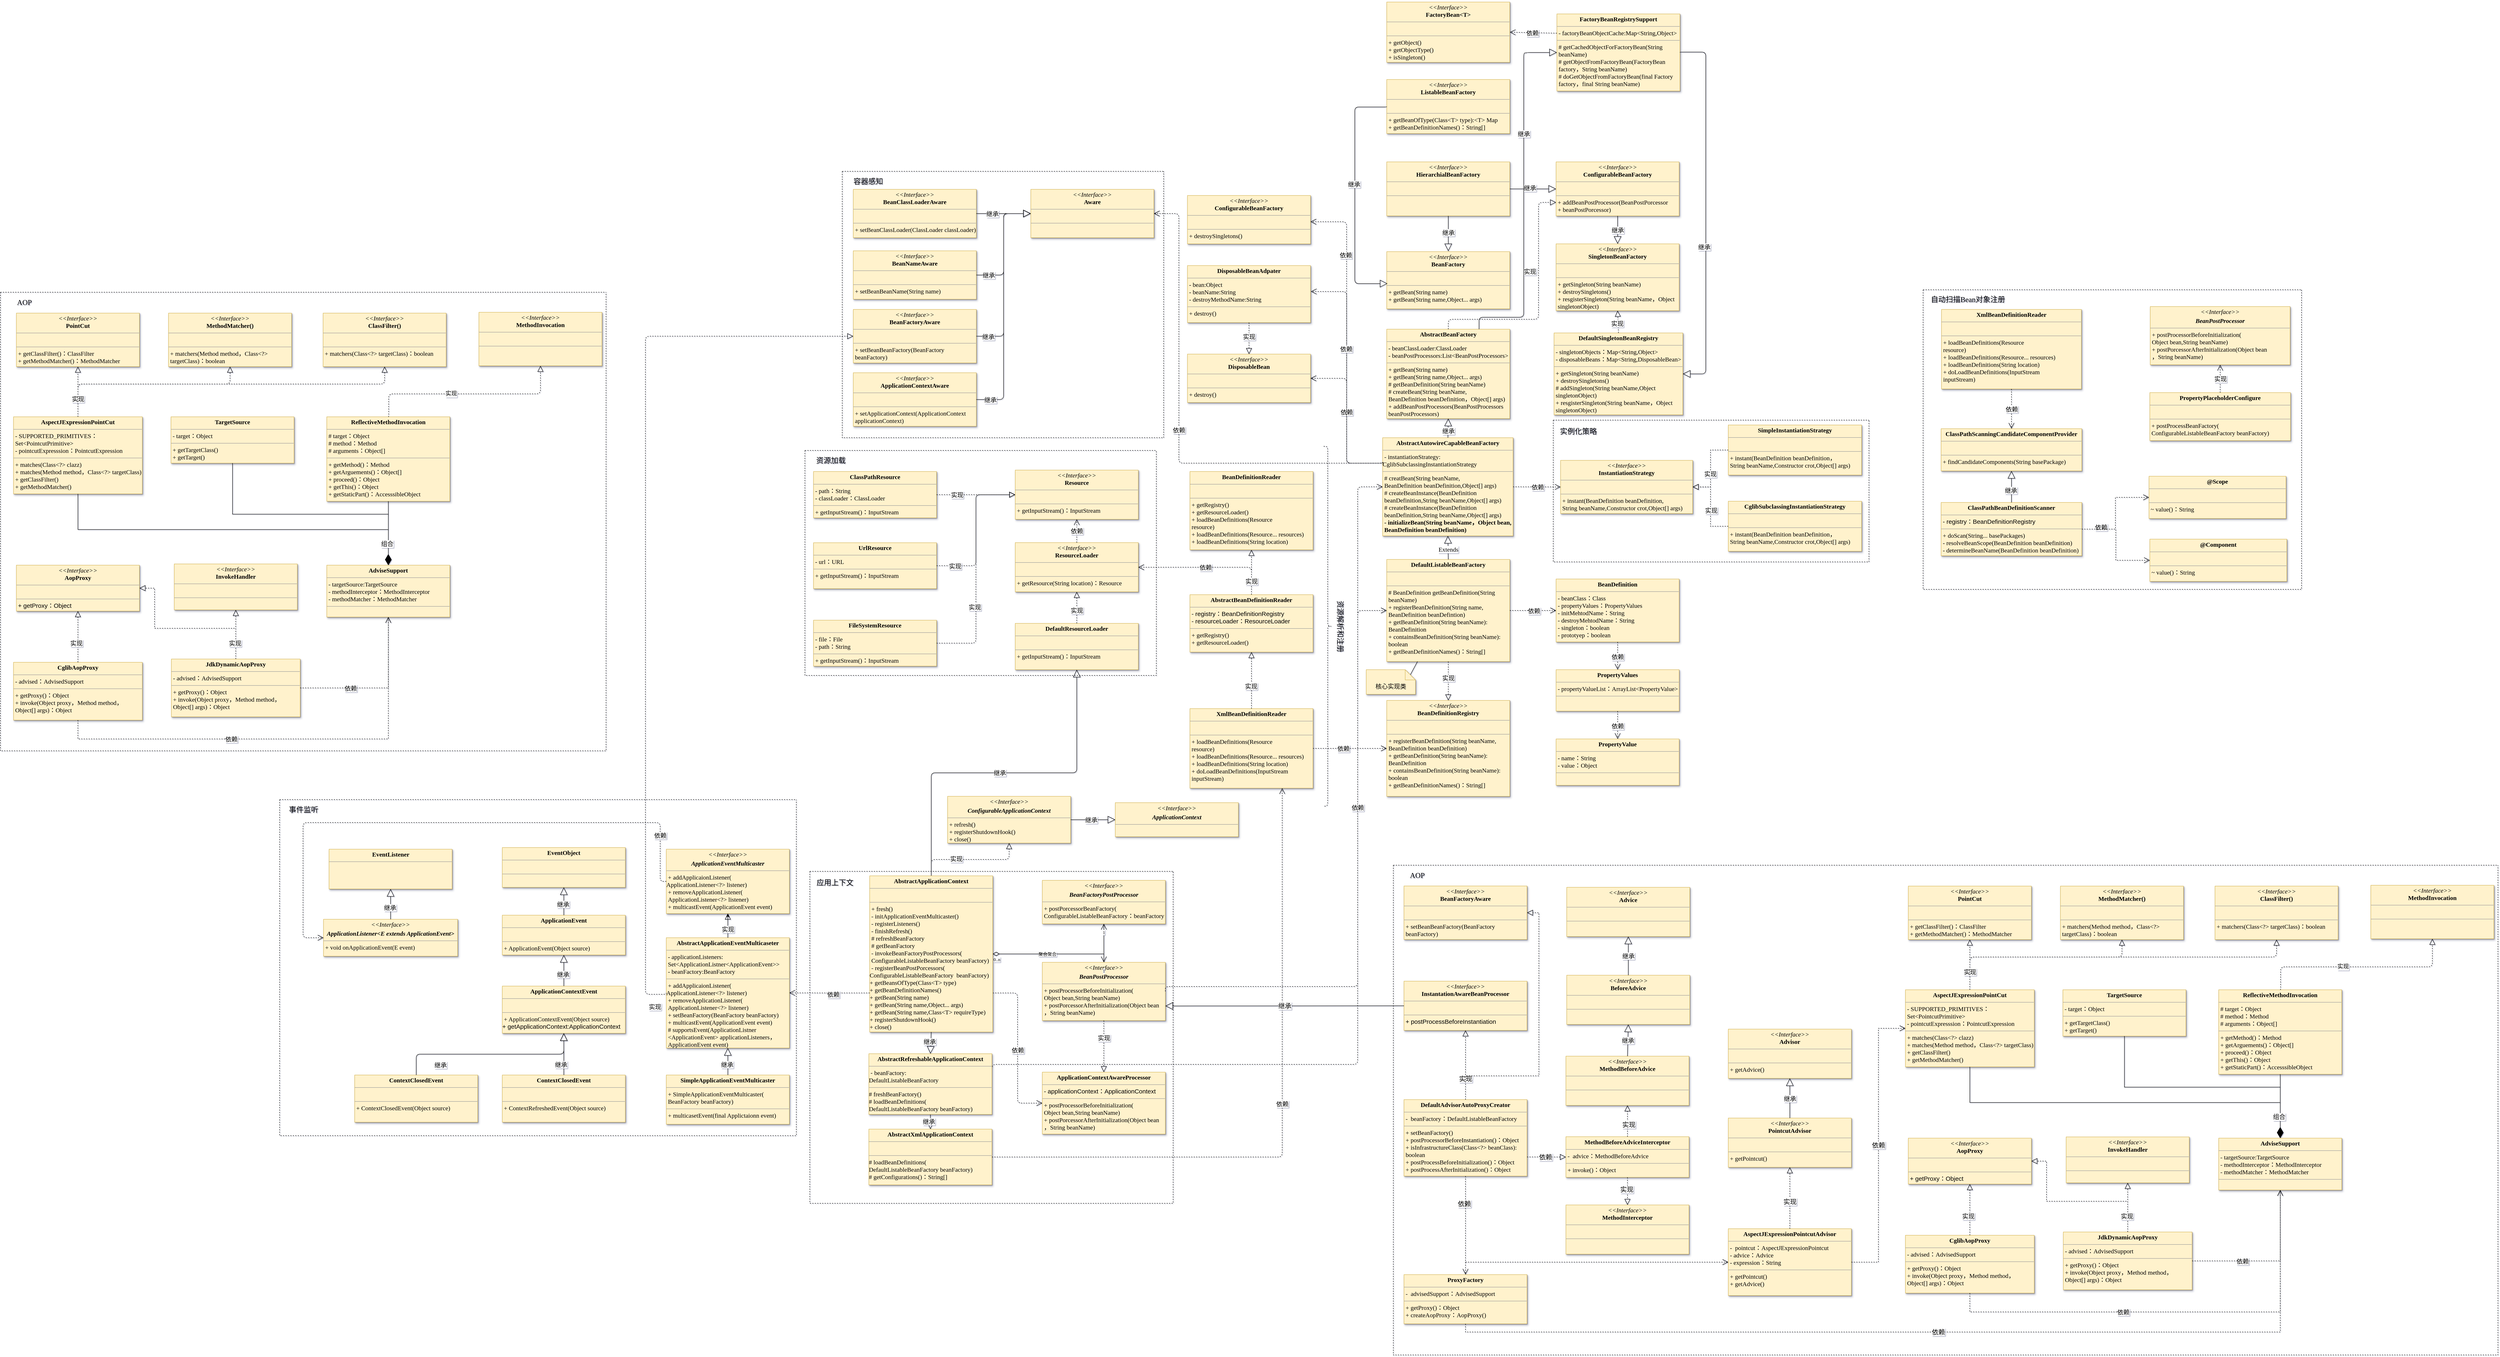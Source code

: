 <mxfile version="20.2.3" type="device"><diagram id="C5RBs43oDa-KdzZeNtuy" name="Page-1"><mxGraphModel dx="4821" dy="1564" grid="0" gridSize="10" guides="1" tooltips="1" connect="1" arrows="1" fold="1" page="0" pageScale="1" pageWidth="827" pageHeight="1169" background="none" math="0" shadow="1"><root><mxCell id="WIyWlLk6GJQsqaUBKTNV-0"/><mxCell id="WIyWlLk6GJQsqaUBKTNV-1" parent="WIyWlLk6GJQsqaUBKTNV-0"/><mxCell id="rT3KVEu5mTHiCfy9cLEK-1" value="&lt;p style=&quot;margin: 4px 0px 0px; text-align: center; font-size: 15px;&quot;&gt;&lt;b style=&quot;&quot;&gt;&lt;font style=&quot;font-size: 15px;&quot; face=&quot;Times New Roman&quot;&gt;AbstractBeanFactory&lt;/font&gt;&lt;/b&gt;&lt;/p&gt;&lt;hr style=&quot;font-size: 15px;&quot; size=&quot;1&quot;&gt;&lt;p style=&quot;margin: 0px 0px 0px 4px; font-size: 15px;&quot;&gt;&lt;font style=&quot;font-size: 15px;&quot; face=&quot;Times New Roman&quot;&gt;- beanClassLoader:ClassLoader&lt;/font&gt;&lt;/p&gt;&lt;p style=&quot;margin: 0px 0px 0px 4px; font-size: 15px;&quot;&gt;&lt;font style=&quot;font-size: 15px;&quot; face=&quot;Times New Roman&quot;&gt;- beanPostProcessors:List&amp;lt;BeanPostProcessors&amp;gt;&lt;/font&gt;&lt;/p&gt;&lt;hr style=&quot;font-size: 15px;&quot; size=&quot;1&quot;&gt;&lt;p style=&quot;margin: 0px 0px 0px 4px; font-size: 15px;&quot;&gt;&lt;font style=&quot;font-size: 15px;&quot; face=&quot;Times New Roman&quot;&gt;+ getBean(String name)&lt;/font&gt;&lt;/p&gt;&lt;p style=&quot;margin: 0px 0px 0px 4px; font-size: 15px;&quot;&gt;&lt;font style=&quot;font-size: 15px;&quot; face=&quot;Times New Roman&quot;&gt;+ getBean(String name,Object... args)&lt;/font&gt;&lt;/p&gt;&lt;p style=&quot;margin: 0px 0px 0px 4px; font-size: 15px;&quot;&gt;&lt;font style=&quot;font-size: 15px;&quot; face=&quot;Times New Roman&quot;&gt;# getBeanDefinition(String beanName)&lt;/font&gt;&lt;/p&gt;&lt;p style=&quot;margin: 0px 0px 0px 4px; font-size: 15px;&quot;&gt;&lt;font style=&quot;font-size: 15px;&quot; face=&quot;Times New Roman&quot;&gt;# createBean(String beanName,&lt;/font&gt;&lt;/p&gt;&lt;p style=&quot;margin: 0px 0px 0px 4px; font-size: 15px;&quot;&gt;&lt;font style=&quot;font-size: 15px;&quot; face=&quot;Times New Roman&quot;&gt;BeanDefinition beanDefinition，Object[] args)&lt;/font&gt;&lt;/p&gt;&lt;p style=&quot;margin: 0px 0px 0px 4px; font-size: 15px;&quot;&gt;&lt;font style=&quot;font-size: 15px;&quot; face=&quot;Times New Roman&quot;&gt;+ addBeanPostProcessors(BeanPostProcessors&lt;/font&gt;&lt;/p&gt;&lt;p style=&quot;margin: 0px 0px 0px 4px; font-size: 15px;&quot;&gt;&lt;font style=&quot;font-size: 15px;&quot; face=&quot;Times New Roman&quot;&gt;beanPostProcessors)&lt;/font&gt;&lt;/p&gt;" style="verticalAlign=top;align=left;overflow=fill;fontSize=12;fontFamily=Helvetica;html=1;rounded=0;fillColor=#fff2cc;strokeColor=#d6b656;labelBorderColor=none;shadow=1;" parent="WIyWlLk6GJQsqaUBKTNV-1" vertex="1"><mxGeometry x="-52" y="232.25" width="300" height="218" as="geometry"/></mxCell><mxCell id="rT3KVEu5mTHiCfy9cLEK-2" value="&lt;p style=&quot;margin: 4px 0px 0px; text-align: center; font-size: 15px;&quot;&gt;&lt;font style=&quot;font-size: 15px;&quot; face=&quot;Times New Roman&quot;&gt;&lt;i style=&quot;&quot;&gt;&amp;lt;&amp;lt;Interface&amp;gt;&amp;gt;&lt;/i&gt;&lt;br&gt;&lt;b style=&quot;&quot;&gt;BeanFactory&lt;/b&gt;&lt;/font&gt;&lt;/p&gt;&lt;hr style=&quot;font-size: 15px;&quot; size=&quot;1&quot;&gt;&lt;p style=&quot;margin: 0px 0px 0px 4px; font-size: 15px;&quot;&gt;&lt;font style=&quot;font-size: 15px;&quot; face=&quot;Times New Roman&quot;&gt;&lt;br&gt;&lt;/font&gt;&lt;/p&gt;&lt;hr style=&quot;font-size: 15px;&quot; size=&quot;1&quot;&gt;&lt;p style=&quot;margin: 0px 0px 0px 4px; font-size: 15px;&quot;&gt;&lt;font style=&quot;font-size: 15px;&quot; face=&quot;Times New Roman&quot;&gt;+ getBean(String name)&lt;/font&gt;&lt;/p&gt;&lt;p style=&quot;margin: 0px 0px 0px 4px; font-size: 15px;&quot;&gt;&lt;font style=&quot;font-size: 15px;&quot; face=&quot;Times New Roman&quot;&gt;+ getBean(String name,Object... args)&lt;/font&gt;&lt;/p&gt;" style="verticalAlign=top;align=left;overflow=fill;fontSize=12;fontFamily=Helvetica;html=1;rounded=0;shadow=1;glass=0;labelBackgroundColor=none;labelBorderColor=none;fillColor=#fff2cc;strokeColor=#d6b656;" parent="WIyWlLk6GJQsqaUBKTNV-1" vertex="1"><mxGeometry x="-52" y="43" width="300" height="139.5" as="geometry"/></mxCell><mxCell id="rT3KVEu5mTHiCfy9cLEK-4" value="&lt;p style=&quot;margin: 4px 0px 0px; text-align: center; font-size: 15px;&quot;&gt;&lt;font style=&quot;font-size: 15px;&quot; face=&quot;Times New Roman&quot;&gt;&lt;i style=&quot;&quot;&gt;&amp;lt;&amp;lt;Interface&amp;gt;&amp;gt;&lt;/i&gt;&lt;br&gt;&lt;b style=&quot;&quot;&gt;SingletonBeanFactory&lt;/b&gt;&lt;/font&gt;&lt;/p&gt;&lt;hr style=&quot;font-size: 15px;&quot; size=&quot;1&quot;&gt;&lt;p style=&quot;margin: 0px 0px 0px 4px; font-size: 15px;&quot;&gt;&lt;font style=&quot;font-size: 15px;&quot; face=&quot;Times New Roman&quot;&gt;&lt;br&gt;&lt;/font&gt;&lt;/p&gt;&lt;hr style=&quot;font-size: 15px;&quot; size=&quot;1&quot;&gt;&lt;p style=&quot;margin: 0px 0px 0px 4px; font-size: 15px;&quot;&gt;&lt;font style=&quot;font-size: 15px;&quot; face=&quot;Times New Roman&quot;&gt;+ getSingleton(String beanName)&lt;/font&gt;&lt;/p&gt;&lt;p style=&quot;margin: 0px 0px 0px 4px; font-size: 15px;&quot;&gt;&lt;font style=&quot;font-size: 15px;&quot; face=&quot;Times New Roman&quot;&gt;+ destroySingletons()&lt;/font&gt;&lt;/p&gt;&lt;p style=&quot;margin: 0px 0px 0px 4px; font-size: 15px;&quot;&gt;&lt;font style=&quot;font-size: 15px;&quot; face=&quot;Times New Roman&quot;&gt;+ resgisterSingleton(String beanName，Object&lt;/font&gt;&lt;/p&gt;&lt;p style=&quot;margin: 0px 0px 0px 4px; font-size: 15px;&quot;&gt;&lt;font style=&quot;font-size: 15px;&quot; face=&quot;Times New Roman&quot;&gt;singletonObject)&lt;/font&gt;&lt;/p&gt;" style="verticalAlign=top;align=left;overflow=fill;fontSize=12;fontFamily=Helvetica;html=1;rounded=0;shadow=1;glass=0;labelBackgroundColor=none;labelBorderColor=none;fillColor=#fff2cc;strokeColor=#d6b656;" parent="WIyWlLk6GJQsqaUBKTNV-1" vertex="1"><mxGeometry x="361" y="24" width="300" height="163" as="geometry"/></mxCell><mxCell id="rT3KVEu5mTHiCfy9cLEK-6" value="&lt;p style=&quot;margin: 4px 0px 0px; text-align: center; font-size: 15px;&quot;&gt;&lt;b style=&quot;&quot;&gt;&lt;font style=&quot;font-size: 15px;&quot; face=&quot;Times New Roman&quot;&gt;DefaultSingletonBeanRegistry&lt;/font&gt;&lt;/b&gt;&lt;/p&gt;&lt;hr style=&quot;font-size: 15px;&quot; size=&quot;1&quot;&gt;&lt;p style=&quot;margin: 0px 0px 0px 4px; font-size: 15px;&quot;&gt;&lt;font style=&quot;font-size: 15px;&quot; face=&quot;Times New Roman&quot;&gt;- singletonObjects：Map&amp;lt;String,Object&amp;gt;&lt;/font&gt;&lt;/p&gt;&lt;p style=&quot;margin: 0px 0px 0px 4px; font-size: 15px;&quot;&gt;&lt;font style=&quot;font-size: 15px;&quot; face=&quot;Times New Roman&quot;&gt;- disposableBeans：Map&amp;lt;String,DisposableBean&amp;gt;&lt;/font&gt;&lt;/p&gt;&lt;hr style=&quot;font-size: 15px;&quot; size=&quot;1&quot;&gt;&lt;p style=&quot;margin: 0px 0px 0px 4px; font-size: 15px;&quot;&gt;&lt;font style=&quot;font-size: 15px;&quot; face=&quot;Times New Roman&quot;&gt;+ getSingleton(String beanName)&lt;/font&gt;&lt;/p&gt;&lt;p style=&quot;margin: 0px 0px 0px 4px; font-size: 15px;&quot;&gt;&lt;span style=&quot;font-family: &amp;quot;Times New Roman&amp;quot;;&quot;&gt;+ destroySingletons()&lt;/span&gt;&lt;font style=&quot;font-size: 15px;&quot; face=&quot;Times New Roman&quot;&gt;&lt;br&gt;&lt;/font&gt;&lt;/p&gt;&lt;p style=&quot;margin: 0px 0px 0px 4px; font-size: 15px;&quot;&gt;&lt;font style=&quot;font-size: 15px;&quot; face=&quot;Times New Roman&quot;&gt;# addSingleton(String beanName,Object&lt;/font&gt;&lt;/p&gt;&lt;p style=&quot;margin: 0px 0px 0px 4px; font-size: 15px;&quot;&gt;&lt;font style=&quot;font-size: 15px;&quot; face=&quot;Times New Roman&quot;&gt;singletonObject)&lt;/font&gt;&lt;/p&gt;&lt;p style=&quot;margin: 0px 0px 0px 4px; font-size: 15px;&quot;&gt;&lt;font face=&quot;Times New Roman&quot;&gt;+ resgisterSingleton(String beanName，Object&lt;/font&gt;&lt;/p&gt;&lt;p style=&quot;margin: 0px 0px 0px 4px; font-size: 15px;&quot;&gt;&lt;font face=&quot;Times New Roman&quot;&gt;singletonObject)&lt;/font&gt;&lt;/p&gt;&lt;p style=&quot;margin: 0px 0px 0px 4px; font-size: 15px;&quot;&gt;&lt;br&gt;&lt;/p&gt;" style="verticalAlign=top;align=left;overflow=fill;fontSize=12;fontFamily=Helvetica;html=1;rounded=0;fillColor=#fff2cc;strokeColor=#d6b656;labelBorderColor=none;shadow=1;" parent="WIyWlLk6GJQsqaUBKTNV-1" vertex="1"><mxGeometry x="356" y="241.38" width="314" height="199.75" as="geometry"/></mxCell><mxCell id="rT3KVEu5mTHiCfy9cLEK-7" value="" style="endArrow=block;dashed=1;endFill=0;endSize=12;html=1;fontFamily=Times New Roman;fontSize=15;entryX=0.5;entryY=1;entryDx=0;entryDy=0;exitX=0.5;exitY=0;exitDx=0;exitDy=0;" parent="WIyWlLk6GJQsqaUBKTNV-1" source="rT3KVEu5mTHiCfy9cLEK-6" target="rT3KVEu5mTHiCfy9cLEK-4" edge="1"><mxGeometry width="160" relative="1" as="geometry"><mxPoint x="513" y="258" as="sourcePoint"/><mxPoint x="664" y="255" as="targetPoint"/></mxGeometry></mxCell><mxCell id="rT3KVEu5mTHiCfy9cLEK-10" value="&lt;p style=&quot;margin: 4px 0px 0px; text-align: center; font-size: 15px;&quot;&gt;&lt;b style=&quot;&quot;&gt;&lt;font style=&quot;font-size: 15px;&quot; face=&quot;Times New Roman&quot;&gt;AbstractAutowireCapableBeanFactory&lt;/font&gt;&lt;/b&gt;&lt;/p&gt;&lt;hr style=&quot;font-size: 15px;&quot; size=&quot;1&quot;&gt;&lt;p style=&quot;margin: 0px 0px 0px 4px; font-size: 15px;&quot;&gt;&lt;font style=&quot;font-size: 15px;&quot; face=&quot;Times New Roman&quot;&gt;- instantiationStrategy:&lt;/font&gt;&lt;/p&gt;&lt;span style=&quot;font-family: &amp;quot;Times New Roman&amp;quot;; font-size: 15px; text-align: center;&quot;&gt;CglibSubclassingInstantiationStrategy&lt;/span&gt;&lt;br&gt;&lt;hr style=&quot;font-size: 15px;&quot; size=&quot;1&quot;&gt;&lt;p style=&quot;margin: 0px 0px 0px 4px; font-size: 15px;&quot;&gt;&lt;font style=&quot;font-size: 15px;&quot; face=&quot;Times New Roman&quot;&gt;# creatBean(String beanName,&lt;/font&gt;&lt;/p&gt;&lt;p style=&quot;margin: 0px 0px 0px 4px; font-size: 15px;&quot;&gt;&lt;font face=&quot;Times New Roman&quot;&gt;BeanDefinition beanDefinition,Object[] args)&lt;/font&gt;&lt;/p&gt;&lt;p style=&quot;margin: 0px 0px 0px 4px; font-size: 15px;&quot;&gt;&lt;font face=&quot;Times New Roman&quot;&gt;# createBeanInstance(BeanDefinition&amp;nbsp;&lt;/font&gt;&lt;/p&gt;&lt;p style=&quot;margin: 0px 0px 0px 4px; font-size: 15px;&quot;&gt;&lt;span style=&quot;font-family: &amp;quot;Times New Roman&amp;quot;;&quot;&gt;beanDefinition,String beanName,Object[] args)&lt;/span&gt;&lt;font face=&quot;Times New Roman&quot;&gt;&lt;br&gt;&lt;/font&gt;&lt;/p&gt;&lt;p style=&quot;margin: 0px 0px 0px 4px; font-size: 15px;&quot;&gt;&lt;span style=&quot;font-family: &amp;quot;Times New Roman&amp;quot;;&quot;&gt;# createBeanInstance(BeanDefinition&lt;/span&gt;&lt;/p&gt;&lt;p style=&quot;margin: 0px 0px 0px 4px; font-size: 15px;&quot;&gt;&lt;span style=&quot;font-family: &amp;quot;Times New Roman&amp;quot;;&quot;&gt;beanDefinition,String beanName,Object[] args)&lt;/span&gt;&lt;/p&gt;&lt;p style=&quot;margin: 0px 0px 0px 4px; font-size: 15px;&quot;&gt;&lt;font face=&quot;Times New Roman&quot;&gt;&lt;b&gt;- initializeBean(String beanName，Object bean,&lt;/b&gt;&lt;/font&gt;&lt;/p&gt;&lt;p style=&quot;margin: 0px 0px 0px 4px; font-size: 15px;&quot;&gt;&lt;span style=&quot;font-family: &amp;quot;Times New Roman&amp;quot;; background-color: initial;&quot;&gt;&lt;b&gt;BeanDefinition beanDefinition)&lt;/b&gt;&lt;/span&gt;&lt;/p&gt;" style="verticalAlign=top;align=left;overflow=fill;fontSize=12;fontFamily=Helvetica;html=1;rounded=0;fillColor=#fff2cc;strokeColor=#d6b656;labelBorderColor=none;shadow=1;" parent="WIyWlLk6GJQsqaUBKTNV-1" vertex="1"><mxGeometry x="-62" y="497" width="318" height="239.5" as="geometry"/></mxCell><mxCell id="rT3KVEu5mTHiCfy9cLEK-11" value="" style="endArrow=block;endSize=16;endFill=0;html=1;fontFamily=Times New Roman;fontSize=15;entryX=0.5;entryY=1;entryDx=0;entryDy=0;exitX=0.5;exitY=0;exitDx=0;exitDy=0;" parent="WIyWlLk6GJQsqaUBKTNV-1" source="rT3KVEu5mTHiCfy9cLEK-10" target="rT3KVEu5mTHiCfy9cLEK-1" edge="1"><mxGeometry width="160" relative="1" as="geometry"><mxPoint x="86" y="456" as="sourcePoint"/><mxPoint x="199" y="456" as="targetPoint"/></mxGeometry></mxCell><mxCell id="rT3KVEu5mTHiCfy9cLEK-12" value="继承" style="edgeLabel;html=1;align=center;verticalAlign=middle;resizable=0;points=[];fontSize=15;fontFamily=Times New Roman;" parent="rT3KVEu5mTHiCfy9cLEK-11" vertex="1" connectable="0"><mxGeometry x="-0.329" relative="1" as="geometry"><mxPoint y="-2" as="offset"/></mxGeometry></mxCell><mxCell id="rT3KVEu5mTHiCfy9cLEK-13" value="&lt;p style=&quot;margin: 4px 0px 0px; text-align: center; font-size: 15px;&quot;&gt;&lt;b style=&quot;&quot;&gt;&lt;font style=&quot;font-size: 15px;&quot; face=&quot;Times New Roman&quot;&gt;DefaultListableBeanFactory&lt;/font&gt;&lt;/b&gt;&lt;/p&gt;&lt;hr style=&quot;font-size: 15px;&quot; size=&quot;1&quot;&gt;&lt;p style=&quot;margin: 0px 0px 0px 4px; font-size: 15px;&quot;&gt;&lt;font style=&quot;font-size: 15px;&quot; face=&quot;Times New Roman&quot;&gt;&lt;br&gt;&lt;/font&gt;&lt;/p&gt;&lt;hr style=&quot;font-size: 15px;&quot; size=&quot;1&quot;&gt;&lt;p style=&quot;margin: 0px 0px 0px 4px; font-size: 15px;&quot;&gt;&lt;font face=&quot;Times New Roman&quot;&gt;# BeanDefinition getBeanDefinition(String&amp;nbsp;&lt;/font&gt;&lt;/p&gt;&lt;p style=&quot;margin: 0px 0px 0px 4px; font-size: 15px;&quot;&gt;&lt;font face=&quot;Times New Roman&quot;&gt;beanName)&lt;/font&gt;&lt;/p&gt;&lt;p style=&quot;margin: 0px 0px 0px 4px; font-size: 15px;&quot;&gt;&lt;font face=&quot;Times New Roman&quot;&gt;+ registerBeanDefinition(String name,&lt;/font&gt;&lt;/p&gt;&lt;p style=&quot;margin: 0px 0px 0px 4px; font-size: 15px;&quot;&gt;&lt;font face=&quot;Times New Roman&quot;&gt;BeanDefinition beanDefintion)&lt;/font&gt;&lt;/p&gt;&lt;p style=&quot;margin: 0px 0px 0px 4px; font-size: 15px;&quot;&gt;&lt;font face=&quot;Times New Roman&quot;&gt;+ getBeanDefinition(String beanName):&lt;/font&gt;&lt;/p&gt;&lt;p style=&quot;margin: 0px 0px 0px 4px; font-size: 15px;&quot;&gt;&lt;font face=&quot;Times New Roman&quot;&gt;BeanDefinition&lt;/font&gt;&lt;/p&gt;&lt;p style=&quot;margin: 0px 0px 0px 4px; font-size: 15px;&quot;&gt;&lt;font face=&quot;Times New Roman&quot;&gt;+ containsBeanDefinition(String beanName):&lt;/font&gt;&lt;/p&gt;&lt;p style=&quot;margin: 0px 0px 0px 4px; font-size: 15px;&quot;&gt;&lt;font face=&quot;Times New Roman&quot;&gt;boolean&lt;/font&gt;&lt;/p&gt;&lt;p style=&quot;margin: 0px 0px 0px 4px; font-size: 15px;&quot;&gt;&lt;font face=&quot;Times New Roman&quot;&gt;+ getBeanDefinitionNames()：String[]&lt;/font&gt;&lt;/p&gt;" style="verticalAlign=top;align=left;overflow=fill;fontSize=12;fontFamily=Helvetica;html=1;rounded=0;fillColor=#fff2cc;strokeColor=#d6b656;labelBorderColor=none;shadow=1;" parent="WIyWlLk6GJQsqaUBKTNV-1" vertex="1"><mxGeometry x="-52" y="794" width="300" height="249" as="geometry"/></mxCell><mxCell id="rT3KVEu5mTHiCfy9cLEK-15" value="&lt;p style=&quot;margin: 4px 0px 0px; text-align: center; font-size: 15px;&quot;&gt;&lt;font style=&quot;font-size: 15px;&quot; face=&quot;Times New Roman&quot;&gt;&lt;i style=&quot;&quot;&gt;&amp;lt;&amp;lt;Interface&amp;gt;&amp;gt;&lt;/i&gt;&lt;br&gt;&lt;b style=&quot;&quot;&gt;BeanDefinitionRegistry&lt;/b&gt;&lt;/font&gt;&lt;/p&gt;&lt;hr style=&quot;font-size: 15px;&quot; size=&quot;1&quot;&gt;&lt;p style=&quot;margin: 0px 0px 0px 4px; font-size: 15px;&quot;&gt;&lt;font style=&quot;font-size: 15px;&quot; face=&quot;Times New Roman&quot;&gt;&lt;br&gt;&lt;/font&gt;&lt;/p&gt;&lt;hr style=&quot;font-size: 15px;&quot; size=&quot;1&quot;&gt;&lt;p style=&quot;margin: 0px 0px 0px 4px; font-size: 15px;&quot;&gt;&lt;font face=&quot;Times New Roman&quot;&gt;+ registerBeanDefinition(String beanName,&lt;/font&gt;&lt;/p&gt;&lt;p style=&quot;margin: 0px 0px 0px 4px; font-size: 15px;&quot;&gt;&lt;font face=&quot;Times New Roman&quot;&gt;BeanDefinition beanDefinition)&lt;/font&gt;&lt;/p&gt;&lt;p style=&quot;margin: 0px 0px 0px 4px; font-size: 15px;&quot;&gt;&lt;font face=&quot;Times New Roman&quot;&gt;+ getBeanDefinition(String beanName):&lt;/font&gt;&lt;/p&gt;&lt;p style=&quot;margin: 0px 0px 0px 4px; font-size: 15px;&quot;&gt;&lt;font face=&quot;Times New Roman&quot;&gt;BeanDefinition&lt;/font&gt;&lt;/p&gt;&lt;p style=&quot;margin: 0px 0px 0px 4px; font-size: 15px;&quot;&gt;&lt;font face=&quot;Times New Roman&quot;&gt;+ containsBeanDefinition(String beanName):&lt;/font&gt;&lt;/p&gt;&lt;p style=&quot;margin: 0px 0px 0px 4px; font-size: 15px;&quot;&gt;&lt;font face=&quot;Times New Roman&quot;&gt;boolean&lt;/font&gt;&lt;/p&gt;&lt;p style=&quot;margin: 0px 0px 0px 4px; font-size: 15px;&quot;&gt;&lt;font face=&quot;Times New Roman&quot;&gt;+ getBeanDefinitionNames()：String[]&lt;/font&gt;&lt;/p&gt;" style="verticalAlign=top;align=left;overflow=fill;fontSize=12;fontFamily=Helvetica;html=1;rounded=0;shadow=1;glass=0;labelBackgroundColor=none;labelBorderColor=none;fillColor=#fff2cc;strokeColor=#d6b656;" parent="WIyWlLk6GJQsqaUBKTNV-1" vertex="1"><mxGeometry x="-52" y="1138" width="300" height="234" as="geometry"/></mxCell><mxCell id="rT3KVEu5mTHiCfy9cLEK-16" value="" style="endArrow=block;endSize=16;endFill=0;html=1;fontFamily=Times New Roman;fontSize=15;entryX=0.5;entryY=1;entryDx=0;entryDy=0;exitX=0.5;exitY=0;exitDx=0;exitDy=0;" parent="WIyWlLk6GJQsqaUBKTNV-1" source="rT3KVEu5mTHiCfy9cLEK-13" target="rT3KVEu5mTHiCfy9cLEK-10" edge="1"><mxGeometry width="160" relative="1" as="geometry"><mxPoint x="110" y="795.5" as="sourcePoint"/><mxPoint x="98.0" y="725.0" as="targetPoint"/></mxGeometry></mxCell><mxCell id="rT3KVEu5mTHiCfy9cLEK-17" value="Extends" style="edgeLabel;html=1;align=center;verticalAlign=middle;resizable=0;points=[];fontSize=15;fontFamily=Times New Roman;" parent="rT3KVEu5mTHiCfy9cLEK-16" vertex="1" connectable="0"><mxGeometry x="-0.329" relative="1" as="geometry"><mxPoint y="-6" as="offset"/></mxGeometry></mxCell><mxCell id="rT3KVEu5mTHiCfy9cLEK-19" value="" style="endArrow=block;dashed=1;endFill=0;endSize=12;html=1;fontFamily=Times New Roman;fontSize=15;entryX=0;entryY=0.75;entryDx=0;entryDy=0;exitX=0.5;exitY=0;exitDx=0;exitDy=0;edgeStyle=orthogonalEdgeStyle;" parent="WIyWlLk6GJQsqaUBKTNV-1" source="rT3KVEu5mTHiCfy9cLEK-1" target="NFiF2OQztaOC_RvpJQp0-47" edge="1"><mxGeometry width="160" relative="1" as="geometry"><mxPoint x="138" y="276.5" as="sourcePoint"/><mxPoint x="138" y="210" as="targetPoint"/><Array as="points"><mxPoint x="98" y="208"/><mxPoint x="318" y="208"/><mxPoint x="318" y="-77"/></Array></mxGeometry></mxCell><mxCell id="rT3KVEu5mTHiCfy9cLEK-20" value="&lt;p style=&quot;margin: 4px 0px 0px; text-align: center; font-size: 15px;&quot;&gt;&lt;b style=&quot;&quot;&gt;&lt;font style=&quot;font-size: 15px;&quot; face=&quot;Times New Roman&quot;&gt;BeanDefinition&lt;/font&gt;&lt;/b&gt;&lt;/p&gt;&lt;hr style=&quot;font-size: 15px;&quot; size=&quot;1&quot;&gt;&lt;p style=&quot;margin: 0px 0px 0px 4px; font-size: 15px;&quot;&gt;&lt;font face=&quot;Times New Roman&quot;&gt;- beanClass：Class&lt;/font&gt;&lt;/p&gt;&lt;p style=&quot;margin: 0px 0px 0px 4px; font-size: 15px;&quot;&gt;&lt;font face=&quot;Times New Roman&quot;&gt;- propertyValues：PropertyValues&lt;/font&gt;&lt;/p&gt;&lt;p style=&quot;margin: 0px 0px 0px 4px; font-size: 15px;&quot;&gt;&lt;font face=&quot;Times New Roman&quot;&gt;- initMehtodName：String&lt;/font&gt;&lt;/p&gt;&lt;p style=&quot;margin: 0px 0px 0px 4px; font-size: 15px;&quot;&gt;&lt;font face=&quot;Times New Roman&quot;&gt;- destroyMehtodName：String&lt;/font&gt;&lt;/p&gt;&lt;p style=&quot;margin: 0px 0px 0px 4px; font-size: 15px;&quot;&gt;&lt;font face=&quot;Times New Roman&quot;&gt;- singleton：boolean&lt;/font&gt;&lt;/p&gt;&lt;p style=&quot;margin: 0px 0px 0px 4px; font-size: 15px;&quot;&gt;&lt;font face=&quot;Times New Roman&quot;&gt;- prototyep：boolean&lt;/font&gt;&lt;/p&gt;&lt;hr style=&quot;font-size: 15px;&quot; size=&quot;1&quot;&gt;&lt;p style=&quot;margin: 0px 0px 0px 4px; font-size: 15px;&quot;&gt;&lt;br&gt;&lt;/p&gt;" style="verticalAlign=top;align=left;overflow=fill;fontSize=12;fontFamily=Helvetica;html=1;rounded=0;fillColor=#fff2cc;strokeColor=#d6b656;labelBorderColor=none;shadow=1;" parent="WIyWlLk6GJQsqaUBKTNV-1" vertex="1"><mxGeometry x="361" y="841.75" width="300" height="153.5" as="geometry"/></mxCell><mxCell id="rT3KVEu5mTHiCfy9cLEK-21" value="依赖" style="endArrow=open;endSize=12;dashed=1;html=1;fontFamily=Times New Roman;fontSize=15;exitX=1;exitY=0.5;exitDx=0;exitDy=0;entryX=0;entryY=0.5;entryDx=0;entryDy=0;" parent="WIyWlLk6GJQsqaUBKTNV-1" source="rT3KVEu5mTHiCfy9cLEK-13" target="rT3KVEu5mTHiCfy9cLEK-20" edge="1"><mxGeometry x="0.043" width="160" relative="1" as="geometry"><mxPoint x="261" y="876" as="sourcePoint"/><mxPoint x="421" y="876" as="targetPoint"/><Array as="points"/><mxPoint as="offset"/></mxGeometry></mxCell><mxCell id="rT3KVEu5mTHiCfy9cLEK-39" style="orthogonalLoop=1;jettySize=auto;html=1;fontFamily=Times New Roman;fontSize=15;endArrow=none;startSize=14;endSize=14;endFill=0;exitX=0;exitY=0;exitDx=107.5;exitDy=12.5;exitPerimeter=0;entryX=0.25;entryY=1;entryDx=0;entryDy=0;" parent="WIyWlLk6GJQsqaUBKTNV-1" source="rT3KVEu5mTHiCfy9cLEK-22" target="rT3KVEu5mTHiCfy9cLEK-13" edge="1"><mxGeometry relative="1" as="geometry"><mxPoint x="-53.2" y="844" as="targetPoint"/></mxGeometry></mxCell><mxCell id="rT3KVEu5mTHiCfy9cLEK-22" value="核心实现类" style="shape=note2;boundedLbl=1;whiteSpace=wrap;html=1;size=25;verticalAlign=top;align=center;shadow=1;labelBorderColor=none;fontFamily=Times New Roman;fontSize=15;fillColor=#fff2cc;strokeColor=#d6b656;" parent="WIyWlLk6GJQsqaUBKTNV-1" vertex="1"><mxGeometry x="-102" y="1063" width="120" height="60" as="geometry"/></mxCell><mxCell id="rT3KVEu5mTHiCfy9cLEK-40" value="" style="endArrow=block;dashed=1;endFill=0;endSize=12;html=1;fontFamily=Times New Roman;fontSize=15;entryX=0.5;entryY=0;entryDx=0;entryDy=0;exitX=0.5;exitY=1;exitDx=0;exitDy=0;" parent="WIyWlLk6GJQsqaUBKTNV-1" source="rT3KVEu5mTHiCfy9cLEK-13" target="rT3KVEu5mTHiCfy9cLEK-15" edge="1"><mxGeometry width="160" relative="1" as="geometry"><mxPoint x="127" y="1045" as="sourcePoint"/><mxPoint x="127" y="984" as="targetPoint"/></mxGeometry></mxCell><mxCell id="rT3KVEu5mTHiCfy9cLEK-53" value="实现" style="edgeLabel;html=1;align=center;verticalAlign=middle;resizable=0;points=[];fontSize=15;fontFamily=Times New Roman;" parent="rT3KVEu5mTHiCfy9cLEK-40" vertex="1" connectable="0"><mxGeometry x="0.335" relative="1" as="geometry"><mxPoint y="-24" as="offset"/></mxGeometry></mxCell><mxCell id="rT3KVEu5mTHiCfy9cLEK-41" value="&lt;p style=&quot;margin: 4px 0px 0px; text-align: center; font-size: 15px;&quot;&gt;&lt;font style=&quot;font-size: 15px;&quot; face=&quot;Times New Roman&quot;&gt;&lt;i style=&quot;&quot;&gt;&amp;lt;&amp;lt;Interface&amp;gt;&amp;gt;&lt;/i&gt;&lt;br&gt;&lt;b style=&quot;&quot;&gt;InstantiationStrategy&lt;/b&gt;&lt;/font&gt;&lt;/p&gt;&lt;hr style=&quot;font-size: 15px;&quot; size=&quot;1&quot;&gt;&lt;p style=&quot;margin: 0px 0px 0px 4px; font-size: 15px;&quot;&gt;&lt;font style=&quot;font-size: 15px;&quot; face=&quot;Times New Roman&quot;&gt;&lt;br&gt;&lt;/font&gt;&lt;/p&gt;&lt;hr style=&quot;font-size: 15px;&quot; size=&quot;1&quot;&gt;&lt;p style=&quot;margin: 0px 0px 0px 4px; font-size: 15px;&quot;&gt;&lt;font style=&quot;font-size: 15px;&quot; face=&quot;Times New Roman&quot;&gt;+ instant(BeanDefinition beanDefinition,&lt;/font&gt;&lt;/p&gt;&lt;p style=&quot;margin: 0px 0px 0px 4px; font-size: 15px;&quot;&gt;&lt;font style=&quot;font-size: 15px;&quot; face=&quot;Times New Roman&quot;&gt;String beanName,Constructor crot,Object[] args)&lt;/font&gt;&lt;/p&gt;" style="verticalAlign=top;align=left;overflow=fill;fontSize=12;fontFamily=Helvetica;html=1;rounded=0;shadow=1;glass=0;labelBackgroundColor=none;labelBorderColor=none;fillColor=#fff2cc;strokeColor=#d6b656;" parent="WIyWlLk6GJQsqaUBKTNV-1" vertex="1"><mxGeometry x="372" y="552.25" width="322" height="129.75" as="geometry"/></mxCell><mxCell id="rT3KVEu5mTHiCfy9cLEK-43" value="&lt;p style=&quot;margin: 4px 0px 0px; text-align: center; font-size: 15px;&quot;&gt;&lt;font face=&quot;Times New Roman&quot;&gt;&lt;b&gt;SimpleInstantiationStrategy&lt;/b&gt;&lt;/font&gt;&lt;/p&gt;&lt;hr style=&quot;font-size: 15px;&quot; size=&quot;1&quot;&gt;&lt;p style=&quot;margin: 0px 0px 0px 4px; font-size: 15px;&quot;&gt;&lt;br&gt;&lt;/p&gt;&lt;hr style=&quot;font-size: 15px;&quot; size=&quot;1&quot;&gt;&lt;p style=&quot;margin: 0px 0px 0px 4px; font-size: 15px;&quot;&gt;&lt;font face=&quot;Times New Roman&quot;&gt;+ instant(BeanDefinition beanDefinition，&lt;/font&gt;&lt;/p&gt;&lt;p style=&quot;margin: 0px 0px 0px 4px; font-size: 15px;&quot;&gt;&lt;font face=&quot;Times New Roman&quot;&gt;String beanName,Constructor crot,Object[] args)&lt;/font&gt;&lt;/p&gt;" style="verticalAlign=top;align=left;overflow=fill;fontSize=12;fontFamily=Helvetica;html=1;rounded=0;fillColor=#fff2cc;strokeColor=#d6b656;labelBorderColor=none;shadow=1;" parent="WIyWlLk6GJQsqaUBKTNV-1" vertex="1"><mxGeometry x="781" y="466" width="325" height="122" as="geometry"/></mxCell><mxCell id="rT3KVEu5mTHiCfy9cLEK-44" value="&lt;p style=&quot;margin: 4px 0px 0px; text-align: center; font-size: 15px;&quot;&gt;&lt;font face=&quot;Times New Roman&quot;&gt;&lt;b&gt;CglibSubclassingInstantiationStrategy&lt;/b&gt;&lt;/font&gt;&lt;/p&gt;&lt;hr style=&quot;font-size: 15px;&quot; size=&quot;1&quot;&gt;&lt;p style=&quot;margin: 0px 0px 0px 4px; font-size: 15px;&quot;&gt;&lt;br&gt;&lt;/p&gt;&lt;hr style=&quot;font-size: 15px;&quot; size=&quot;1&quot;&gt;&lt;p style=&quot;margin: 0px 0px 0px 4px; font-size: 15px;&quot;&gt;&lt;font face=&quot;Times New Roman&quot;&gt;+ instant(BeanDefinition beanDefinition，&lt;/font&gt;&lt;/p&gt;&lt;p style=&quot;margin: 0px 0px 0px 4px; font-size: 15px;&quot;&gt;&lt;font face=&quot;Times New Roman&quot;&gt;String beanName,Constructor crot,Object[] args)&lt;/font&gt;&lt;/p&gt;" style="verticalAlign=top;align=left;overflow=fill;fontSize=12;fontFamily=Helvetica;html=1;rounded=0;fillColor=#fff2cc;strokeColor=#d6b656;labelBorderColor=none;shadow=1;" parent="WIyWlLk6GJQsqaUBKTNV-1" vertex="1"><mxGeometry x="781" y="652" width="325" height="122" as="geometry"/></mxCell><mxCell id="rT3KVEu5mTHiCfy9cLEK-45" value="" style="endArrow=block;dashed=1;endFill=0;endSize=12;html=1;fontFamily=Times New Roman;fontSize=15;exitX=0;exitY=0.5;exitDx=0;exitDy=0;entryX=1;entryY=0.5;entryDx=0;entryDy=0;edgeStyle=orthogonalEdgeStyle;rounded=0;" parent="WIyWlLk6GJQsqaUBKTNV-1" source="rT3KVEu5mTHiCfy9cLEK-43" target="rT3KVEu5mTHiCfy9cLEK-41" edge="1"><mxGeometry width="160" relative="1" as="geometry"><mxPoint x="591" y="498" as="sourcePoint"/><mxPoint x="751" y="498" as="targetPoint"/></mxGeometry></mxCell><mxCell id="rT3KVEu5mTHiCfy9cLEK-47" value="实现" style="edgeLabel;html=1;align=center;verticalAlign=middle;resizable=0;points=[];fontSize=15;fontFamily=Times New Roman;" parent="rT3KVEu5mTHiCfy9cLEK-45" vertex="1" connectable="0"><mxGeometry x="0.148" y="-1" relative="1" as="geometry"><mxPoint as="offset"/></mxGeometry></mxCell><mxCell id="rT3KVEu5mTHiCfy9cLEK-46" value="" style="endArrow=block;dashed=1;endFill=0;endSize=12;html=1;fontFamily=Times New Roman;fontSize=15;exitX=0;exitY=0.5;exitDx=0;exitDy=0;entryX=1;entryY=0.5;entryDx=0;entryDy=0;edgeStyle=orthogonalEdgeStyle;rounded=0;" parent="WIyWlLk6GJQsqaUBKTNV-1" source="rT3KVEu5mTHiCfy9cLEK-44" target="rT3KVEu5mTHiCfy9cLEK-41" edge="1"><mxGeometry width="160" relative="1" as="geometry"><mxPoint x="791" y="550" as="sourcePoint"/><mxPoint x="704" y="627.125" as="targetPoint"/></mxGeometry></mxCell><mxCell id="rT3KVEu5mTHiCfy9cLEK-48" value="实现" style="edgeLabel;html=1;align=center;verticalAlign=middle;resizable=0;points=[];fontSize=15;fontFamily=Times New Roman;" parent="rT3KVEu5mTHiCfy9cLEK-46" vertex="1" connectable="0"><mxGeometry x="-0.166" y="-3" relative="1" as="geometry"><mxPoint x="-2" y="-6" as="offset"/></mxGeometry></mxCell><mxCell id="rT3KVEu5mTHiCfy9cLEK-49" value="实现" style="edgeLabel;html=1;align=center;verticalAlign=middle;resizable=0;points=[];fontSize=15;fontFamily=Times New Roman;" parent="WIyWlLk6GJQsqaUBKTNV-1" vertex="1" connectable="0"><mxGeometry x="511" y="225" as="geometry"><mxPoint x="-1" y="-7" as="offset"/></mxGeometry></mxCell><mxCell id="rT3KVEu5mTHiCfy9cLEK-50" value="实现" style="edgeLabel;html=1;align=center;verticalAlign=middle;resizable=0;points=[];fontSize=15;fontFamily=Times New Roman;" parent="WIyWlLk6GJQsqaUBKTNV-1" vertex="1" connectable="0"><mxGeometry x="297" y="91" as="geometry"/></mxCell><mxCell id="rT3KVEu5mTHiCfy9cLEK-54" value="依赖" style="endArrow=open;endSize=12;dashed=1;html=1;fontFamily=Times New Roman;fontSize=15;exitX=1;exitY=0.5;exitDx=0;exitDy=0;entryX=0;entryY=0.5;entryDx=0;entryDy=0;" parent="WIyWlLk6GJQsqaUBKTNV-1" source="rT3KVEu5mTHiCfy9cLEK-10" target="rT3KVEu5mTHiCfy9cLEK-41" edge="1"><mxGeometry x="0.043" width="160" relative="1" as="geometry"><mxPoint x="248" y="584" as="sourcePoint"/><mxPoint x="358" y="582" as="targetPoint"/><Array as="points"/><mxPoint as="offset"/></mxGeometry></mxCell><mxCell id="ovjNLrAhDGf2XsnUD2_1-0" value="&lt;p style=&quot;margin: 4px 0px 0px; text-align: center; font-size: 15px;&quot;&gt;&lt;b style=&quot;&quot;&gt;&lt;font style=&quot;font-size: 15px;&quot; face=&quot;Times New Roman&quot;&gt;PropertyValues&lt;/font&gt;&lt;/b&gt;&lt;/p&gt;&lt;hr style=&quot;font-size: 15px;&quot; size=&quot;1&quot;&gt;&lt;p style=&quot;margin: 0px 0px 0px 4px; font-size: 15px;&quot;&gt;&lt;font face=&quot;Times New Roman&quot;&gt;- propertyValueList：ArrayList&amp;lt;PropertyValue&amp;gt;&lt;/font&gt;&lt;/p&gt;&lt;hr style=&quot;font-size: 15px;&quot; size=&quot;1&quot;&gt;&lt;p style=&quot;margin: 0px 0px 0px 4px; font-size: 15px;&quot;&gt;&lt;br&gt;&lt;/p&gt;" style="verticalAlign=top;align=left;overflow=fill;fontSize=12;fontFamily=Helvetica;html=1;rounded=0;fillColor=#fff2cc;strokeColor=#d6b656;labelBorderColor=none;shadow=1;" parent="WIyWlLk6GJQsqaUBKTNV-1" vertex="1"><mxGeometry x="361" y="1063" width="300" height="101" as="geometry"/></mxCell><mxCell id="ovjNLrAhDGf2XsnUD2_1-1" value="&lt;p style=&quot;margin: 4px 0px 0px; text-align: center; font-size: 15px;&quot;&gt;&lt;b style=&quot;&quot;&gt;&lt;font style=&quot;font-size: 15px;&quot; face=&quot;Times New Roman&quot;&gt;PropertyValue&lt;/font&gt;&lt;/b&gt;&lt;/p&gt;&lt;hr style=&quot;font-size: 15px;&quot; size=&quot;1&quot;&gt;&lt;p style=&quot;margin: 0px 0px 0px 4px; font-size: 15px;&quot;&gt;&lt;font face=&quot;Times New Roman&quot;&gt;- name：String&lt;/font&gt;&lt;/p&gt;&lt;p style=&quot;margin: 0px 0px 0px 4px; font-size: 15px;&quot;&gt;&lt;font face=&quot;Times New Roman&quot;&gt;- value：Object&lt;/font&gt;&lt;/p&gt;&lt;hr style=&quot;font-size: 15px;&quot; size=&quot;1&quot;&gt;&lt;p style=&quot;margin: 0px 0px 0px 4px; font-size: 15px;&quot;&gt;&lt;br&gt;&lt;/p&gt;" style="verticalAlign=top;align=left;overflow=fill;fontSize=12;fontFamily=Helvetica;html=1;rounded=0;fillColor=#fff2cc;strokeColor=#d6b656;labelBorderColor=none;shadow=1;" parent="WIyWlLk6GJQsqaUBKTNV-1" vertex="1"><mxGeometry x="361" y="1232" width="300" height="113" as="geometry"/></mxCell><mxCell id="ovjNLrAhDGf2XsnUD2_1-2" value="依赖" style="endArrow=open;endSize=12;dashed=1;html=1;fontFamily=Times New Roman;fontSize=15;exitX=0.5;exitY=1;exitDx=0;exitDy=0;entryX=0.5;entryY=0;entryDx=0;entryDy=0;" parent="WIyWlLk6GJQsqaUBKTNV-1" source="rT3KVEu5mTHiCfy9cLEK-20" target="ovjNLrAhDGf2XsnUD2_1-0" edge="1"><mxGeometry x="0.043" width="160" relative="1" as="geometry"><mxPoint x="679" y="1041.87" as="sourcePoint"/><mxPoint x="803" y="1039.995" as="targetPoint"/><Array as="points"/><mxPoint as="offset"/></mxGeometry></mxCell><mxCell id="ovjNLrAhDGf2XsnUD2_1-3" value="依赖" style="endArrow=open;endSize=12;dashed=1;html=1;fontFamily=Times New Roman;fontSize=15;exitX=0.5;exitY=1;exitDx=0;exitDy=0;entryX=0.5;entryY=0;entryDx=0;entryDy=0;" parent="WIyWlLk6GJQsqaUBKTNV-1" source="ovjNLrAhDGf2XsnUD2_1-0" target="ovjNLrAhDGf2XsnUD2_1-1" edge="1"><mxGeometry x="0.043" width="160" relative="1" as="geometry"><mxPoint x="521" y="983.0" as="sourcePoint"/><mxPoint x="521" y="1046" as="targetPoint"/><Array as="points"/><mxPoint as="offset"/></mxGeometry></mxCell><mxCell id="ovjNLrAhDGf2XsnUD2_1-42" value="&lt;p style=&quot;margin: 4px 0px 0px; text-align: center; font-size: 15px;&quot;&gt;&lt;font style=&quot;font-size: 15px;&quot; face=&quot;Times New Roman&quot;&gt;&lt;i style=&quot;&quot;&gt;&amp;lt;&amp;lt;Interface&amp;gt;&amp;gt;&lt;/i&gt;&lt;br&gt;&lt;b style=&quot;&quot;&gt;Resource&lt;/b&gt;&lt;/font&gt;&lt;/p&gt;&lt;hr style=&quot;font-size: 15px;&quot; size=&quot;1&quot;&gt;&lt;p style=&quot;margin: 0px 0px 0px 4px; font-size: 15px;&quot;&gt;&lt;font style=&quot;font-size: 15px;&quot; face=&quot;Times New Roman&quot;&gt;&lt;br&gt;&lt;/font&gt;&lt;/p&gt;&lt;hr style=&quot;font-size: 15px;&quot; size=&quot;1&quot;&gt;&lt;p style=&quot;margin: 0px 0px 0px 4px; font-size: 15px;&quot;&gt;&lt;font style=&quot;font-size: 15px;&quot; face=&quot;Times New Roman&quot;&gt;+ getInputStream()：InputStream&lt;/font&gt;&lt;/p&gt;" style="verticalAlign=top;align=left;overflow=fill;fontSize=12;fontFamily=Helvetica;html=1;rounded=0;shadow=1;glass=0;labelBackgroundColor=none;labelBorderColor=none;fillColor=#fff2cc;strokeColor=#d6b656;" parent="WIyWlLk6GJQsqaUBKTNV-1" vertex="1"><mxGeometry x="-958" y="576" width="300" height="120" as="geometry"/></mxCell><mxCell id="ovjNLrAhDGf2XsnUD2_1-43" value="&lt;p style=&quot;margin: 4px 0px 0px; text-align: center; font-size: 15px;&quot;&gt;&lt;b style=&quot;&quot;&gt;&lt;font style=&quot;font-size: 15px;&quot; face=&quot;Times New Roman&quot;&gt;ClassPathResource&lt;/font&gt;&lt;/b&gt;&lt;/p&gt;&lt;hr style=&quot;font-size: 15px;&quot; size=&quot;1&quot;&gt;&lt;p style=&quot;margin: 0px 0px 0px 4px; font-size: 15px;&quot;&gt;&lt;font face=&quot;Times New Roman&quot;&gt;- path：String&lt;/font&gt;&lt;/p&gt;&lt;p style=&quot;margin: 0px 0px 0px 4px; font-size: 15px;&quot;&gt;&lt;font face=&quot;Times New Roman&quot;&gt;- classLoader：ClassLoader&lt;/font&gt;&lt;/p&gt;&lt;hr style=&quot;font-size: 15px;&quot; size=&quot;1&quot;&gt;&lt;p style=&quot;margin: 0px 0px 0px 4px; font-size: 15px;&quot;&gt;&lt;span style=&quot;font-family: &amp;quot;Times New Roman&amp;quot;;&quot;&gt;+ getInputStream()：InputStream&lt;/span&gt;&lt;br&gt;&lt;/p&gt;" style="verticalAlign=top;align=left;overflow=fill;fontSize=12;fontFamily=Helvetica;html=1;rounded=0;fillColor=#fff2cc;strokeColor=#d6b656;labelBorderColor=none;shadow=1;" parent="WIyWlLk6GJQsqaUBKTNV-1" vertex="1"><mxGeometry x="-1450" y="579.5" width="300" height="113" as="geometry"/></mxCell><mxCell id="ovjNLrAhDGf2XsnUD2_1-44" value="&lt;p style=&quot;margin: 4px 0px 0px; text-align: center; font-size: 15px;&quot;&gt;&lt;b style=&quot;&quot;&gt;&lt;font style=&quot;font-size: 15px;&quot; face=&quot;Times New Roman&quot;&gt;DefaultResourceLoader&lt;/font&gt;&lt;/b&gt;&lt;/p&gt;&lt;hr style=&quot;font-size: 15px;&quot; size=&quot;1&quot;&gt;&lt;p style=&quot;margin: 0px 0px 0px 4px; font-size: 15px;&quot;&gt;&lt;font face=&quot;Times New Roman&quot;&gt;&lt;br&gt;&lt;/font&gt;&lt;/p&gt;&lt;hr style=&quot;font-size: 15px;&quot; size=&quot;1&quot;&gt;&lt;p style=&quot;margin: 0px 0px 0px 4px; font-size: 15px;&quot;&gt;&lt;span style=&quot;font-family: &amp;quot;Times New Roman&amp;quot;;&quot;&gt;+ getInputStream()：InputStream&lt;/span&gt;&lt;br&gt;&lt;/p&gt;" style="verticalAlign=top;align=left;overflow=fill;fontSize=12;fontFamily=Helvetica;html=1;rounded=0;fillColor=#fff2cc;strokeColor=#d6b656;labelBorderColor=none;shadow=1;" parent="WIyWlLk6GJQsqaUBKTNV-1" vertex="1"><mxGeometry x="-958" y="950" width="300" height="113" as="geometry"/></mxCell><mxCell id="ovjNLrAhDGf2XsnUD2_1-45" value="&lt;p style=&quot;margin: 4px 0px 0px; text-align: center; font-size: 15px;&quot;&gt;&lt;font face=&quot;Times New Roman&quot;&gt;&lt;b&gt;FileSystemResource&lt;/b&gt;&lt;/font&gt;&lt;/p&gt;&lt;hr style=&quot;font-size: 15px;&quot; size=&quot;1&quot;&gt;&lt;p style=&quot;margin: 0px 0px 0px 4px; font-size: 15px;&quot;&gt;&lt;font face=&quot;Times New Roman&quot;&gt;- file：File&lt;/font&gt;&lt;/p&gt;&lt;p style=&quot;margin: 0px 0px 0px 4px; font-size: 15px;&quot;&gt;&lt;font face=&quot;Times New Roman&quot;&gt;- path：String&lt;/font&gt;&lt;/p&gt;&lt;hr style=&quot;font-size: 15px;&quot; size=&quot;1&quot;&gt;&lt;p style=&quot;margin: 0px 0px 0px 4px; font-size: 15px;&quot;&gt;&lt;span style=&quot;font-family: &amp;quot;Times New Roman&amp;quot;;&quot;&gt;+ getInputStream()：InputStream&lt;/span&gt;&lt;br&gt;&lt;/p&gt;" style="verticalAlign=top;align=left;overflow=fill;fontSize=12;fontFamily=Helvetica;html=1;rounded=0;fillColor=#fff2cc;strokeColor=#d6b656;labelBorderColor=none;shadow=1;" parent="WIyWlLk6GJQsqaUBKTNV-1" vertex="1"><mxGeometry x="-1450" y="942.25" width="300" height="112" as="geometry"/></mxCell><mxCell id="ovjNLrAhDGf2XsnUD2_1-46" value="&lt;p style=&quot;margin: 4px 0px 0px; text-align: center; font-size: 15px;&quot;&gt;&lt;font face=&quot;Times New Roman&quot;&gt;&lt;b&gt;UrlResource&lt;/b&gt;&lt;/font&gt;&lt;/p&gt;&lt;hr style=&quot;font-size: 15px;&quot; size=&quot;1&quot;&gt;&lt;p style=&quot;margin: 0px 0px 0px 4px; font-size: 15px;&quot;&gt;&lt;font face=&quot;Times New Roman&quot;&gt;- url：URL&lt;br&gt;&lt;/font&gt;&lt;/p&gt;&lt;hr style=&quot;font-size: 15px;&quot; size=&quot;1&quot;&gt;&lt;p style=&quot;margin: 0px 0px 0px 4px; font-size: 15px;&quot;&gt;&lt;span style=&quot;font-family: &amp;quot;Times New Roman&amp;quot;;&quot;&gt;+ getInputStream()：InputStream&lt;/span&gt;&lt;br&gt;&lt;/p&gt;" style="verticalAlign=top;align=left;overflow=fill;fontSize=12;fontFamily=Helvetica;html=1;rounded=0;fillColor=#fff2cc;strokeColor=#d6b656;labelBorderColor=none;shadow=1;" parent="WIyWlLk6GJQsqaUBKTNV-1" vertex="1"><mxGeometry x="-1450" y="753.25" width="300" height="112" as="geometry"/></mxCell><mxCell id="ovjNLrAhDGf2XsnUD2_1-48" value="" style="endArrow=block;dashed=1;endFill=0;endSize=12;html=1;fontFamily=Times New Roman;fontSize=15;entryX=0;entryY=0.5;entryDx=0;entryDy=0;exitX=1;exitY=0.5;exitDx=0;exitDy=0;edgeStyle=orthogonalEdgeStyle;" parent="WIyWlLk6GJQsqaUBKTNV-1" source="ovjNLrAhDGf2XsnUD2_1-43" target="ovjNLrAhDGf2XsnUD2_1-42" edge="1"><mxGeometry width="160" relative="1" as="geometry"><mxPoint x="-1414" y="662.0" as="sourcePoint"/><mxPoint x="-1414" y="775" as="targetPoint"/></mxGeometry></mxCell><mxCell id="ovjNLrAhDGf2XsnUD2_1-49" value="实现" style="edgeLabel;html=1;align=center;verticalAlign=middle;resizable=0;points=[];fontSize=15;fontFamily=Times New Roman;" parent="ovjNLrAhDGf2XsnUD2_1-48" vertex="1" connectable="0"><mxGeometry x="0.335" relative="1" as="geometry"><mxPoint x="-78" as="offset"/></mxGeometry></mxCell><mxCell id="ovjNLrAhDGf2XsnUD2_1-50" value="" style="endArrow=block;dashed=1;endFill=0;endSize=12;html=1;fontFamily=Times New Roman;fontSize=15;entryX=0;entryY=0.5;entryDx=0;entryDy=0;exitX=1;exitY=0.5;exitDx=0;exitDy=0;edgeStyle=orthogonalEdgeStyle;" parent="WIyWlLk6GJQsqaUBKTNV-1" source="ovjNLrAhDGf2XsnUD2_1-45" target="ovjNLrAhDGf2XsnUD2_1-42" edge="1"><mxGeometry width="160" relative="1" as="geometry"><mxPoint x="-1368.5" y="817" as="sourcePoint"/><mxPoint x="-996.0" y="724" as="targetPoint"/></mxGeometry></mxCell><mxCell id="ovjNLrAhDGf2XsnUD2_1-51" value="实现" style="edgeLabel;html=1;align=center;verticalAlign=middle;resizable=0;points=[];fontSize=15;fontFamily=Times New Roman;" parent="ovjNLrAhDGf2XsnUD2_1-50" vertex="1" connectable="0"><mxGeometry x="0.335" relative="1" as="geometry"><mxPoint x="-3" y="185" as="offset"/></mxGeometry></mxCell><mxCell id="ovjNLrAhDGf2XsnUD2_1-52" value="" style="endArrow=block;dashed=1;endFill=0;endSize=12;html=1;fontFamily=Times New Roman;fontSize=15;entryX=0;entryY=0.5;entryDx=0;entryDy=0;exitX=1;exitY=0.5;exitDx=0;exitDy=0;edgeStyle=orthogonalEdgeStyle;" parent="WIyWlLk6GJQsqaUBKTNV-1" source="ovjNLrAhDGf2XsnUD2_1-46" target="ovjNLrAhDGf2XsnUD2_1-42" edge="1"><mxGeometry width="160" relative="1" as="geometry"><mxPoint x="-1006.5" y="818" as="sourcePoint"/><mxPoint x="-996.0" y="724" as="targetPoint"/></mxGeometry></mxCell><mxCell id="ovjNLrAhDGf2XsnUD2_1-53" value="实现" style="edgeLabel;html=1;align=center;verticalAlign=middle;resizable=0;points=[];fontSize=15;fontFamily=Times New Roman;" parent="ovjNLrAhDGf2XsnUD2_1-52" vertex="1" connectable="0"><mxGeometry x="0.335" relative="1" as="geometry"><mxPoint x="-51" y="148" as="offset"/></mxGeometry></mxCell><mxCell id="ovjNLrAhDGf2XsnUD2_1-55" value="&lt;p style=&quot;margin: 4px 0px 0px; text-align: center; font-size: 15px;&quot;&gt;&lt;font style=&quot;font-size: 15px;&quot; face=&quot;Times New Roman&quot;&gt;&lt;i style=&quot;&quot;&gt;&amp;lt;&amp;lt;Interface&amp;gt;&amp;gt;&lt;/i&gt;&lt;br&gt;&lt;b style=&quot;&quot;&gt;ResourceLoader&lt;/b&gt;&lt;/font&gt;&lt;/p&gt;&lt;hr style=&quot;font-size: 15px;&quot; size=&quot;1&quot;&gt;&lt;p style=&quot;margin: 0px 0px 0px 4px; font-size: 15px;&quot;&gt;&lt;font style=&quot;font-size: 15px;&quot; face=&quot;Times New Roman&quot;&gt;&lt;br&gt;&lt;/font&gt;&lt;/p&gt;&lt;hr style=&quot;font-size: 15px;&quot; size=&quot;1&quot;&gt;&lt;p style=&quot;margin: 0px 0px 0px 4px; font-size: 15px;&quot;&gt;&lt;font style=&quot;font-size: 15px;&quot; face=&quot;Times New Roman&quot;&gt;+ getResource(String location)：Resource&lt;/font&gt;&lt;/p&gt;" style="verticalAlign=top;align=left;overflow=fill;fontSize=12;fontFamily=Helvetica;html=1;rounded=0;shadow=1;glass=0;labelBackgroundColor=none;labelBorderColor=none;fillColor=#fff2cc;strokeColor=#d6b656;" parent="WIyWlLk6GJQsqaUBKTNV-1" vertex="1"><mxGeometry x="-958" y="753" width="300" height="120" as="geometry"/></mxCell><mxCell id="ovjNLrAhDGf2XsnUD2_1-56" value="" style="endArrow=block;dashed=1;endFill=0;endSize=12;html=1;fontFamily=Times New Roman;fontSize=15;entryX=0.5;entryY=1;entryDx=0;entryDy=0;exitX=0.5;exitY=0;exitDx=0;exitDy=0;edgeStyle=orthogonalEdgeStyle;" parent="WIyWlLk6GJQsqaUBKTNV-1" source="ovjNLrAhDGf2XsnUD2_1-44" target="ovjNLrAhDGf2XsnUD2_1-55" edge="1"><mxGeometry width="160" relative="1" as="geometry"><mxPoint x="-233.5" y="1204" as="sourcePoint"/><mxPoint x="-606.0" y="1107" as="targetPoint"/></mxGeometry></mxCell><mxCell id="ovjNLrAhDGf2XsnUD2_1-57" value="实现" style="edgeLabel;html=1;align=center;verticalAlign=middle;resizable=0;points=[];fontSize=15;fontFamily=Times New Roman;" parent="ovjNLrAhDGf2XsnUD2_1-56" vertex="1" connectable="0"><mxGeometry x="0.335" relative="1" as="geometry"><mxPoint y="19" as="offset"/></mxGeometry></mxCell><mxCell id="ovjNLrAhDGf2XsnUD2_1-58" value="依赖" style="endArrow=open;endSize=12;dashed=1;html=1;fontFamily=Times New Roman;fontSize=15;exitX=0.5;exitY=0;exitDx=0;exitDy=0;entryX=0.5;entryY=1;entryDx=0;entryDy=0;" parent="WIyWlLk6GJQsqaUBKTNV-1" source="ovjNLrAhDGf2XsnUD2_1-55" target="ovjNLrAhDGf2XsnUD2_1-42" edge="1"><mxGeometry x="0.043" width="160" relative="1" as="geometry"><mxPoint x="-587.0" y="743" as="sourcePoint"/><mxPoint x="-587.0" y="811" as="targetPoint"/><Array as="points"/><mxPoint as="offset"/></mxGeometry></mxCell><mxCell id="ovjNLrAhDGf2XsnUD2_1-59" value="&lt;p style=&quot;margin: 4px 0px 0px; text-align: center; font-size: 15px;&quot;&gt;&lt;b style=&quot;&quot;&gt;&lt;font style=&quot;font-size: 15px;&quot; face=&quot;Times New Roman&quot;&gt;BeanDefinitionReader&lt;/font&gt;&lt;/b&gt;&lt;/p&gt;&lt;hr style=&quot;font-size: 15px;&quot; size=&quot;1&quot;&gt;&lt;p style=&quot;margin: 0px 0px 0px 4px; font-size: 15px;&quot;&gt;&lt;br&gt;&lt;/p&gt;&lt;hr style=&quot;font-size: 15px;&quot; size=&quot;1&quot;&gt;&lt;p style=&quot;margin: 0px 0px 0px 4px; font-size: 15px;&quot;&gt;&lt;span style=&quot;font-family: &amp;quot;Times New Roman&amp;quot;;&quot;&gt;+ getRegistry()&lt;/span&gt;&lt;br&gt;&lt;/p&gt;&lt;p style=&quot;margin: 0px 0px 0px 4px; font-size: 15px;&quot;&gt;&lt;span style=&quot;font-family: &amp;quot;Times New Roman&amp;quot;;&quot;&gt;+ getResourceLoader()&lt;/span&gt;&lt;/p&gt;&lt;p style=&quot;margin: 0px 0px 0px 4px; font-size: 15px;&quot;&gt;&lt;span style=&quot;font-family: &amp;quot;Times New Roman&amp;quot;;&quot;&gt;+ loadBeanDefinitions(Resource&lt;/span&gt;&lt;/p&gt;&lt;p style=&quot;margin: 0px 0px 0px 4px; font-size: 15px;&quot;&gt;&lt;span style=&quot;font-family: &amp;quot;Times New Roman&amp;quot;;&quot;&gt;resource)&lt;/span&gt;&lt;/p&gt;&lt;p style=&quot;margin: 0px 0px 0px 4px; font-size: 15px;&quot;&gt;&lt;span style=&quot;font-family: &amp;quot;Times New Roman&amp;quot;;&quot;&gt;+ loadBeanDefinitions(Resource... resources)&lt;/span&gt;&lt;/p&gt;&lt;p style=&quot;margin: 0px 0px 0px 4px; font-size: 15px;&quot;&gt;&lt;span style=&quot;font-family: &amp;quot;Times New Roman&amp;quot;;&quot;&gt;+ loadBeanDefinitions(String location)&lt;/span&gt;&lt;/p&gt;&lt;p style=&quot;margin: 0px 0px 0px 4px; font-size: 15px;&quot;&gt;&lt;span style=&quot;font-family: &amp;quot;Times New Roman&amp;quot;;&quot;&gt;&lt;br&gt;&lt;/span&gt;&lt;/p&gt;" style="verticalAlign=top;align=left;overflow=fill;fontSize=12;fontFamily=Helvetica;html=1;rounded=0;fillColor=#fff2cc;strokeColor=#d6b656;labelBorderColor=none;shadow=1;" parent="WIyWlLk6GJQsqaUBKTNV-1" vertex="1"><mxGeometry x="-532" y="579.5" width="300" height="191" as="geometry"/></mxCell><mxCell id="ovjNLrAhDGf2XsnUD2_1-60" value="&lt;p style=&quot;margin: 4px 0px 0px; text-align: center; font-size: 15px;&quot;&gt;&lt;b style=&quot;&quot;&gt;&lt;font style=&quot;font-size: 15px;&quot; face=&quot;Times New Roman&quot;&gt;AbstractBeanDefinitionReader&lt;/font&gt;&lt;/b&gt;&lt;/p&gt;&lt;hr style=&quot;font-size: 15px;&quot; size=&quot;1&quot;&gt;&lt;p style=&quot;margin: 0px 0px 0px 4px; font-size: 15px;&quot;&gt;- registry：BeanDefinitionRegistry&lt;/p&gt;&lt;p style=&quot;margin: 0px 0px 0px 4px; font-size: 15px;&quot;&gt;- resourceLoader：ResourceLoader&lt;/p&gt;&lt;hr style=&quot;font-size: 15px;&quot; size=&quot;1&quot;&gt;&lt;p style=&quot;margin: 0px 0px 0px 4px; font-size: 15px;&quot;&gt;&lt;font face=&quot;Times New Roman&quot;&gt;+ getRegistry()&lt;/font&gt;&lt;/p&gt;&lt;p style=&quot;margin: 0px 0px 0px 4px; font-size: 15px;&quot;&gt;&lt;font face=&quot;Times New Roman&quot;&gt;+ getResourceLoader()&lt;/font&gt;&lt;/p&gt;" style="verticalAlign=top;align=left;overflow=fill;fontSize=12;fontFamily=Helvetica;html=1;rounded=0;fillColor=#fff2cc;strokeColor=#d6b656;labelBorderColor=none;shadow=1;" parent="WIyWlLk6GJQsqaUBKTNV-1" vertex="1"><mxGeometry x="-532" y="880" width="300" height="140" as="geometry"/></mxCell><mxCell id="ovjNLrAhDGf2XsnUD2_1-61" value="依赖" style="endArrow=open;endSize=12;dashed=1;html=1;fontFamily=Times New Roman;fontSize=15;exitX=0.5;exitY=0;exitDx=0;exitDy=0;entryX=1;entryY=0.5;entryDx=0;entryDy=0;edgeStyle=orthogonalEdgeStyle;" parent="WIyWlLk6GJQsqaUBKTNV-1" source="ovjNLrAhDGf2XsnUD2_1-60" target="ovjNLrAhDGf2XsnUD2_1-55" edge="1"><mxGeometry x="0.043" width="160" relative="1" as="geometry"><mxPoint x="-482.0" y="741.0" as="sourcePoint"/><mxPoint x="-482.0" y="831.0" as="targetPoint"/><Array as="points"><mxPoint x="-382" y="813"/></Array><mxPoint as="offset"/></mxGeometry></mxCell><mxCell id="ovjNLrAhDGf2XsnUD2_1-63" value="" style="endArrow=block;dashed=1;endFill=0;endSize=12;html=1;fontFamily=Times New Roman;fontSize=15;entryX=0.5;entryY=1;entryDx=0;entryDy=0;exitX=0.5;exitY=0;exitDx=0;exitDy=0;edgeStyle=orthogonalEdgeStyle;" parent="WIyWlLk6GJQsqaUBKTNV-1" source="ovjNLrAhDGf2XsnUD2_1-60" target="ovjNLrAhDGf2XsnUD2_1-59" edge="1"><mxGeometry width="160" relative="1" as="geometry"><mxPoint x="-358" y="750.25" as="sourcePoint"/><mxPoint x="-166" y="577" as="targetPoint"/></mxGeometry></mxCell><mxCell id="ovjNLrAhDGf2XsnUD2_1-66" value="实现" style="edgeLabel;html=1;align=center;verticalAlign=middle;resizable=0;points=[];fontSize=15;fontFamily=Times New Roman;" parent="ovjNLrAhDGf2XsnUD2_1-63" vertex="1" connectable="0"><mxGeometry x="-0.202" y="1" relative="1" as="geometry"><mxPoint x="1" y="10" as="offset"/></mxGeometry></mxCell><mxCell id="ovjNLrAhDGf2XsnUD2_1-67" value="&lt;p style=&quot;margin: 4px 0px 0px; text-align: center; font-size: 15px;&quot;&gt;&lt;b style=&quot;&quot;&gt;&lt;font style=&quot;font-size: 15px;&quot; face=&quot;Times New Roman&quot;&gt;XmlBeanDefinitionReader&lt;/font&gt;&lt;/b&gt;&lt;/p&gt;&lt;hr style=&quot;font-size: 15px;&quot; size=&quot;1&quot;&gt;&lt;p style=&quot;margin: 0px 0px 0px 4px; font-size: 15px;&quot;&gt;&lt;br&gt;&lt;/p&gt;&lt;hr style=&quot;font-size: 15px;&quot; size=&quot;1&quot;&gt;&lt;p style=&quot;margin: 0px 0px 0px 4px; font-size: 15px;&quot;&gt;&lt;span style=&quot;font-family: &amp;quot;Times New Roman&amp;quot;;&quot;&gt;+ loadBeanDefinitions(Resource&lt;/span&gt;&lt;/p&gt;&lt;p style=&quot;margin: 0px 0px 0px 4px; font-size: 15px;&quot;&gt;&lt;span style=&quot;font-family: &amp;quot;Times New Roman&amp;quot;;&quot;&gt;resource)&lt;/span&gt;&lt;/p&gt;&lt;p style=&quot;margin: 0px 0px 0px 4px; font-size: 15px;&quot;&gt;&lt;span style=&quot;font-family: &amp;quot;Times New Roman&amp;quot;;&quot;&gt;+ loadBeanDefinitions(Resource... resources)&lt;/span&gt;&lt;/p&gt;&lt;p style=&quot;margin: 0px 0px 0px 4px; font-size: 15px;&quot;&gt;&lt;span style=&quot;font-family: &amp;quot;Times New Roman&amp;quot;;&quot;&gt;+ loadBeanDefinitions(String location)&lt;/span&gt;&lt;/p&gt;&lt;p style=&quot;margin: 0px 0px 0px 4px; font-size: 15px;&quot;&gt;&lt;span style=&quot;font-family: &amp;quot;Times New Roman&amp;quot;;&quot;&gt;+ doLoadBeanDefinitions(InputStream&amp;nbsp;&lt;/span&gt;&lt;/p&gt;&lt;p style=&quot;margin: 0px 0px 0px 4px; font-size: 15px;&quot;&gt;&lt;span style=&quot;font-family: &amp;quot;Times New Roman&amp;quot;;&quot;&gt;inputStream)&lt;/span&gt;&lt;/p&gt;" style="verticalAlign=top;align=left;overflow=fill;fontSize=12;fontFamily=Helvetica;html=1;rounded=0;fillColor=#fff2cc;strokeColor=#d6b656;labelBorderColor=none;shadow=1;" parent="WIyWlLk6GJQsqaUBKTNV-1" vertex="1"><mxGeometry x="-532" y="1158" width="300" height="194" as="geometry"/></mxCell><mxCell id="ovjNLrAhDGf2XsnUD2_1-68" value="" style="endArrow=block;dashed=1;endFill=0;endSize=12;html=1;fontFamily=Times New Roman;fontSize=15;entryX=0.5;entryY=1;entryDx=0;entryDy=0;exitX=0.5;exitY=0;exitDx=0;exitDy=0;edgeStyle=orthogonalEdgeStyle;" parent="WIyWlLk6GJQsqaUBKTNV-1" source="ovjNLrAhDGf2XsnUD2_1-67" target="ovjNLrAhDGf2XsnUD2_1-60" edge="1"><mxGeometry width="160" relative="1" as="geometry"><mxPoint x="-388.0" y="1027" as="sourcePoint"/><mxPoint x="-388.0" y="923" as="targetPoint"/></mxGeometry></mxCell><mxCell id="ovjNLrAhDGf2XsnUD2_1-69" value="实现" style="edgeLabel;html=1;align=center;verticalAlign=middle;resizable=0;points=[];fontSize=15;fontFamily=Times New Roman;" parent="ovjNLrAhDGf2XsnUD2_1-68" vertex="1" connectable="0"><mxGeometry x="-0.202" y="1" relative="1" as="geometry"><mxPoint as="offset"/></mxGeometry></mxCell><mxCell id="ovjNLrAhDGf2XsnUD2_1-72" value="依赖" style="endArrow=open;endSize=12;dashed=1;html=1;fontFamily=Times New Roman;fontSize=15;exitX=1;exitY=0.5;exitDx=0;exitDy=0;entryX=0;entryY=0.5;entryDx=0;entryDy=0;" parent="WIyWlLk6GJQsqaUBKTNV-1" source="ovjNLrAhDGf2XsnUD2_1-67" target="rT3KVEu5mTHiCfy9cLEK-15" edge="1"><mxGeometry x="-0.189" width="160" relative="1" as="geometry"><mxPoint x="-795" y="657" as="sourcePoint"/><mxPoint x="-795" y="600.0" as="targetPoint"/><Array as="points"/><mxPoint x="1" as="offset"/></mxGeometry></mxCell><mxCell id="ovjNLrAhDGf2XsnUD2_1-83" value="" style="swimlane;startSize=0;dashed=1;labelBackgroundColor=none;labelBorderColor=none;fontFamily=Times New Roman;fontSize=15;fontColor=default;strokeWidth=1;" parent="WIyWlLk6GJQsqaUBKTNV-1" vertex="1"><mxGeometry x="-1471" y="528" width="857" height="549" as="geometry"/></mxCell><mxCell id="ovjNLrAhDGf2XsnUD2_1-84" value="&lt;font style=&quot;font-size: 18px;&quot;&gt;资源加载&lt;/font&gt;" style="text;html=1;align=center;verticalAlign=middle;resizable=0;points=[];autosize=1;strokeColor=none;fillColor=none;fontSize=15;fontFamily=Times New Roman;fontColor=default;" parent="ovjNLrAhDGf2XsnUD2_1-83" vertex="1"><mxGeometry x="18" y="8" width="90" height="34" as="geometry"/></mxCell><mxCell id="ovjNLrAhDGf2XsnUD2_1-85" value="" style="shape=curlyBracket;whiteSpace=wrap;html=1;rounded=1;flipH=1;dashed=1;labelBackgroundColor=none;labelBorderColor=none;fontFamily=Times New Roman;fontSize=18;fontColor=default;strokeWidth=1;" parent="WIyWlLk6GJQsqaUBKTNV-1" vertex="1"><mxGeometry x="-206" y="518" width="20" height="878" as="geometry"/></mxCell><mxCell id="ovjNLrAhDGf2XsnUD2_1-91" value="资源解析和注册" style="text;html=1;align=center;verticalAlign=middle;resizable=0;points=[];autosize=1;strokeColor=none;fillColor=none;fontSize=18;fontFamily=Times New Roman;fontColor=default;rotation=90;" parent="WIyWlLk6GJQsqaUBKTNV-1" vertex="1"><mxGeometry x="-238" y="940" width="144" height="34" as="geometry"/></mxCell><mxCell id="ovjNLrAhDGf2XsnUD2_1-92" value="" style="swimlane;startSize=0;dashed=1;labelBackgroundColor=none;labelBorderColor=none;fontFamily=Times New Roman;fontSize=18;fontColor=default;strokeWidth=1;" parent="WIyWlLk6GJQsqaUBKTNV-1" vertex="1"><mxGeometry x="354" y="454" width="770" height="346" as="geometry"/></mxCell><mxCell id="ovjNLrAhDGf2XsnUD2_1-93" value="实例化策略" style="text;html=1;align=center;verticalAlign=middle;resizable=0;points=[];autosize=1;strokeColor=none;fillColor=none;fontSize=18;fontFamily=Times New Roman;fontColor=default;" parent="ovjNLrAhDGf2XsnUD2_1-92" vertex="1"><mxGeometry x="7" y="11" width="108" height="34" as="geometry"/></mxCell><mxCell id="NFiF2OQztaOC_RvpJQp0-0" value="&lt;p style=&quot;margin: 4px 0px 0px; text-align: center; font-size: 15px;&quot;&gt;&lt;font style=&quot;font-size: 15px;&quot; face=&quot;Times New Roman&quot;&gt;&lt;i style=&quot;&quot;&gt;&amp;lt;&amp;lt;Interface&amp;gt;&amp;gt;&lt;/i&gt;&lt;br&gt;&lt;/font&gt;&lt;/p&gt;&lt;p style=&quot;margin: 4px 0px 0px; text-align: center; font-size: 15px;&quot;&gt;&lt;font style=&quot;font-size: 15px;&quot; face=&quot;Times New Roman&quot;&gt;&lt;i style=&quot;&quot;&gt;&lt;b&gt;ConfigurableApplicationContext&lt;/b&gt;&lt;/i&gt;&lt;/font&gt;&lt;/p&gt;&lt;hr style=&quot;font-size: 15px;&quot; size=&quot;1&quot;&gt;&lt;p style=&quot;margin: 0px 0px 0px 4px; font-size: 15px;&quot;&gt;&lt;font style=&quot;font-size: 15px;&quot; face=&quot;Times New Roman&quot;&gt;+ refresh()&lt;br&gt;+ registerShutdownHook()&lt;/font&gt;&lt;/p&gt;&lt;p style=&quot;margin: 0px 0px 0px 4px; font-size: 15px;&quot;&gt;&lt;font style=&quot;font-size: 15px;&quot; face=&quot;Times New Roman&quot;&gt;+ close()&lt;/font&gt;&lt;/p&gt;" style="verticalAlign=top;align=left;overflow=fill;fontSize=12;fontFamily=Helvetica;html=1;rounded=0;shadow=1;glass=0;labelBackgroundColor=none;labelBorderColor=none;fillColor=#fff2cc;strokeColor=#d6b656;" parent="WIyWlLk6GJQsqaUBKTNV-1" vertex="1"><mxGeometry x="-1123" y="1372" width="300" height="114" as="geometry"/></mxCell><mxCell id="NFiF2OQztaOC_RvpJQp0-1" value="&lt;p style=&quot;margin: 4px 0px 0px; text-align: center; font-size: 15px;&quot;&gt;&lt;font style=&quot;font-size: 15px;&quot; face=&quot;Times New Roman&quot;&gt;&lt;i style=&quot;&quot;&gt;&amp;lt;&amp;lt;Interface&amp;gt;&amp;gt;&lt;/i&gt;&lt;br&gt;&lt;/font&gt;&lt;/p&gt;&lt;p style=&quot;margin: 4px 0px 0px; text-align: center; font-size: 15px;&quot;&gt;&lt;font style=&quot;font-size: 15px;&quot; face=&quot;Times New Roman&quot;&gt;&lt;i style=&quot;&quot;&gt;&lt;b&gt;ApplicationContext&lt;/b&gt;&lt;/i&gt;&lt;/font&gt;&lt;/p&gt;&lt;hr style=&quot;font-size: 15px;&quot; size=&quot;1&quot;&gt;&lt;p style=&quot;margin: 0px 0px 0px 4px; font-size: 15px;&quot;&gt;&lt;br&gt;&lt;/p&gt;" style="verticalAlign=top;align=left;overflow=fill;fontSize=12;fontFamily=Helvetica;html=1;rounded=0;shadow=1;glass=0;labelBackgroundColor=none;labelBorderColor=none;fillColor=#fff2cc;strokeColor=#d6b656;" parent="WIyWlLk6GJQsqaUBKTNV-1" vertex="1"><mxGeometry x="-714" y="1387.5" width="300" height="83" as="geometry"/></mxCell><mxCell id="NFiF2OQztaOC_RvpJQp0-2" value="" style="endArrow=block;endSize=16;endFill=0;html=1;fontFamily=Times New Roman;fontSize=15;entryX=0;entryY=0.5;entryDx=0;entryDy=0;" parent="WIyWlLk6GJQsqaUBKTNV-1" source="NFiF2OQztaOC_RvpJQp0-0" target="NFiF2OQztaOC_RvpJQp0-1" edge="1"><mxGeometry width="160" relative="1" as="geometry"><mxPoint x="-809" y="1472" as="sourcePoint"/><mxPoint x="-767.54" y="1427" as="targetPoint"/></mxGeometry></mxCell><mxCell id="NFiF2OQztaOC_RvpJQp0-3" value="继承" style="edgeLabel;html=1;align=center;verticalAlign=middle;resizable=0;points=[];fontSize=15;fontFamily=Times New Roman;" parent="NFiF2OQztaOC_RvpJQp0-2" vertex="1" connectable="0"><mxGeometry x="-0.329" relative="1" as="geometry"><mxPoint x="13" as="offset"/></mxGeometry></mxCell><mxCell id="NFiF2OQztaOC_RvpJQp0-9" value="" style="endArrow=block;dashed=1;endFill=0;endSize=12;html=1;fontFamily=Times New Roman;fontSize=15;entryX=0.5;entryY=1;entryDx=0;entryDy=0;exitX=0.5;exitY=0;exitDx=0;exitDy=0;edgeStyle=orthogonalEdgeStyle;" parent="WIyWlLk6GJQsqaUBKTNV-1" source="NFiF2OQztaOC_RvpJQp0-5" target="NFiF2OQztaOC_RvpJQp0-0" edge="1"><mxGeometry width="160" relative="1" as="geometry"><mxPoint x="-1198" y="1462.25" as="sourcePoint"/><mxPoint x="-1006" y="1289" as="targetPoint"/></mxGeometry></mxCell><mxCell id="NFiF2OQztaOC_RvpJQp0-10" value="实现" style="edgeLabel;html=1;align=center;verticalAlign=middle;resizable=0;points=[];fontSize=15;fontFamily=Times New Roman;" parent="NFiF2OQztaOC_RvpJQp0-9" vertex="1" connectable="0"><mxGeometry x="0.335" relative="1" as="geometry"><mxPoint x="-79" y="-2" as="offset"/></mxGeometry></mxCell><mxCell id="NFiF2OQztaOC_RvpJQp0-11" value="" style="endArrow=block;endSize=16;endFill=0;html=1;fontFamily=Times New Roman;fontSize=15;entryX=0.5;entryY=1;entryDx=0;entryDy=0;exitX=0.5;exitY=0;exitDx=0;exitDy=0;edgeStyle=orthogonalEdgeStyle;" parent="WIyWlLk6GJQsqaUBKTNV-1" source="NFiF2OQztaOC_RvpJQp0-5" target="ovjNLrAhDGf2XsnUD2_1-44" edge="1"><mxGeometry width="160" relative="1" as="geometry"><mxPoint x="-1275" y="1390" as="sourcePoint"/><mxPoint x="-1159" y="1390" as="targetPoint"/></mxGeometry></mxCell><mxCell id="NFiF2OQztaOC_RvpJQp0-12" value="继承" style="edgeLabel;html=1;align=center;verticalAlign=middle;resizable=0;points=[];fontSize=15;fontFamily=Times New Roman;" parent="NFiF2OQztaOC_RvpJQp0-11" vertex="1" connectable="0"><mxGeometry x="-0.329" relative="1" as="geometry"><mxPoint x="130" y="-1" as="offset"/></mxGeometry></mxCell><mxCell id="NFiF2OQztaOC_RvpJQp0-16" value="&lt;p style=&quot;margin: 4px 0px 0px; text-align: center; font-size: 15px;&quot;&gt;&lt;b style=&quot;&quot;&gt;&lt;font style=&quot;font-size: 15px;&quot; face=&quot;Times New Roman&quot;&gt;AbstractXmlApplicationContext&lt;/font&gt;&lt;/b&gt;&lt;/p&gt;&lt;hr style=&quot;font-size: 15px;&quot; size=&quot;1&quot;&gt;&lt;p style=&quot;margin: 0px 0px 0px 4px; font-size: 15px;&quot;&gt;&lt;br&gt;&lt;/p&gt;&lt;hr style=&quot;font-size: 15px;&quot; size=&quot;1&quot;&gt;&lt;p style=&quot;margin: 0px 0px 0px 4px; font-size: 15px;&quot;&gt;&lt;/p&gt;&lt;span style=&quot;font-family: &amp;quot;Times New Roman&amp;quot;; font-size: 15px;&quot;&gt;# loadBeanDefinitions(&lt;br&gt;DefaultListableBeanFactory beanFactory)&lt;br&gt;# getConfigurations()：String[]&lt;br&gt;&lt;/span&gt;" style="verticalAlign=top;align=left;overflow=fill;fontSize=12;fontFamily=Helvetica;html=1;rounded=0;fillColor=#fff2cc;strokeColor=#d6b656;labelBorderColor=none;shadow=1;" parent="WIyWlLk6GJQsqaUBKTNV-1" vertex="1"><mxGeometry x="-1315" y="2184" width="300" height="136" as="geometry"/></mxCell><mxCell id="NFiF2OQztaOC_RvpJQp0-17" value="" style="endArrow=block;endSize=16;endFill=0;html=1;fontFamily=Times New Roman;fontSize=15;exitX=0.5;exitY=1;exitDx=0;exitDy=0;entryX=0.5;entryY=0;entryDx=0;entryDy=0;" parent="WIyWlLk6GJQsqaUBKTNV-1" source="NFiF2OQztaOC_RvpJQp0-13" target="NFiF2OQztaOC_RvpJQp0-16" edge="1"><mxGeometry width="160" relative="1" as="geometry"><mxPoint x="-1172" y="2116" as="sourcePoint"/><mxPoint x="-1165" y="2139" as="targetPoint"/></mxGeometry></mxCell><mxCell id="NFiF2OQztaOC_RvpJQp0-18" value="继承" style="edgeLabel;html=1;align=center;verticalAlign=middle;resizable=0;points=[];fontSize=15;fontFamily=Times New Roman;" parent="NFiF2OQztaOC_RvpJQp0-17" vertex="1" connectable="0"><mxGeometry x="-0.329" relative="1" as="geometry"><mxPoint x="-4" y="5" as="offset"/></mxGeometry></mxCell><mxCell id="NFiF2OQztaOC_RvpJQp0-19" value="&lt;p style=&quot;margin: 4px 0px 0px; text-align: center; font-size: 15px;&quot;&gt;&lt;font style=&quot;font-size: 15px;&quot; face=&quot;Times New Roman&quot;&gt;&lt;i style=&quot;&quot;&gt;&amp;lt;&amp;lt;Interface&amp;gt;&amp;gt;&lt;/i&gt;&lt;br&gt;&lt;/font&gt;&lt;/p&gt;&lt;p style=&quot;margin: 4px 0px 0px; text-align: center; font-size: 15px;&quot;&gt;&lt;font face=&quot;Times New Roman&quot;&gt;&lt;b&gt;&lt;i&gt;BeanFactoryPostProcessor&lt;/i&gt;&lt;/b&gt;&lt;/font&gt;&lt;/p&gt;&lt;hr style=&quot;font-size: 15px;&quot; size=&quot;1&quot;&gt;&lt;p style=&quot;margin: 0px 0px 0px 4px; font-size: 15px;&quot;&gt;&lt;font face=&quot;Times New Roman&quot;&gt;+ postPorcessorBeanFactory(&lt;/font&gt;&lt;/p&gt;&lt;p style=&quot;margin: 0px 0px 0px 4px; font-size: 15px;&quot;&gt;&lt;span style=&quot;font-family: &amp;quot;Times New Roman&amp;quot;;&quot;&gt;ConfigurableListableBeanFactory：beanFactory&amp;nbsp;&lt;/span&gt;&lt;font face=&quot;Times New Roman&quot;&gt;)&lt;/font&gt;&lt;/p&gt;" style="verticalAlign=top;align=left;overflow=fill;fontSize=12;fontFamily=Helvetica;html=1;rounded=0;shadow=1;glass=0;labelBackgroundColor=none;labelBorderColor=none;fillColor=#fff2cc;strokeColor=#d6b656;" parent="WIyWlLk6GJQsqaUBKTNV-1" vertex="1"><mxGeometry x="-892" y="1577" width="300" height="106" as="geometry"/></mxCell><mxCell id="NFiF2OQztaOC_RvpJQp0-20" value="&lt;p style=&quot;margin: 4px 0px 0px; text-align: center; font-size: 15px;&quot;&gt;&lt;font style=&quot;font-size: 15px;&quot; face=&quot;Times New Roman&quot;&gt;&lt;i style=&quot;&quot;&gt;&amp;lt;&amp;lt;Interface&amp;gt;&amp;gt;&lt;/i&gt;&lt;br&gt;&lt;/font&gt;&lt;/p&gt;&lt;p style=&quot;margin: 4px 0px 0px; text-align: center; font-size: 15px;&quot;&gt;&lt;font face=&quot;Times New Roman&quot;&gt;&lt;b&gt;&lt;i&gt;BeanPostProcessor&lt;/i&gt;&lt;/b&gt;&lt;/font&gt;&lt;/p&gt;&lt;hr style=&quot;font-size: 15px;&quot; size=&quot;1&quot;&gt;&lt;p style=&quot;margin: 0px 0px 0px 4px; font-size: 15px;&quot;&gt;&lt;font face=&quot;Times New Roman&quot;&gt;+ postProcessorBeforeInitialization(&lt;/font&gt;&lt;/p&gt;&lt;p style=&quot;margin: 0px 0px 0px 4px; font-size: 15px;&quot;&gt;&lt;font face=&quot;Times New Roman&quot;&gt;Object bean,String beanName)&lt;/font&gt;&lt;/p&gt;&lt;p style=&quot;margin: 0px 0px 0px 4px; font-size: 15px;&quot;&gt;&lt;font face=&quot;Times New Roman&quot;&gt;+ postPorcessorAfterInitialization(Object bean&lt;/font&gt;&lt;/p&gt;&lt;p style=&quot;margin: 0px 0px 0px 4px; font-size: 15px;&quot;&gt;&lt;font face=&quot;Times New Roman&quot;&gt;，String beanName)&lt;/font&gt;&lt;/p&gt;" style="verticalAlign=top;align=left;overflow=fill;fontSize=12;fontFamily=Helvetica;html=1;rounded=0;shadow=1;glass=0;labelBackgroundColor=none;labelBorderColor=none;fillColor=#fff2cc;strokeColor=#d6b656;" parent="WIyWlLk6GJQsqaUBKTNV-1" vertex="1"><mxGeometry x="-892" y="1777" width="300" height="142" as="geometry"/></mxCell><mxCell id="NFiF2OQztaOC_RvpJQp0-21" value="聚合" style="endArrow=open;html=1;endSize=12;startArrow=diamondThin;startSize=14;startFill=0;edgeStyle=orthogonalEdgeStyle;rounded=0;fontFamily=Times New Roman;exitX=1;exitY=0.5;exitDx=0;exitDy=0;entryX=0.5;entryY=0;entryDx=0;entryDy=0;" parent="WIyWlLk6GJQsqaUBKTNV-1" source="NFiF2OQztaOC_RvpJQp0-5" target="NFiF2OQztaOC_RvpJQp0-20" edge="1"><mxGeometry x="-0.163" relative="1" as="geometry"><mxPoint x="-994" y="1701" as="sourcePoint"/><mxPoint x="-834" y="1701" as="targetPoint"/><mxPoint as="offset"/></mxGeometry></mxCell><mxCell id="NFiF2OQztaOC_RvpJQp0-22" value="0..n" style="edgeLabel;resizable=0;html=1;align=left;verticalAlign=top;fontFamily=Times New Roman;" parent="NFiF2OQztaOC_RvpJQp0-21" connectable="0" vertex="1"><mxGeometry x="-1" relative="1" as="geometry"/></mxCell><mxCell id="NFiF2OQztaOC_RvpJQp0-23" value="1" style="edgeLabel;resizable=0;html=1;align=right;verticalAlign=top;fontFamily=Times New Roman;" parent="NFiF2OQztaOC_RvpJQp0-21" connectable="0" vertex="1"><mxGeometry x="1" relative="1" as="geometry"><mxPoint x="3" y="8" as="offset"/></mxGeometry></mxCell><mxCell id="NFiF2OQztaOC_RvpJQp0-27" value="依赖" style="endArrow=open;endSize=12;dashed=1;html=1;fontFamily=Times New Roman;fontSize=15;exitX=1;exitY=0.5;exitDx=0;exitDy=0;entryX=0;entryY=0.5;entryDx=0;entryDy=0;edgeStyle=orthogonalEdgeStyle;" parent="WIyWlLk6GJQsqaUBKTNV-1" source="NFiF2OQztaOC_RvpJQp0-20" target="rT3KVEu5mTHiCfy9cLEK-10" edge="1"><mxGeometry x="0.043" width="160" relative="1" as="geometry"><mxPoint x="-508" y="1856" as="sourcePoint"/><mxPoint x="-328" y="1856" as="targetPoint"/><Array as="points"><mxPoint x="-592" y="1836"/><mxPoint x="-123" y="1836"/><mxPoint x="-123" y="617"/></Array><mxPoint as="offset"/></mxGeometry></mxCell><mxCell id="NFiF2OQztaOC_RvpJQp0-28" value="" style="endArrow=open;endSize=12;dashed=1;html=1;fontFamily=Times New Roman;fontSize=15;exitX=1;exitY=0.5;exitDx=0;exitDy=0;entryX=0;entryY=0.5;entryDx=0;entryDy=0;edgeStyle=orthogonalEdgeStyle;" parent="WIyWlLk6GJQsqaUBKTNV-1" source="NFiF2OQztaOC_RvpJQp0-13" target="rT3KVEu5mTHiCfy9cLEK-13" edge="1"><mxGeometry x="-0.001" y="-7" width="160" relative="1" as="geometry"><mxPoint x="-592" y="2131.75" as="sourcePoint"/><mxPoint x="-61.0" y="918" as="targetPoint"/><Array as="points"><mxPoint x="-123" y="2026"/><mxPoint x="-123" y="918"/></Array><mxPoint as="offset"/></mxGeometry></mxCell><mxCell id="NFiF2OQztaOC_RvpJQp0-31" value="依赖" style="endArrow=open;endSize=12;dashed=1;html=1;fontFamily=Times New Roman;fontSize=15;exitX=1;exitY=0.5;exitDx=0;exitDy=0;entryX=0.75;entryY=1;entryDx=0;entryDy=0;edgeStyle=orthogonalEdgeStyle;" parent="WIyWlLk6GJQsqaUBKTNV-1" source="NFiF2OQztaOC_RvpJQp0-16" target="ovjNLrAhDGf2XsnUD2_1-67" edge="1"><mxGeometry x="0.043" width="160" relative="1" as="geometry"><mxPoint x="-897" y="2268" as="sourcePoint"/><mxPoint x="-897" y="2211" as="targetPoint"/><mxPoint as="offset"/></mxGeometry></mxCell><mxCell id="NFiF2OQztaOC_RvpJQp0-32" value="&lt;p style=&quot;margin: 4px 0px 0px; text-align: center; font-size: 15px;&quot;&gt;&lt;font style=&quot;font-size: 15px;&quot; face=&quot;Times New Roman&quot;&gt;&lt;i style=&quot;&quot;&gt;&amp;lt;&amp;lt;Interface&amp;gt;&amp;gt;&lt;/i&gt;&lt;br&gt;&lt;b style=&quot;&quot;&gt;ConfigurableBeanFactory&lt;/b&gt;&lt;/font&gt;&lt;/p&gt;&lt;hr style=&quot;font-size: 15px;&quot; size=&quot;1&quot;&gt;&lt;p style=&quot;margin: 0px 0px 0px 4px; font-size: 15px;&quot;&gt;&lt;font style=&quot;font-size: 15px;&quot; face=&quot;Times New Roman&quot;&gt;&lt;br&gt;&lt;/font&gt;&lt;/p&gt;&lt;hr style=&quot;font-size: 15px;&quot; size=&quot;1&quot;&gt;&lt;p style=&quot;margin: 0px 0px 0px 4px; font-size: 15px;&quot;&gt;&lt;font style=&quot;font-size: 15px;&quot; face=&quot;Times New Roman&quot;&gt;+ destroySingletons()&lt;br&gt;&lt;/font&gt;&lt;/p&gt;" style="verticalAlign=top;align=left;overflow=fill;fontSize=12;fontFamily=Helvetica;html=1;rounded=0;shadow=1;glass=0;labelBackgroundColor=none;labelBorderColor=none;fillColor=#fff2cc;strokeColor=#d6b656;" parent="WIyWlLk6GJQsqaUBKTNV-1" vertex="1"><mxGeometry x="-538" y="-94" width="300" height="118" as="geometry"/></mxCell><mxCell id="NFiF2OQztaOC_RvpJQp0-33" value="&lt;p style=&quot;margin: 4px 0px 0px; text-align: center; font-size: 15px;&quot;&gt;&lt;font style=&quot;font-size: 15px;&quot; face=&quot;Times New Roman&quot;&gt;&lt;i style=&quot;&quot;&gt;&amp;lt;&amp;lt;Interface&amp;gt;&amp;gt;&lt;/i&gt;&lt;br&gt;&lt;b style=&quot;&quot;&gt;DisposableBean&lt;/b&gt;&lt;/font&gt;&lt;/p&gt;&lt;hr style=&quot;font-size: 15px;&quot; size=&quot;1&quot;&gt;&lt;p style=&quot;margin: 0px 0px 0px 4px; font-size: 15px;&quot;&gt;&lt;font style=&quot;font-size: 15px;&quot; face=&quot;Times New Roman&quot;&gt;&lt;br&gt;&lt;/font&gt;&lt;/p&gt;&lt;hr style=&quot;font-size: 15px;&quot; size=&quot;1&quot;&gt;&lt;p style=&quot;margin: 0px 0px 0px 4px; font-size: 15px;&quot;&gt;&lt;font style=&quot;font-size: 15px;&quot; face=&quot;Times New Roman&quot;&gt;+ destroy()&lt;br&gt;&lt;/font&gt;&lt;/p&gt;" style="verticalAlign=top;align=left;overflow=fill;fontSize=12;fontFamily=Helvetica;html=1;rounded=0;shadow=1;glass=0;labelBackgroundColor=none;labelBorderColor=none;fillColor=#fff2cc;strokeColor=#d6b656;" parent="WIyWlLk6GJQsqaUBKTNV-1" vertex="1"><mxGeometry x="-538" y="293" width="300" height="118" as="geometry"/></mxCell><mxCell id="NFiF2OQztaOC_RvpJQp0-38" value="依赖" style="endArrow=open;endSize=12;dashed=1;html=1;fontFamily=Times New Roman;fontSize=15;exitX=0;exitY=0.25;exitDx=0;exitDy=0;entryX=1;entryY=0.5;entryDx=0;entryDy=0;edgeStyle=orthogonalEdgeStyle;rounded=1;" parent="WIyWlLk6GJQsqaUBKTNV-1" source="rT3KVEu5mTHiCfy9cLEK-10" target="NFiF2OQztaOC_RvpJQp0-33" edge="1"><mxGeometry x="0.12" width="160" relative="1" as="geometry"><mxPoint x="-203" y="398.13" as="sourcePoint"/><mxPoint x="-88" y="396.005" as="targetPoint"/><mxPoint as="offset"/><Array as="points"><mxPoint x="-61" y="559"/><mxPoint x="-150" y="559"/><mxPoint x="-150" y="352"/></Array></mxGeometry></mxCell><mxCell id="NFiF2OQztaOC_RvpJQp0-39" value="依赖" style="endArrow=open;endSize=12;dashed=1;html=1;fontFamily=Times New Roman;fontSize=15;exitX=0;exitY=0.25;exitDx=0;exitDy=0;edgeStyle=orthogonalEdgeStyle;" parent="WIyWlLk6GJQsqaUBKTNV-1" source="rT3KVEu5mTHiCfy9cLEK-10" edge="1"><mxGeometry x="0.561" y="2" width="160" relative="1" as="geometry"><mxPoint x="-51.0" y="629.25" as="sourcePoint"/><mxPoint x="-238" y="-30" as="targetPoint"/><Array as="points"><mxPoint x="-150" y="559"/><mxPoint x="-150" y="-30"/><mxPoint x="-238" y="-30"/></Array><mxPoint as="offset"/></mxGeometry></mxCell><mxCell id="NFiF2OQztaOC_RvpJQp0-43" value="&lt;p style=&quot;margin: 4px 0px 0px; text-align: center; font-size: 15px;&quot;&gt;&lt;b style=&quot;&quot;&gt;&lt;font style=&quot;font-size: 15px;&quot; face=&quot;Times New Roman&quot;&gt;DisposableBeanAdpater&lt;/font&gt;&lt;/b&gt;&lt;/p&gt;&lt;hr style=&quot;font-size: 15px;&quot; size=&quot;1&quot;&gt;&lt;p style=&quot;margin: 0px 0px 0px 4px; font-size: 15px;&quot;&gt;&lt;font style=&quot;font-size: 15px;&quot; face=&quot;Times New Roman&quot;&gt;- bean:Object&lt;/font&gt;&lt;/p&gt;&lt;p style=&quot;margin: 0px 0px 0px 4px; font-size: 15px;&quot;&gt;&lt;font face=&quot;Times New Roman&quot;&gt;- beanName:String&lt;/font&gt;&lt;/p&gt;&lt;p style=&quot;margin: 0px 0px 0px 4px; font-size: 15px;&quot;&gt;&lt;font face=&quot;Times New Roman&quot;&gt;- destroyMethodName:String&lt;/font&gt;&lt;/p&gt;&lt;hr style=&quot;font-size: 15px;&quot; size=&quot;1&quot;&gt;&lt;p style=&quot;margin: 0px 0px 0px 4px; font-size: 15px;&quot;&gt;&lt;font face=&quot;Times New Roman&quot;&gt;+ destroy()&lt;/font&gt;&lt;/p&gt;" style="verticalAlign=top;align=left;overflow=fill;fontSize=12;fontFamily=Helvetica;html=1;rounded=0;fillColor=#fff2cc;strokeColor=#d6b656;labelBorderColor=none;shadow=1;" parent="WIyWlLk6GJQsqaUBKTNV-1" vertex="1"><mxGeometry x="-538" y="77" width="300" height="139" as="geometry"/></mxCell><mxCell id="NFiF2OQztaOC_RvpJQp0-44" value="" style="endArrow=block;dashed=1;endFill=0;endSize=12;html=1;fontFamily=Times New Roman;fontSize=15;exitX=0.5;exitY=1;exitDx=0;exitDy=0;edgeStyle=orthogonalEdgeStyle;entryX=0.5;entryY=0;entryDx=0;entryDy=0;" parent="WIyWlLk6GJQsqaUBKTNV-1" source="NFiF2OQztaOC_RvpJQp0-43" target="NFiF2OQztaOC_RvpJQp0-33" edge="1"><mxGeometry width="160" relative="1" as="geometry"><mxPoint x="-585.0" y="451.5" as="sourcePoint"/><mxPoint x="-611" y="387" as="targetPoint"/></mxGeometry></mxCell><mxCell id="NFiF2OQztaOC_RvpJQp0-45" value="实现" style="edgeLabel;html=1;align=center;verticalAlign=middle;resizable=0;points=[];fontSize=15;fontFamily=Times New Roman;" parent="NFiF2OQztaOC_RvpJQp0-44" vertex="1" connectable="0"><mxGeometry x="-0.202" y="1" relative="1" as="geometry"><mxPoint x="-1" y="3" as="offset"/></mxGeometry></mxCell><mxCell id="NFiF2OQztaOC_RvpJQp0-46" value="依赖" style="endArrow=open;endSize=12;dashed=1;html=1;fontFamily=Times New Roman;fontSize=15;entryX=1.003;entryY=0.455;entryDx=0;entryDy=0;edgeStyle=orthogonalEdgeStyle;rounded=1;exitX=0;exitY=0.25;exitDx=0;exitDy=0;entryPerimeter=0;" parent="WIyWlLk6GJQsqaUBKTNV-1" source="rT3KVEu5mTHiCfy9cLEK-10" target="NFiF2OQztaOC_RvpJQp0-43" edge="1"><mxGeometry x="0.242" y="1" width="160" relative="1" as="geometry"><mxPoint x="-65" y="560" as="sourcePoint"/><mxPoint x="-228.0" y="423" as="targetPoint"/><mxPoint as="offset"/><Array as="points"><mxPoint x="-61" y="559"/><mxPoint x="-150" y="559"/><mxPoint x="-150" y="140"/></Array></mxGeometry></mxCell><mxCell id="NFiF2OQztaOC_RvpJQp0-47" value="&lt;p style=&quot;margin: 4px 0px 0px; text-align: center; font-size: 15px;&quot;&gt;&lt;font style=&quot;font-size: 15px;&quot; face=&quot;Times New Roman&quot;&gt;&lt;i style=&quot;&quot;&gt;&amp;lt;&amp;lt;Interface&amp;gt;&amp;gt;&lt;/i&gt;&lt;br&gt;&lt;b&gt;ConfigurableBeanFactory&lt;/b&gt;&lt;/font&gt;&lt;/p&gt;&lt;hr style=&quot;font-size: 15px;&quot; size=&quot;1&quot;&gt;&lt;p style=&quot;margin: 0px 0px 0px 4px; font-size: 15px;&quot;&gt;&lt;br&gt;&lt;/p&gt;&lt;hr style=&quot;font-size: 15px;&quot; size=&quot;1&quot;&gt;&lt;p style=&quot;margin: 0px 0px 0px 4px; font-size: 15px;&quot;&gt;&lt;font face=&quot;Times New Roman&quot;&gt;+ addBeanPostProcessor(BeanPostPorcessor&lt;/font&gt;&lt;/p&gt;&lt;p style=&quot;margin: 0px 0px 0px 4px; font-size: 15px;&quot;&gt;&lt;font face=&quot;Times New Roman&quot;&gt;+ beanPostPorcessor)&lt;/font&gt;&lt;/p&gt;" style="verticalAlign=top;align=left;overflow=fill;fontSize=12;fontFamily=Helvetica;html=1;rounded=0;shadow=1;glass=0;labelBackgroundColor=none;labelBorderColor=none;fillColor=#fff2cc;strokeColor=#d6b656;" parent="WIyWlLk6GJQsqaUBKTNV-1" vertex="1"><mxGeometry x="361" y="-176" width="300" height="131.75" as="geometry"/></mxCell><mxCell id="NFiF2OQztaOC_RvpJQp0-49" value="" style="endArrow=block;endSize=16;endFill=0;html=1;fontFamily=Times New Roman;fontSize=15;entryX=0.5;entryY=0;entryDx=0;entryDy=0;exitX=0.5;exitY=1;exitDx=0;exitDy=0;" parent="WIyWlLk6GJQsqaUBKTNV-1" source="NFiF2OQztaOC_RvpJQp0-47" target="rT3KVEu5mTHiCfy9cLEK-4" edge="1"><mxGeometry width="160" relative="1" as="geometry"><mxPoint x="721" y="13.0" as="sourcePoint"/><mxPoint x="830" y="13.0" as="targetPoint"/></mxGeometry></mxCell><mxCell id="NFiF2OQztaOC_RvpJQp0-50" value="继承" style="edgeLabel;html=1;align=center;verticalAlign=middle;resizable=0;points=[];fontSize=15;fontFamily=Times New Roman;" parent="NFiF2OQztaOC_RvpJQp0-49" vertex="1" connectable="0"><mxGeometry x="-0.329" relative="1" as="geometry"><mxPoint y="11" as="offset"/></mxGeometry></mxCell><mxCell id="NFiF2OQztaOC_RvpJQp0-51" value="&lt;p style=&quot;margin: 4px 0px 0px; text-align: center; font-size: 15px;&quot;&gt;&lt;font style=&quot;font-size: 15px;&quot; face=&quot;Times New Roman&quot;&gt;&lt;i style=&quot;&quot;&gt;&amp;lt;&amp;lt;Interface&amp;gt;&amp;gt;&lt;/i&gt;&lt;br&gt;&lt;b&gt;HierarchialBeanFactory&lt;/b&gt;&lt;/font&gt;&lt;/p&gt;&lt;hr style=&quot;font-size: 15px;&quot; size=&quot;1&quot;&gt;&lt;p style=&quot;margin: 0px 0px 0px 4px; font-size: 15px;&quot;&gt;&lt;br&gt;&lt;/p&gt;&lt;hr style=&quot;font-size: 15px;&quot; size=&quot;1&quot;&gt;&lt;p style=&quot;margin: 0px 0px 0px 4px; font-size: 15px;&quot;&gt;&lt;br&gt;&lt;/p&gt;" style="verticalAlign=top;align=left;overflow=fill;fontSize=12;fontFamily=Helvetica;html=1;rounded=0;shadow=1;glass=0;labelBackgroundColor=none;labelBorderColor=none;fillColor=#fff2cc;strokeColor=#d6b656;" parent="WIyWlLk6GJQsqaUBKTNV-1" vertex="1"><mxGeometry x="-52" y="-176" width="300" height="131.75" as="geometry"/></mxCell><mxCell id="NFiF2OQztaOC_RvpJQp0-54" value="" style="endArrow=block;endSize=16;endFill=0;html=1;fontFamily=Times New Roman;fontSize=15;exitX=0.5;exitY=1;exitDx=0;exitDy=0;" parent="WIyWlLk6GJQsqaUBKTNV-1" source="NFiF2OQztaOC_RvpJQp0-51" edge="1"><mxGeometry width="160" relative="1" as="geometry"><mxPoint x="95" y="-40" as="sourcePoint"/><mxPoint x="98" y="42" as="targetPoint"/></mxGeometry></mxCell><mxCell id="NFiF2OQztaOC_RvpJQp0-55" value="继承" style="edgeLabel;html=1;align=center;verticalAlign=middle;resizable=0;points=[];fontSize=15;fontFamily=Times New Roman;" parent="NFiF2OQztaOC_RvpJQp0-54" vertex="1" connectable="0"><mxGeometry x="-0.329" relative="1" as="geometry"><mxPoint y="11" as="offset"/></mxGeometry></mxCell><mxCell id="NFiF2OQztaOC_RvpJQp0-56" value="" style="endArrow=block;endSize=16;endFill=0;html=1;fontFamily=Times New Roman;fontSize=15;exitX=1;exitY=0.5;exitDx=0;exitDy=0;entryX=0;entryY=0.5;entryDx=0;entryDy=0;" parent="WIyWlLk6GJQsqaUBKTNV-1" source="NFiF2OQztaOC_RvpJQp0-51" target="NFiF2OQztaOC_RvpJQp0-47" edge="1"><mxGeometry width="160" relative="1" as="geometry"><mxPoint x="292" y="-103" as="sourcePoint"/><mxPoint x="292" y="-9.75" as="targetPoint"/></mxGeometry></mxCell><mxCell id="NFiF2OQztaOC_RvpJQp0-57" value="继承" style="edgeLabel;html=1;align=center;verticalAlign=middle;resizable=0;points=[];fontSize=15;fontFamily=Times New Roman;" parent="NFiF2OQztaOC_RvpJQp0-56" vertex="1" connectable="0"><mxGeometry x="-0.329" relative="1" as="geometry"><mxPoint x="11" y="-3" as="offset"/></mxGeometry></mxCell><mxCell id="NFiF2OQztaOC_RvpJQp0-58" value="&lt;p style=&quot;margin: 4px 0px 0px; text-align: center; font-size: 15px;&quot;&gt;&lt;font style=&quot;font-size: 15px;&quot; face=&quot;Times New Roman&quot;&gt;&lt;i style=&quot;&quot;&gt;&amp;lt;&amp;lt;Interface&amp;gt;&amp;gt;&lt;/i&gt;&lt;br&gt;&lt;b&gt;ListableBeanFactory&lt;/b&gt;&lt;/font&gt;&lt;/p&gt;&lt;hr style=&quot;font-size: 15px;&quot; size=&quot;1&quot;&gt;&lt;p style=&quot;margin: 0px 0px 0px 4px; font-size: 15px;&quot;&gt;&lt;br&gt;&lt;/p&gt;&lt;hr style=&quot;font-size: 15px;&quot; size=&quot;1&quot;&gt;&lt;p style=&quot;margin: 0px 0px 0px 4px; font-size: 15px;&quot;&gt;&lt;font face=&quot;Times New Roman&quot;&gt;+ getBeanOfType(Class&amp;lt;T&amp;gt; type):&amp;lt;T&amp;gt; Map&lt;/font&gt;&lt;/p&gt;&lt;p style=&quot;margin: 0px 0px 0px 4px; font-size: 15px;&quot;&gt;&lt;font face=&quot;Times New Roman&quot;&gt;+ getBeanDefinitionNames()：String[]&lt;/font&gt;&lt;/p&gt;" style="verticalAlign=top;align=left;overflow=fill;fontSize=12;fontFamily=Helvetica;html=1;rounded=0;shadow=1;glass=0;labelBackgroundColor=none;labelBorderColor=none;fillColor=#fff2cc;strokeColor=#d6b656;" parent="WIyWlLk6GJQsqaUBKTNV-1" vertex="1"><mxGeometry x="-52" y="-377" width="300" height="131.75" as="geometry"/></mxCell><mxCell id="NFiF2OQztaOC_RvpJQp0-59" value="" style="endArrow=block;endSize=16;endFill=0;html=1;fontFamily=Times New Roman;fontSize=15;exitX=0;exitY=0.5;exitDx=0;exitDy=0;entryX=0.006;entryY=0.559;entryDx=0;entryDy=0;entryPerimeter=0;edgeStyle=orthogonalEdgeStyle;" parent="WIyWlLk6GJQsqaUBKTNV-1" source="NFiF2OQztaOC_RvpJQp0-58" target="rT3KVEu5mTHiCfy9cLEK-2" edge="1"><mxGeometry width="160" relative="1" as="geometry"><mxPoint x="104" y="-194" as="sourcePoint"/><mxPoint x="104" y="-107.75" as="targetPoint"/><Array as="points"><mxPoint x="-130" y="-310"/><mxPoint x="-130" y="121"/></Array></mxGeometry></mxCell><mxCell id="NFiF2OQztaOC_RvpJQp0-60" value="继承" style="edgeLabel;html=1;align=center;verticalAlign=middle;resizable=0;points=[];fontSize=15;fontFamily=Times New Roman;" parent="NFiF2OQztaOC_RvpJQp0-59" vertex="1" connectable="0"><mxGeometry x="-0.329" relative="1" as="geometry"><mxPoint x="-2" y="69" as="offset"/></mxGeometry></mxCell><mxCell id="SnZ7ss4wDTz5lDWvNMDq-0" value="&lt;p style=&quot;margin: 4px 0px 0px; text-align: center; font-size: 15px;&quot;&gt;&lt;font style=&quot;font-size: 15px;&quot; face=&quot;Times New Roman&quot;&gt;&lt;i style=&quot;&quot;&gt;&amp;lt;&amp;lt;Interface&amp;gt;&amp;gt;&lt;/i&gt;&lt;br&gt;&lt;b&gt;Aware&lt;/b&gt;&lt;/font&gt;&lt;/p&gt;&lt;hr style=&quot;font-size: 15px;&quot; size=&quot;1&quot;&gt;&lt;p style=&quot;margin: 0px 0px 0px 4px; font-size: 15px;&quot;&gt;&lt;font style=&quot;font-size: 15px;&quot; face=&quot;Times New Roman&quot;&gt;&lt;br&gt;&lt;/font&gt;&lt;/p&gt;&lt;hr style=&quot;font-size: 15px;&quot; size=&quot;1&quot;&gt;&lt;p style=&quot;margin: 0px 0px 0px 4px; font-size: 15px;&quot;&gt;&lt;font style=&quot;font-size: 15px;&quot; face=&quot;Times New Roman&quot;&gt;&lt;br&gt;&lt;/font&gt;&lt;/p&gt;" style="verticalAlign=top;align=left;overflow=fill;fontSize=12;fontFamily=Helvetica;html=1;rounded=0;shadow=1;glass=0;labelBackgroundColor=none;labelBorderColor=none;fillColor=#fff2cc;strokeColor=#d6b656;" parent="WIyWlLk6GJQsqaUBKTNV-1" vertex="1"><mxGeometry x="-920" y="-109" width="300" height="118" as="geometry"/></mxCell><mxCell id="SnZ7ss4wDTz5lDWvNMDq-1" value="&lt;p style=&quot;margin: 4px 0px 0px; text-align: center; font-size: 15px;&quot;&gt;&lt;font style=&quot;font-size: 15px;&quot; face=&quot;Times New Roman&quot;&gt;&lt;i style=&quot;&quot;&gt;&amp;lt;&amp;lt;Interface&amp;gt;&amp;gt;&lt;/i&gt;&lt;br&gt;&lt;b&gt;BeanClassLoaderAware&lt;/b&gt;&lt;/font&gt;&lt;/p&gt;&lt;hr style=&quot;font-size: 15px;&quot; size=&quot;1&quot;&gt;&lt;p style=&quot;margin: 0px 0px 0px 4px; font-size: 15px;&quot;&gt;&lt;font style=&quot;font-size: 15px;&quot; face=&quot;Times New Roman&quot;&gt;&lt;br&gt;&lt;/font&gt;&lt;/p&gt;&lt;hr style=&quot;font-size: 15px;&quot; size=&quot;1&quot;&gt;&lt;p style=&quot;margin: 0px 0px 0px 4px; font-size: 15px;&quot;&gt;&lt;font style=&quot;font-size: 15px;&quot; face=&quot;Times New Roman&quot;&gt;+ setBeanClassLoader(ClassLoader classLoader)&lt;/font&gt;&lt;/p&gt;" style="verticalAlign=top;align=left;overflow=fill;fontSize=12;fontFamily=Helvetica;html=1;rounded=0;shadow=1;glass=0;labelBackgroundColor=none;labelBorderColor=none;fillColor=#fff2cc;strokeColor=#d6b656;" parent="WIyWlLk6GJQsqaUBKTNV-1" vertex="1"><mxGeometry x="-1353" y="-109" width="300" height="118" as="geometry"/></mxCell><mxCell id="SnZ7ss4wDTz5lDWvNMDq-2" value="&lt;p style=&quot;margin: 4px 0px 0px; text-align: center; font-size: 15px;&quot;&gt;&lt;font style=&quot;font-size: 15px;&quot; face=&quot;Times New Roman&quot;&gt;&lt;i style=&quot;&quot;&gt;&amp;lt;&amp;lt;Interface&amp;gt;&amp;gt;&lt;/i&gt;&lt;br&gt;&lt;b&gt;BeanNameAware&lt;/b&gt;&lt;/font&gt;&lt;/p&gt;&lt;hr style=&quot;font-size: 15px;&quot; size=&quot;1&quot;&gt;&lt;p style=&quot;margin: 0px 0px 0px 4px; font-size: 15px;&quot;&gt;&lt;font style=&quot;font-size: 15px;&quot; face=&quot;Times New Roman&quot;&gt;&lt;br&gt;&lt;/font&gt;&lt;/p&gt;&lt;hr style=&quot;font-size: 15px;&quot; size=&quot;1&quot;&gt;&lt;p style=&quot;margin: 0px 0px 0px 4px; font-size: 15px;&quot;&gt;&lt;font style=&quot;font-size: 15px;&quot; face=&quot;Times New Roman&quot;&gt;+ setBeanBeanName(String name)&lt;/font&gt;&lt;/p&gt;" style="verticalAlign=top;align=left;overflow=fill;fontSize=12;fontFamily=Helvetica;html=1;rounded=0;shadow=1;glass=0;labelBackgroundColor=none;labelBorderColor=none;fillColor=#fff2cc;strokeColor=#d6b656;" parent="WIyWlLk6GJQsqaUBKTNV-1" vertex="1"><mxGeometry x="-1353" y="41" width="300" height="118" as="geometry"/></mxCell><mxCell id="SnZ7ss4wDTz5lDWvNMDq-3" value="&lt;p style=&quot;margin: 4px 0px 0px; text-align: center; font-size: 15px;&quot;&gt;&lt;font style=&quot;font-size: 15px;&quot; face=&quot;Times New Roman&quot;&gt;&lt;i style=&quot;&quot;&gt;&amp;lt;&amp;lt;Interface&amp;gt;&amp;gt;&lt;/i&gt;&lt;br&gt;&lt;b&gt;BeanFactoryAware&lt;/b&gt;&lt;/font&gt;&lt;/p&gt;&lt;hr style=&quot;font-size: 15px;&quot; size=&quot;1&quot;&gt;&lt;p style=&quot;margin: 0px 0px 0px 4px; font-size: 15px;&quot;&gt;&lt;font style=&quot;font-size: 15px;&quot; face=&quot;Times New Roman&quot;&gt;&lt;br&gt;&lt;/font&gt;&lt;/p&gt;&lt;hr style=&quot;font-size: 15px;&quot; size=&quot;1&quot;&gt;&lt;p style=&quot;margin: 0px 0px 0px 4px; font-size: 15px;&quot;&gt;&lt;font style=&quot;font-size: 15px;&quot; face=&quot;Times New Roman&quot;&gt;+ setBeanBeanFactory(BeanFactory&amp;nbsp;&lt;/font&gt;&lt;/p&gt;&lt;p style=&quot;margin: 0px 0px 0px 4px; font-size: 15px;&quot;&gt;&lt;font style=&quot;font-size: 15px;&quot; face=&quot;Times New Roman&quot;&gt;beanFactory)&lt;/font&gt;&lt;/p&gt;" style="verticalAlign=top;align=left;overflow=fill;fontSize=12;fontFamily=Helvetica;html=1;rounded=0;shadow=1;glass=0;labelBackgroundColor=none;labelBorderColor=none;fillColor=#fff2cc;strokeColor=#d6b656;" parent="WIyWlLk6GJQsqaUBKTNV-1" vertex="1"><mxGeometry x="-1353" y="184" width="300" height="130.5" as="geometry"/></mxCell><mxCell id="SnZ7ss4wDTz5lDWvNMDq-4" value="&lt;p style=&quot;margin: 4px 0px 0px; text-align: center; font-size: 15px;&quot;&gt;&lt;font style=&quot;font-size: 15px;&quot; face=&quot;Times New Roman&quot;&gt;&lt;i style=&quot;&quot;&gt;&amp;lt;&amp;lt;Interface&amp;gt;&amp;gt;&lt;/i&gt;&lt;br&gt;&lt;b&gt;ApplicationContextAware&lt;/b&gt;&lt;/font&gt;&lt;/p&gt;&lt;hr style=&quot;font-size: 15px;&quot; size=&quot;1&quot;&gt;&lt;p style=&quot;margin: 0px 0px 0px 4px; font-size: 15px;&quot;&gt;&lt;font style=&quot;font-size: 15px;&quot; face=&quot;Times New Roman&quot;&gt;&lt;br&gt;&lt;/font&gt;&lt;/p&gt;&lt;hr style=&quot;font-size: 15px;&quot; size=&quot;1&quot;&gt;&lt;p style=&quot;margin: 0px 0px 0px 4px; font-size: 15px;&quot;&gt;&lt;font style=&quot;font-size: 15px;&quot; face=&quot;Times New Roman&quot;&gt;+ setApplicationContext(ApplicationContext&lt;/font&gt;&lt;/p&gt;&lt;p style=&quot;margin: 0px 0px 0px 4px; font-size: 15px;&quot;&gt;&lt;font style=&quot;font-size: 15px;&quot; face=&quot;Times New Roman&quot;&gt;applicationContext)&lt;br&gt;&lt;/font&gt;&lt;/p&gt;" style="verticalAlign=top;align=left;overflow=fill;fontSize=12;fontFamily=Helvetica;html=1;rounded=0;shadow=1;glass=0;labelBackgroundColor=none;labelBorderColor=none;fillColor=#fff2cc;strokeColor=#d6b656;" parent="WIyWlLk6GJQsqaUBKTNV-1" vertex="1"><mxGeometry x="-1353" y="338.5" width="300" height="130.5" as="geometry"/></mxCell><mxCell id="SnZ7ss4wDTz5lDWvNMDq-5" value="" style="endArrow=block;endSize=16;endFill=0;html=1;fontFamily=Times New Roman;fontSize=15;exitX=1;exitY=0.5;exitDx=0;exitDy=0;edgeStyle=orthogonalEdgeStyle;" parent="WIyWlLk6GJQsqaUBKTNV-1" source="SnZ7ss4wDTz5lDWvNMDq-1" target="SnZ7ss4wDTz5lDWvNMDq-0" edge="1"><mxGeometry width="160" relative="1" as="geometry"><mxPoint x="-1718" y="-152.5" as="sourcePoint"/><mxPoint x="-1361" y="-666.5" as="targetPoint"/></mxGeometry></mxCell><mxCell id="SnZ7ss4wDTz5lDWvNMDq-6" value="继承" style="edgeLabel;html=1;align=center;verticalAlign=middle;resizable=0;points=[];fontSize=15;fontFamily=Times New Roman;" parent="SnZ7ss4wDTz5lDWvNMDq-5" vertex="1" connectable="0"><mxGeometry x="-0.329" relative="1" as="geometry"><mxPoint x="-6" as="offset"/></mxGeometry></mxCell><mxCell id="SnZ7ss4wDTz5lDWvNMDq-16" value="" style="endArrow=block;endSize=16;endFill=0;html=1;fontFamily=Times New Roman;fontSize=15;exitX=1;exitY=0.5;exitDx=0;exitDy=0;edgeStyle=orthogonalEdgeStyle;entryX=0;entryY=0.5;entryDx=0;entryDy=0;" parent="WIyWlLk6GJQsqaUBKTNV-1" source="SnZ7ss4wDTz5lDWvNMDq-2" target="SnZ7ss4wDTz5lDWvNMDq-0" edge="1"><mxGeometry width="160" relative="1" as="geometry"><mxPoint x="-1025" y="126" as="sourcePoint"/><mxPoint x="-892" y="126" as="targetPoint"/></mxGeometry></mxCell><mxCell id="SnZ7ss4wDTz5lDWvNMDq-17" value="继承" style="edgeLabel;html=1;align=center;verticalAlign=middle;resizable=0;points=[];fontSize=15;fontFamily=Times New Roman;" parent="SnZ7ss4wDTz5lDWvNMDq-16" vertex="1" connectable="0"><mxGeometry x="-0.329" relative="1" as="geometry"><mxPoint x="-37" y="28" as="offset"/></mxGeometry></mxCell><mxCell id="SnZ7ss4wDTz5lDWvNMDq-19" value="" style="endArrow=block;endSize=16;endFill=0;html=1;fontFamily=Times New Roman;fontSize=15;exitX=1;exitY=0.5;exitDx=0;exitDy=0;edgeStyle=orthogonalEdgeStyle;entryX=0;entryY=0.5;entryDx=0;entryDy=0;" parent="WIyWlLk6GJQsqaUBKTNV-1" source="SnZ7ss4wDTz5lDWvNMDq-3" target="SnZ7ss4wDTz5lDWvNMDq-0" edge="1"><mxGeometry width="160" relative="1" as="geometry"><mxPoint x="-1020" y="278" as="sourcePoint"/><mxPoint x="-887" y="128" as="targetPoint"/></mxGeometry></mxCell><mxCell id="SnZ7ss4wDTz5lDWvNMDq-20" value="继承" style="edgeLabel;html=1;align=center;verticalAlign=middle;resizable=0;points=[];fontSize=15;fontFamily=Times New Roman;" parent="SnZ7ss4wDTz5lDWvNMDq-19" vertex="1" connectable="0"><mxGeometry x="-0.329" relative="1" as="geometry"><mxPoint x="-38" y="79" as="offset"/></mxGeometry></mxCell><mxCell id="SnZ7ss4wDTz5lDWvNMDq-21" value="" style="endArrow=block;endSize=16;endFill=0;html=1;fontFamily=Times New Roman;fontSize=15;exitX=1;exitY=0.5;exitDx=0;exitDy=0;edgeStyle=orthogonalEdgeStyle;entryX=0;entryY=0.5;entryDx=0;entryDy=0;" parent="WIyWlLk6GJQsqaUBKTNV-1" source="SnZ7ss4wDTz5lDWvNMDq-4" target="SnZ7ss4wDTz5lDWvNMDq-0" edge="1"><mxGeometry width="160" relative="1" as="geometry"><mxPoint x="-1043" y="259.25" as="sourcePoint"/><mxPoint x="-910" y="-40" as="targetPoint"/></mxGeometry></mxCell><mxCell id="SnZ7ss4wDTz5lDWvNMDq-22" value="继承" style="edgeLabel;html=1;align=center;verticalAlign=middle;resizable=0;points=[];fontSize=15;fontFamily=Times New Roman;" parent="SnZ7ss4wDTz5lDWvNMDq-21" vertex="1" connectable="0"><mxGeometry x="-0.329" relative="1" as="geometry"><mxPoint x="-33" y="130" as="offset"/></mxGeometry></mxCell><mxCell id="SnZ7ss4wDTz5lDWvNMDq-23" value="依赖" style="endArrow=open;endSize=12;dashed=1;html=1;fontFamily=Times New Roman;fontSize=15;exitX=0;exitY=0.25;exitDx=0;exitDy=0;entryX=1;entryY=0.5;entryDx=0;entryDy=0;edgeStyle=orthogonalEdgeStyle;rounded=1;" parent="WIyWlLk6GJQsqaUBKTNV-1" source="rT3KVEu5mTHiCfy9cLEK-10" target="SnZ7ss4wDTz5lDWvNMDq-0" edge="1"><mxGeometry x="-0.004" width="160" relative="1" as="geometry"><mxPoint x="-51.0" y="569.375" as="sourcePoint"/><mxPoint x="-228" y="362" as="targetPoint"/><mxPoint y="1" as="offset"/><Array as="points"><mxPoint x="-61" y="559"/><mxPoint x="-559" y="559"/><mxPoint x="-559" y="-50"/></Array></mxGeometry></mxCell><mxCell id="SnZ7ss4wDTz5lDWvNMDq-25" value="&lt;p style=&quot;margin: 4px 0px 0px; text-align: center; font-size: 15px;&quot;&gt;&lt;font face=&quot;Times New Roman&quot;&gt;&lt;b&gt;ApplicationContextAwareProcessor&lt;/b&gt;&lt;/font&gt;&lt;/p&gt;&lt;hr style=&quot;font-size: 15px;&quot; size=&quot;1&quot;&gt;&lt;p style=&quot;margin: 0px 0px 0px 4px; font-size: 15px;&quot;&gt;- applicationContext：ApplicationContext&lt;/p&gt;&lt;hr style=&quot;font-size: 15px;&quot; size=&quot;1&quot;&gt;&lt;p style=&quot;margin: 0px 0px 0px 4px; font-size: 15px;&quot;&gt;&lt;font face=&quot;Times New Roman&quot;&gt;+ postProcessorBeforeInitialization(&lt;/font&gt;&lt;/p&gt;&lt;p style=&quot;margin: 0px 0px 0px 4px; font-size: 15px;&quot;&gt;&lt;font face=&quot;Times New Roman&quot;&gt;Object bean,String beanName)&lt;/font&gt;&lt;/p&gt;&lt;p style=&quot;margin: 0px 0px 0px 4px; font-size: 15px;&quot;&gt;&lt;font face=&quot;Times New Roman&quot;&gt;+ postPorcessorAfterInitialization(Object bean&lt;/font&gt;&lt;/p&gt;&lt;p style=&quot;margin: 0px 0px 0px 4px; font-size: 15px;&quot;&gt;&lt;font face=&quot;Times New Roman&quot;&gt;，String beanName)&lt;/font&gt;&lt;/p&gt;" style="verticalAlign=top;align=left;overflow=fill;fontSize=12;fontFamily=Helvetica;html=1;rounded=0;fillColor=#fff2cc;strokeColor=#d6b656;labelBorderColor=none;shadow=1;" parent="WIyWlLk6GJQsqaUBKTNV-1" vertex="1"><mxGeometry x="-892" y="2045" width="300" height="151" as="geometry"/></mxCell><mxCell id="SnZ7ss4wDTz5lDWvNMDq-26" value="" style="endArrow=block;dashed=1;endFill=0;endSize=12;html=1;fontFamily=Times New Roman;fontSize=15;entryX=0.5;entryY=0;entryDx=0;entryDy=0;exitX=0.5;exitY=1;exitDx=0;exitDy=0;edgeStyle=orthogonalEdgeStyle;" parent="WIyWlLk6GJQsqaUBKTNV-1" source="NFiF2OQztaOC_RvpJQp0-20" target="SnZ7ss4wDTz5lDWvNMDq-25" edge="1"><mxGeometry width="160" relative="1" as="geometry"><mxPoint x="-586" y="1804.0" as="sourcePoint"/><mxPoint x="-46" y="1558" as="targetPoint"/></mxGeometry></mxCell><mxCell id="SnZ7ss4wDTz5lDWvNMDq-27" value="实现" style="edgeLabel;html=1;align=center;verticalAlign=middle;resizable=0;points=[];fontSize=15;fontFamily=Times New Roman;" parent="SnZ7ss4wDTz5lDWvNMDq-26" vertex="1" connectable="0"><mxGeometry x="0.335" relative="1" as="geometry"><mxPoint y="-42" as="offset"/></mxGeometry></mxCell><mxCell id="SnZ7ss4wDTz5lDWvNMDq-28" value="聚合" style="endArrow=open;html=1;endSize=12;startArrow=diamondThin;startSize=14;startFill=0;edgeStyle=orthogonalEdgeStyle;rounded=0;fontFamily=Times New Roman;exitX=1;exitY=0.5;exitDx=0;exitDy=0;entryX=0.5;entryY=1;entryDx=0;entryDy=0;" parent="WIyWlLk6GJQsqaUBKTNV-1" source="NFiF2OQztaOC_RvpJQp0-5" target="NFiF2OQztaOC_RvpJQp0-19" edge="1"><mxGeometry x="-0.163" relative="1" as="geometry"><mxPoint x="-1005" y="1750.5" as="sourcePoint"/><mxPoint x="-732" y="1693" as="targetPoint"/><mxPoint as="offset"/></mxGeometry></mxCell><mxCell id="SnZ7ss4wDTz5lDWvNMDq-29" value="0..n" style="edgeLabel;resizable=0;html=1;align=left;verticalAlign=top;fontFamily=Times New Roman;" parent="SnZ7ss4wDTz5lDWvNMDq-28" connectable="0" vertex="1"><mxGeometry x="-1" relative="1" as="geometry"/></mxCell><mxCell id="SnZ7ss4wDTz5lDWvNMDq-30" value="1" style="edgeLabel;resizable=0;html=1;align=right;verticalAlign=top;fontFamily=Times New Roman;" parent="SnZ7ss4wDTz5lDWvNMDq-28" connectable="0" vertex="1"><mxGeometry x="1" relative="1" as="geometry"><mxPoint x="3" y="8" as="offset"/></mxGeometry></mxCell><mxCell id="SnZ7ss4wDTz5lDWvNMDq-31" value="依赖" style="endArrow=open;endSize=12;dashed=1;html=1;fontFamily=Times New Roman;fontSize=15;exitX=1;exitY=0.75;exitDx=0;exitDy=0;edgeStyle=orthogonalEdgeStyle;entryX=0;entryY=0.5;entryDx=0;entryDy=0;" parent="WIyWlLk6GJQsqaUBKTNV-1" source="NFiF2OQztaOC_RvpJQp0-5" target="SnZ7ss4wDTz5lDWvNMDq-25" edge="1"><mxGeometry x="0.018" width="160" relative="1" as="geometry"><mxPoint x="-1005" y="2262" as="sourcePoint"/><mxPoint x="-475" y="1736" as="targetPoint"/><mxPoint y="1" as="offset"/></mxGeometry></mxCell><mxCell id="SnZ7ss4wDTz5lDWvNMDq-33" value="" style="swimlane;startSize=0;dashed=1;labelBackgroundColor=none;labelBorderColor=none;fontFamily=Times New Roman;fontSize=18;fontColor=default;strokeWidth=1;" parent="WIyWlLk6GJQsqaUBKTNV-1" vertex="1"><mxGeometry x="-1459" y="1555" width="886" height="810" as="geometry"/></mxCell><mxCell id="SnZ7ss4wDTz5lDWvNMDq-34" value="应用上下文" style="text;html=1;align=center;verticalAlign=middle;resizable=0;points=[];autosize=1;strokeColor=none;fillColor=none;fontSize=18;fontFamily=Times New Roman;fontColor=default;" parent="SnZ7ss4wDTz5lDWvNMDq-33" vertex="1"><mxGeometry x="7" y="11" width="108" height="34" as="geometry"/></mxCell><mxCell id="NFiF2OQztaOC_RvpJQp0-5" value="&lt;p style=&quot;margin: 4px 0px 0px; text-align: center; font-size: 15px;&quot;&gt;&lt;b style=&quot;&quot;&gt;&lt;font style=&quot;font-size: 15px;&quot; face=&quot;Times New Roman&quot;&gt;AbstractApplicationContext&lt;/font&gt;&lt;/b&gt;&lt;/p&gt;&lt;hr style=&quot;font-size: 15px;&quot; size=&quot;1&quot;&gt;&lt;p style=&quot;margin: 0px 0px 0px 4px; font-size: 15px;&quot;&gt;&lt;font face=&quot;Times New Roman&quot;&gt;&lt;br&gt;&lt;/font&gt;&lt;/p&gt;&lt;hr style=&quot;font-size: 15px;&quot; size=&quot;1&quot;&gt;&lt;p style=&quot;margin: 0px 0px 0px 4px; font-size: 15px;&quot;&gt;&lt;font face=&quot;Times New Roman&quot;&gt;+ fresh()&lt;/font&gt;&lt;/p&gt;&lt;p style=&quot;margin: 0px 0px 0px 4px; font-size: 15px;&quot;&gt;&lt;font face=&quot;Times New Roman&quot;&gt;- initApplicationEventMulticaster()&lt;/font&gt;&lt;/p&gt;&lt;p style=&quot;margin: 0px 0px 0px 4px; font-size: 15px;&quot;&gt;&lt;font face=&quot;Times New Roman&quot;&gt;- registerListeners()&lt;/font&gt;&lt;/p&gt;&lt;p style=&quot;margin: 0px 0px 0px 4px; font-size: 15px;&quot;&gt;&lt;font face=&quot;Times New Roman&quot;&gt;- finishRefresh()&lt;/font&gt;&lt;/p&gt;&lt;p style=&quot;margin: 0px 0px 0px 4px; font-size: 15px;&quot;&gt;&lt;font face=&quot;Times New Roman&quot;&gt;# refreshBeanFactory&lt;/font&gt;&lt;/p&gt;&lt;p style=&quot;margin: 0px 0px 0px 4px; font-size: 15px;&quot;&gt;&lt;font face=&quot;Times New Roman&quot;&gt;# getBeanFactory&lt;/font&gt;&lt;/p&gt;&lt;p style=&quot;margin: 0px 0px 0px 4px; font-size: 15px;&quot;&gt;&lt;font face=&quot;Times New Roman&quot;&gt;- invokeBeanFactoryPostProcessors(&lt;/font&gt;&lt;/p&gt;&lt;p style=&quot;margin: 0px 0px 0px 4px; font-size: 15px;&quot;&gt;&lt;font face=&quot;Times New Roman&quot;&gt;ConfigurableListableBeanFactory beanFactory)&lt;/font&gt;&lt;/p&gt;&lt;p style=&quot;margin: 0px 0px 0px 4px; font-size: 15px;&quot;&gt;&lt;font face=&quot;Times New Roman&quot;&gt;- registerBeanPostPorcessors(&lt;/font&gt;&lt;/p&gt;&lt;font face=&quot;Times New Roman&quot;&gt;&lt;span style=&quot;font-size: 15px;&quot;&gt;ConfigurableListableBeanFactory&amp;nbsp; beanFactory&lt;/span&gt;&lt;span style=&quot;font-size: 15px; background-color: initial;&quot;&gt;)&lt;br&gt;&lt;/span&gt;&lt;/font&gt;&lt;span style=&quot;font-size: 15px;&quot;&gt;&lt;font face=&quot;Times New Roman&quot;&gt;+ getBeansOfType(Class&amp;lt;T&amp;gt; type)&lt;br&gt;+ getBeanDefinitionNames()&lt;br&gt;+ getBean(String name)&lt;br&gt;+ getBean(String name,Object... args)&lt;br&gt;+ getBean(String name,Class&amp;lt;T&amp;gt; requireType)&lt;/font&gt;&lt;/span&gt;&lt;span style=&quot;font-family: &amp;quot;Times New Roman&amp;quot;; font-size: 15px; background-color: initial;&quot;&gt;&amp;nbsp; &lt;br&gt;+ registerShutdownHook()&lt;/span&gt;&lt;span style=&quot;font-size: 15px;&quot;&gt;&lt;font face=&quot;Times New Roman&quot;&gt;&lt;br&gt;&lt;/font&gt;&lt;/span&gt;&lt;span style=&quot;font-family: &amp;quot;Times New Roman&amp;quot;; font-size: 15px; background-color: initial;&quot;&gt;+ close()&lt;/span&gt;&lt;span style=&quot;font-size: 15px;&quot;&gt;&amp;nbsp;&lt;br&gt;&lt;/span&gt;" style="verticalAlign=top;align=left;overflow=fill;fontSize=12;fontFamily=Helvetica;html=1;rounded=0;fillColor=#fff2cc;strokeColor=#d6b656;labelBorderColor=none;shadow=1;" parent="SnZ7ss4wDTz5lDWvNMDq-33" vertex="1"><mxGeometry x="146" y="11" width="300" height="381" as="geometry"/></mxCell><mxCell id="NFiF2OQztaOC_RvpJQp0-13" value="&lt;p style=&quot;margin: 4px 0px 0px; text-align: center; font-size: 15px;&quot;&gt;&lt;b style=&quot;&quot;&gt;&lt;font style=&quot;font-size: 15px;&quot; face=&quot;Times New Roman&quot;&gt;AbstractRefreshableApplicationContext&lt;/font&gt;&lt;/b&gt;&lt;/p&gt;&lt;hr style=&quot;font-size: 15px;&quot; size=&quot;1&quot;&gt;&lt;p style=&quot;margin: 0px 0px 0px 4px; font-size: 15px;&quot;&gt;- &lt;font face=&quot;Times New Roman&quot;&gt;beanFactory:&lt;/font&gt;&lt;/p&gt;&lt;span style=&quot;font-family: &amp;quot;Times New Roman&amp;quot;; font-size: 15px;&quot;&gt;DefaultListableBeanFactory&amp;nbsp;&lt;/span&gt;&lt;hr style=&quot;font-size: 15px;&quot; size=&quot;1&quot;&gt;&lt;p style=&quot;margin: 0px 0px 0px 4px; font-size: 15px;&quot;&gt;&lt;/p&gt;&lt;span style=&quot;font-family: &amp;quot;Times New Roman&amp;quot;; font-size: 15px;&quot;&gt;# freshBeanFactory()&lt;br&gt;# loadBeanDefinitions(&lt;br&gt;DefaultListableBeanFactory beanFactory)&lt;br&gt;&lt;/span&gt;" style="verticalAlign=top;align=left;overflow=fill;fontSize=12;fontFamily=Helvetica;html=1;rounded=0;fillColor=#fff2cc;strokeColor=#d6b656;labelBorderColor=none;shadow=1;" parent="SnZ7ss4wDTz5lDWvNMDq-33" vertex="1"><mxGeometry x="144" y="445" width="300" height="148" as="geometry"/></mxCell><mxCell id="NFiF2OQztaOC_RvpJQp0-14" value="" style="endArrow=block;endSize=16;endFill=0;html=1;fontFamily=Times New Roman;fontSize=15;entryX=0.5;entryY=0;entryDx=0;entryDy=0;exitX=0.5;exitY=1;exitDx=0;exitDy=0;" parent="SnZ7ss4wDTz5lDWvNMDq-33" source="NFiF2OQztaOC_RvpJQp0-5" target="NFiF2OQztaOC_RvpJQp0-13" edge="1"><mxGeometry width="160" relative="1" as="geometry"><mxPoint x="434" y="428" as="sourcePoint"/><mxPoint x="550" y="428" as="targetPoint"/></mxGeometry></mxCell><mxCell id="NFiF2OQztaOC_RvpJQp0-15" value="继承" style="edgeLabel;html=1;align=center;verticalAlign=middle;resizable=0;points=[];fontSize=15;fontFamily=Times New Roman;" parent="NFiF2OQztaOC_RvpJQp0-14" vertex="1" connectable="0"><mxGeometry x="-0.329" relative="1" as="geometry"><mxPoint x="-4" y="5" as="offset"/></mxGeometry></mxCell><mxCell id="SnZ7ss4wDTz5lDWvNMDq-35" value="" style="swimlane;startSize=0;dashed=1;labelBackgroundColor=none;labelBorderColor=none;fontFamily=Times New Roman;fontSize=15;fontColor=default;strokeWidth=1;" parent="WIyWlLk6GJQsqaUBKTNV-1" vertex="1"><mxGeometry x="-1380" y="-153" width="784" height="650" as="geometry"/></mxCell><mxCell id="SnZ7ss4wDTz5lDWvNMDq-36" value="&lt;font style=&quot;font-size: 18px;&quot;&gt;容器感知&lt;/font&gt;" style="text;html=1;align=center;verticalAlign=middle;resizable=0;points=[];autosize=1;strokeColor=none;fillColor=none;fontSize=15;fontFamily=Times New Roman;fontColor=default;" parent="SnZ7ss4wDTz5lDWvNMDq-35" vertex="1"><mxGeometry x="18" y="8" width="90" height="34" as="geometry"/></mxCell><mxCell id="SnZ7ss4wDTz5lDWvNMDq-37" value="&lt;p style=&quot;margin: 4px 0px 0px; text-align: center; font-size: 15px;&quot;&gt;&lt;font style=&quot;font-size: 15px;&quot; face=&quot;Times New Roman&quot;&gt;&lt;i style=&quot;&quot;&gt;&amp;lt;&amp;lt;Interface&amp;gt;&amp;gt;&lt;/i&gt;&lt;br&gt;&lt;b style=&quot;&quot;&gt;FactoryBean&amp;lt;T&amp;gt;&lt;/b&gt;&lt;/font&gt;&lt;/p&gt;&lt;hr style=&quot;font-size: 15px;&quot; size=&quot;1&quot;&gt;&lt;p style=&quot;margin: 0px 0px 0px 4px; font-size: 15px;&quot;&gt;&lt;font style=&quot;font-size: 15px;&quot; face=&quot;Times New Roman&quot;&gt;&lt;br&gt;&lt;/font&gt;&lt;/p&gt;&lt;hr style=&quot;font-size: 15px;&quot; size=&quot;1&quot;&gt;&lt;p style=&quot;margin: 0px 0px 0px 4px; font-size: 15px;&quot;&gt;&lt;font style=&quot;font-size: 15px;&quot; face=&quot;Times New Roman&quot;&gt;+ getObject()&lt;/font&gt;&lt;/p&gt;&lt;p style=&quot;margin: 0px 0px 0px 4px; font-size: 15px;&quot;&gt;&lt;font style=&quot;font-size: 15px;&quot; face=&quot;Times New Roman&quot;&gt;+ getObjectType()&lt;/font&gt;&lt;/p&gt;&lt;p style=&quot;margin: 0px 0px 0px 4px; font-size: 15px;&quot;&gt;&lt;font style=&quot;font-size: 15px;&quot; face=&quot;Times New Roman&quot;&gt;+ isSingleton()&lt;/font&gt;&lt;/p&gt;" style="verticalAlign=top;align=left;overflow=fill;fontSize=12;fontFamily=Helvetica;html=1;rounded=0;shadow=1;glass=0;labelBackgroundColor=none;labelBorderColor=none;fillColor=#fff2cc;strokeColor=#d6b656;" parent="WIyWlLk6GJQsqaUBKTNV-1" vertex="1"><mxGeometry x="-52" y="-566" width="300" height="147" as="geometry"/></mxCell><mxCell id="SnZ7ss4wDTz5lDWvNMDq-39" value="&lt;p style=&quot;margin: 4px 0px 0px; text-align: center; font-size: 15px;&quot;&gt;&lt;b style=&quot;&quot;&gt;&lt;font style=&quot;font-size: 15px;&quot; face=&quot;Times New Roman&quot;&gt;FactoryBeanRegistrySupport&lt;/font&gt;&lt;/b&gt;&lt;/p&gt;&lt;hr style=&quot;font-size: 15px;&quot; size=&quot;1&quot;&gt;&lt;p style=&quot;margin: 0px 0px 0px 4px; font-size: 15px;&quot;&gt;&lt;font face=&quot;Times New Roman&quot;&gt;- factoryBeanObjectCache:Map&amp;lt;String,Object&amp;gt;&lt;/font&gt;&lt;/p&gt;&lt;hr style=&quot;font-size: 15px;&quot; size=&quot;1&quot;&gt;&lt;p style=&quot;margin: 0px 0px 0px 4px; font-size: 15px;&quot;&gt;&lt;font face=&quot;Times New Roman&quot;&gt;# getCachedObjectForFactoryBean(String&amp;nbsp;&lt;/font&gt;&lt;/p&gt;&lt;p style=&quot;margin: 0px 0px 0px 4px; font-size: 15px;&quot;&gt;&lt;font face=&quot;Times New Roman&quot;&gt;beanName)&lt;/font&gt;&lt;/p&gt;&lt;p style=&quot;margin: 0px 0px 0px 4px; font-size: 15px;&quot;&gt;&lt;font face=&quot;Times New Roman&quot;&gt;# getObjectFromFactoryBean(FactoryBean&lt;/font&gt;&lt;/p&gt;&lt;p style=&quot;margin: 0px 0px 0px 4px; font-size: 15px;&quot;&gt;&lt;font face=&quot;Times New Roman&quot;&gt;factory，String beanName)&lt;/font&gt;&lt;/p&gt;&lt;p style=&quot;margin: 0px 0px 0px 4px; font-size: 15px;&quot;&gt;&lt;font face=&quot;Times New Roman&quot;&gt;# doGetObjectFromFactoryBean(final Factory&lt;/font&gt;&lt;/p&gt;&lt;p style=&quot;margin: 0px 0px 0px 4px; font-size: 15px;&quot;&gt;&lt;font face=&quot;Times New Roman&quot;&gt;factory，final String beanName)&lt;/font&gt;&lt;/p&gt;" style="verticalAlign=top;align=left;overflow=fill;fontSize=12;fontFamily=Helvetica;html=1;rounded=0;fillColor=#fff2cc;strokeColor=#d6b656;labelBorderColor=none;shadow=1;" parent="WIyWlLk6GJQsqaUBKTNV-1" vertex="1"><mxGeometry x="363" y="-537" width="300" height="188" as="geometry"/></mxCell><mxCell id="SnZ7ss4wDTz5lDWvNMDq-40" value="" style="endArrow=block;endSize=16;endFill=0;html=1;fontFamily=Times New Roman;fontSize=15;entryX=1;entryY=0.5;entryDx=0;entryDy=0;exitX=1;exitY=0.5;exitDx=0;exitDy=0;edgeStyle=orthogonalEdgeStyle;" parent="WIyWlLk6GJQsqaUBKTNV-1" source="SnZ7ss4wDTz5lDWvNMDq-39" target="rT3KVEu5mTHiCfy9cLEK-6" edge="1"><mxGeometry width="160" relative="1" as="geometry"><mxPoint x="521" y="-34.25" as="sourcePoint"/><mxPoint x="521" y="52" as="targetPoint"/><Array as="points"><mxPoint x="726" y="-444"/><mxPoint x="726" y="341"/></Array></mxGeometry></mxCell><mxCell id="SnZ7ss4wDTz5lDWvNMDq-41" value="继承" style="edgeLabel;html=1;align=center;verticalAlign=middle;resizable=0;points=[];fontSize=15;fontFamily=Times New Roman;" parent="SnZ7ss4wDTz5lDWvNMDq-40" vertex="1" connectable="0"><mxGeometry x="-0.329" relative="1" as="geometry"><mxPoint x="-4" y="235" as="offset"/></mxGeometry></mxCell><mxCell id="SnZ7ss4wDTz5lDWvNMDq-43" value="" style="endArrow=block;endSize=16;endFill=0;html=1;fontFamily=Times New Roman;fontSize=15;exitX=0.75;exitY=0;exitDx=0;exitDy=0;entryX=0;entryY=0.5;entryDx=0;entryDy=0;edgeStyle=orthogonalEdgeStyle;" parent="WIyWlLk6GJQsqaUBKTNV-1" source="rT3KVEu5mTHiCfy9cLEK-1" target="SnZ7ss4wDTz5lDWvNMDq-39" edge="1"><mxGeometry width="160" relative="1" as="geometry"><mxPoint x="223" y="235.005" as="sourcePoint"/><mxPoint x="336" y="235.005" as="targetPoint"/><Array as="points"><mxPoint x="173" y="232"/><mxPoint x="173" y="203"/><mxPoint x="282" y="203"/><mxPoint x="282" y="-442"/><mxPoint x="289" y="-442"/><mxPoint x="289" y="-444"/></Array></mxGeometry></mxCell><mxCell id="SnZ7ss4wDTz5lDWvNMDq-44" value="继承" style="edgeLabel;html=1;align=center;verticalAlign=middle;resizable=0;points=[];fontSize=15;fontFamily=Times New Roman;" parent="SnZ7ss4wDTz5lDWvNMDq-43" vertex="1" connectable="0"><mxGeometry x="-0.329" relative="1" as="geometry"><mxPoint y="-296" as="offset"/></mxGeometry></mxCell><mxCell id="SnZ7ss4wDTz5lDWvNMDq-45" value="依赖" style="endArrow=open;endSize=12;dashed=1;html=1;fontFamily=Times New Roman;fontSize=15;exitX=0;exitY=0.25;exitDx=0;exitDy=0;entryX=1;entryY=0.5;entryDx=0;entryDy=0;" parent="WIyWlLk6GJQsqaUBKTNV-1" source="SnZ7ss4wDTz5lDWvNMDq-39" target="SnZ7ss4wDTz5lDWvNMDq-37" edge="1"><mxGeometry x="0.043" width="160" relative="1" as="geometry"><mxPoint x="315" y="-643.37" as="sourcePoint"/><mxPoint x="430" y="-646.995" as="targetPoint"/><Array as="points"/><mxPoint as="offset"/></mxGeometry></mxCell><mxCell id="_ICE4ECyol39AlwngbZB-0" value="&lt;p style=&quot;margin: 4px 0px 0px; text-align: center; font-size: 15px;&quot;&gt;&lt;b style=&quot;&quot;&gt;&lt;font style=&quot;font-size: 15px;&quot; face=&quot;Times New Roman&quot;&gt;ApplicationEvent&lt;/font&gt;&lt;/b&gt;&lt;/p&gt;&lt;hr style=&quot;font-size: 15px;&quot; size=&quot;1&quot;&gt;&lt;p style=&quot;margin: 0px 0px 0px 4px; font-size: 15px;&quot;&gt;&lt;font face=&quot;Times New Roman&quot;&gt;&lt;br&gt;&lt;/font&gt;&lt;/p&gt;&lt;hr style=&quot;font-size: 15px;&quot; size=&quot;1&quot;&gt;&lt;p style=&quot;margin: 0px 0px 0px 4px; font-size: 15px;&quot;&gt;&lt;/p&gt;&lt;span style=&quot;font-size: 15px;&quot;&gt;&lt;font face=&quot;Times New Roman&quot;&gt;&amp;nbsp;+ ApplicationEvent(Object source)&lt;/font&gt;&lt;br&gt;&lt;/span&gt;" style="verticalAlign=top;align=left;overflow=fill;fontSize=12;fontFamily=Helvetica;html=1;rounded=0;fillColor=#fff2cc;strokeColor=#d6b656;labelBorderColor=none;shadow=1;" parent="WIyWlLk6GJQsqaUBKTNV-1" vertex="1"><mxGeometry x="-2209" y="1662" width="300" height="97" as="geometry"/></mxCell><mxCell id="_ICE4ECyol39AlwngbZB-1" value="&lt;p style=&quot;margin: 4px 0px 0px; text-align: center; font-size: 15px;&quot;&gt;&lt;b style=&quot;&quot;&gt;&lt;font style=&quot;font-size: 15px;&quot; face=&quot;Times New Roman&quot;&gt;EventObject&lt;/font&gt;&lt;/b&gt;&lt;/p&gt;&lt;hr style=&quot;font-size: 15px;&quot; size=&quot;1&quot;&gt;&lt;p style=&quot;margin: 0px 0px 0px 4px; font-size: 15px;&quot;&gt;&lt;font face=&quot;Times New Roman&quot;&gt;&lt;br&gt;&lt;/font&gt;&lt;/p&gt;&lt;hr style=&quot;font-size: 15px;&quot; size=&quot;1&quot;&gt;&lt;p style=&quot;margin: 0px 0px 0px 4px; font-size: 15px;&quot;&gt;&lt;/p&gt;&lt;span style=&quot;font-size: 15px;&quot;&gt;&lt;br&gt;&lt;/span&gt;" style="verticalAlign=top;align=left;overflow=fill;fontSize=12;fontFamily=Helvetica;html=1;rounded=0;fillColor=#fff2cc;strokeColor=#d6b656;labelBorderColor=none;shadow=1;" parent="WIyWlLk6GJQsqaUBKTNV-1" vertex="1"><mxGeometry x="-2209" y="1497" width="300" height="97" as="geometry"/></mxCell><mxCell id="_ICE4ECyol39AlwngbZB-2" value="" style="endArrow=block;endSize=16;endFill=0;html=1;fontFamily=Times New Roman;fontSize=15;entryX=0.5;entryY=1;entryDx=0;entryDy=0;exitX=0.5;exitY=0;exitDx=0;exitDy=0;" parent="WIyWlLk6GJQsqaUBKTNV-1" source="_ICE4ECyol39AlwngbZB-0" target="_ICE4ECyol39AlwngbZB-1" edge="1"><mxGeometry width="160" relative="1" as="geometry"><mxPoint x="-2062" y="1646" as="sourcePoint"/><mxPoint x="-1953" y="1646" as="targetPoint"/></mxGeometry></mxCell><mxCell id="_ICE4ECyol39AlwngbZB-3" value="继承" style="edgeLabel;html=1;align=center;verticalAlign=middle;resizable=0;points=[];fontSize=15;fontFamily=Times New Roman;" parent="_ICE4ECyol39AlwngbZB-2" vertex="1" connectable="0"><mxGeometry x="-0.329" relative="1" as="geometry"><mxPoint x="-2" y="-4" as="offset"/></mxGeometry></mxCell><mxCell id="_ICE4ECyol39AlwngbZB-4" value="&lt;p style=&quot;margin: 4px 0px 0px; text-align: center; font-size: 15px;&quot;&gt;&lt;b style=&quot;&quot;&gt;&lt;font style=&quot;font-size: 15px;&quot; face=&quot;Times New Roman&quot;&gt;ApplicationContextEvent&lt;/font&gt;&lt;/b&gt;&lt;/p&gt;&lt;hr style=&quot;font-size: 15px;&quot; size=&quot;1&quot;&gt;&lt;p style=&quot;margin: 0px 0px 0px 4px; font-size: 15px;&quot;&gt;&lt;font face=&quot;Times New Roman&quot;&gt;&lt;br&gt;&lt;/font&gt;&lt;/p&gt;&lt;hr style=&quot;font-size: 15px;&quot; size=&quot;1&quot;&gt;&lt;p style=&quot;margin: 0px 0px 0px 4px; font-size: 15px;&quot;&gt;&lt;/p&gt;&lt;span style=&quot;font-size: 15px;&quot;&gt;&lt;font face=&quot;Times New Roman&quot;&gt;&amp;nbsp;+ ApplicationContextEvent(Object source)&lt;br&gt;&lt;/font&gt;+ getApplicationContext:ApplicationContext&lt;br&gt;&lt;/span&gt;" style="verticalAlign=top;align=left;overflow=fill;fontSize=12;fontFamily=Helvetica;html=1;rounded=0;fillColor=#fff2cc;strokeColor=#d6b656;labelBorderColor=none;shadow=1;" parent="WIyWlLk6GJQsqaUBKTNV-1" vertex="1"><mxGeometry x="-2209" y="1835" width="300" height="115" as="geometry"/></mxCell><mxCell id="_ICE4ECyol39AlwngbZB-5" value="&lt;p style=&quot;margin: 4px 0px 0px; text-align: center; font-size: 15px;&quot;&gt;&lt;b style=&quot;&quot;&gt;&lt;font style=&quot;font-size: 15px;&quot; face=&quot;Times New Roman&quot;&gt;ContextClosedEvent&lt;/font&gt;&lt;/b&gt;&lt;/p&gt;&lt;hr style=&quot;font-size: 15px;&quot; size=&quot;1&quot;&gt;&lt;p style=&quot;margin: 0px 0px 0px 4px; font-size: 15px;&quot;&gt;&lt;font face=&quot;Times New Roman&quot;&gt;&lt;br&gt;&lt;/font&gt;&lt;/p&gt;&lt;hr style=&quot;font-size: 15px;&quot; size=&quot;1&quot;&gt;&lt;p style=&quot;margin: 0px 0px 0px 4px; font-size: 15px;&quot;&gt;&lt;/p&gt;&lt;span style=&quot;font-size: 15px;&quot;&gt;&lt;font face=&quot;Times New Roman&quot;&gt;&amp;nbsp;+ ContextClosedEvent(Object source)&lt;/font&gt;&lt;br&gt;&lt;/span&gt;" style="verticalAlign=top;align=left;overflow=fill;fontSize=12;fontFamily=Helvetica;html=1;rounded=0;fillColor=#fff2cc;strokeColor=#d6b656;labelBorderColor=none;shadow=1;" parent="WIyWlLk6GJQsqaUBKTNV-1" vertex="1"><mxGeometry x="-2569" y="2052" width="300" height="115" as="geometry"/></mxCell><mxCell id="_ICE4ECyol39AlwngbZB-6" value="&lt;p style=&quot;margin: 4px 0px 0px; text-align: center; font-size: 15px;&quot;&gt;&lt;b style=&quot;&quot;&gt;&lt;font style=&quot;font-size: 15px;&quot; face=&quot;Times New Roman&quot;&gt;ContextClosedEvent&lt;/font&gt;&lt;/b&gt;&lt;/p&gt;&lt;hr style=&quot;font-size: 15px;&quot; size=&quot;1&quot;&gt;&lt;p style=&quot;margin: 0px 0px 0px 4px; font-size: 15px;&quot;&gt;&lt;font face=&quot;Times New Roman&quot;&gt;&lt;br&gt;&lt;/font&gt;&lt;/p&gt;&lt;hr style=&quot;font-size: 15px;&quot; size=&quot;1&quot;&gt;&lt;p style=&quot;margin: 0px 0px 0px 4px; font-size: 15px;&quot;&gt;&lt;/p&gt;&lt;span style=&quot;font-size: 15px;&quot;&gt;&lt;font face=&quot;Times New Roman&quot;&gt;&amp;nbsp;+ ContextRefreshedEvent(Object source)&lt;/font&gt;&lt;br&gt;&lt;/span&gt;" style="verticalAlign=top;align=left;overflow=fill;fontSize=12;fontFamily=Helvetica;html=1;rounded=0;fillColor=#fff2cc;strokeColor=#d6b656;labelBorderColor=none;shadow=1;" parent="WIyWlLk6GJQsqaUBKTNV-1" vertex="1"><mxGeometry x="-2209" y="2052" width="300" height="115" as="geometry"/></mxCell><mxCell id="_ICE4ECyol39AlwngbZB-11" value="" style="endArrow=block;endSize=16;endFill=0;html=1;fontFamily=Times New Roman;fontSize=15;entryX=0.5;entryY=1;entryDx=0;entryDy=0;exitX=0.5;exitY=0;exitDx=0;exitDy=0;" parent="WIyWlLk6GJQsqaUBKTNV-1" source="_ICE4ECyol39AlwngbZB-4" target="_ICE4ECyol39AlwngbZB-0" edge="1"><mxGeometry width="160" relative="1" as="geometry"><mxPoint x="-2059.59" y="1863.0" as="sourcePoint"/><mxPoint x="-2059.59" y="1795.0" as="targetPoint"/></mxGeometry></mxCell><mxCell id="_ICE4ECyol39AlwngbZB-12" value="继承" style="edgeLabel;html=1;align=center;verticalAlign=middle;resizable=0;points=[];fontSize=15;fontFamily=Times New Roman;" parent="_ICE4ECyol39AlwngbZB-11" vertex="1" connectable="0"><mxGeometry x="-0.329" relative="1" as="geometry"><mxPoint x="-2" y="-4" as="offset"/></mxGeometry></mxCell><mxCell id="_ICE4ECyol39AlwngbZB-13" value="" style="endArrow=block;endSize=16;endFill=0;html=1;fontFamily=Times New Roman;fontSize=15;entryX=0.5;entryY=1;entryDx=0;entryDy=0;exitX=0.5;exitY=0;exitDx=0;exitDy=0;edgeStyle=orthogonalEdgeStyle;" parent="WIyWlLk6GJQsqaUBKTNV-1" source="_ICE4ECyol39AlwngbZB-5" target="_ICE4ECyol39AlwngbZB-4" edge="1"><mxGeometry width="160" relative="1" as="geometry"><mxPoint x="-2049" y="1845" as="sourcePoint"/><mxPoint x="-2049" y="1769.0" as="targetPoint"/></mxGeometry></mxCell><mxCell id="_ICE4ECyol39AlwngbZB-14" value="继承" style="edgeLabel;html=1;align=center;verticalAlign=middle;resizable=0;points=[];fontSize=15;fontFamily=Times New Roman;" parent="_ICE4ECyol39AlwngbZB-13" vertex="1" connectable="0"><mxGeometry x="-0.329" relative="1" as="geometry"><mxPoint x="-45" y="26" as="offset"/></mxGeometry></mxCell><mxCell id="_ICE4ECyol39AlwngbZB-15" value="" style="endArrow=block;endSize=16;endFill=0;html=1;fontFamily=Times New Roman;fontSize=15;entryX=0.5;entryY=1;entryDx=0;entryDy=0;exitX=0.5;exitY=0;exitDx=0;exitDy=0;edgeStyle=orthogonalEdgeStyle;" parent="WIyWlLk6GJQsqaUBKTNV-1" source="_ICE4ECyol39AlwngbZB-6" target="_ICE4ECyol39AlwngbZB-4" edge="1"><mxGeometry width="160" relative="1" as="geometry"><mxPoint x="-2233" y="2051" as="sourcePoint"/><mxPoint x="-2049" y="1960" as="targetPoint"/></mxGeometry></mxCell><mxCell id="_ICE4ECyol39AlwngbZB-16" value="继承" style="edgeLabel;html=1;align=center;verticalAlign=middle;resizable=0;points=[];fontSize=15;fontFamily=Times New Roman;" parent="_ICE4ECyol39AlwngbZB-15" vertex="1" connectable="0"><mxGeometry x="-0.329" relative="1" as="geometry"><mxPoint x="-7" y="8" as="offset"/></mxGeometry></mxCell><mxCell id="_ICE4ECyol39AlwngbZB-27" value="&lt;p style=&quot;margin: 4px 0px 0px; text-align: center; font-size: 15px;&quot;&gt;&lt;font style=&quot;font-size: 15px;&quot; face=&quot;Times New Roman&quot;&gt;&lt;i style=&quot;&quot;&gt;&amp;lt;&amp;lt;Interface&amp;gt;&amp;gt;&lt;/i&gt;&lt;br&gt;&lt;/font&gt;&lt;/p&gt;&lt;p style=&quot;margin: 4px 0px 0px; text-align: center; font-size: 15px;&quot;&gt;&lt;font style=&quot;font-size: 15px;&quot; face=&quot;Times New Roman&quot;&gt;&lt;i style=&quot;&quot;&gt;&lt;b&gt;ApplicationEventMulticaster&lt;/b&gt;&lt;/i&gt;&lt;/font&gt;&lt;/p&gt;&lt;hr style=&quot;font-size: 15px;&quot; size=&quot;1&quot;&gt;&lt;p style=&quot;margin: 0px 0px 0px 4px; font-size: 15px;&quot;&gt;&lt;font style=&quot;font-size: 15px;&quot; face=&quot;Times New Roman&quot;&gt;+ addApplicaionListener(&lt;/font&gt;&lt;/p&gt;&lt;span style=&quot;font-family: &amp;quot;Times New Roman&amp;quot;; font-size: 15px;&quot;&gt;ApplicationListener&amp;lt;?&amp;gt; listener&lt;/span&gt;&lt;span style=&quot;font-size: 15px; font-family: &amp;quot;Times New Roman&amp;quot;; background-color: initial;&quot;&gt;)&lt;/span&gt;&lt;span style=&quot;font-family: &amp;quot;Times New Roman&amp;quot;; font-size: 15px;&quot;&gt;&lt;br&gt;&lt;/span&gt;&lt;p style=&quot;margin: 0px 0px 0px 4px; font-size: 15px;&quot;&gt;&lt;font style=&quot;font-size: 15px;&quot; face=&quot;Times New Roman&quot;&gt;+ removeApplicationListener(&lt;/font&gt;&lt;/p&gt;&lt;p style=&quot;margin: 0px 0px 0px 4px; font-size: 15px;&quot;&gt;&lt;font style=&quot;font-size: 15px;&quot; face=&quot;Times New Roman&quot;&gt;ApplicationListener&amp;lt;?&amp;gt; listener)&lt;/font&gt;&lt;/p&gt;&lt;p style=&quot;margin: 0px 0px 0px 4px; font-size: 15px;&quot;&gt;&lt;font style=&quot;font-size: 15px;&quot; face=&quot;Times New Roman&quot;&gt;+ multicastEvent(ApplicationEvent event)&lt;/font&gt;&lt;/p&gt;" style="verticalAlign=top;align=left;overflow=fill;fontSize=12;fontFamily=Helvetica;html=1;rounded=0;shadow=1;glass=0;labelBackgroundColor=none;labelBorderColor=none;fillColor=#fff2cc;strokeColor=#d6b656;" parent="WIyWlLk6GJQsqaUBKTNV-1" vertex="1"><mxGeometry x="-1809" y="1501" width="300" height="157" as="geometry"/></mxCell><mxCell id="_ICE4ECyol39AlwngbZB-44" value="" style="edgeStyle=orthogonalEdgeStyle;rounded=0;orthogonalLoop=1;jettySize=auto;html=1;" parent="WIyWlLk6GJQsqaUBKTNV-1" source="_ICE4ECyol39AlwngbZB-29" target="_ICE4ECyol39AlwngbZB-27" edge="1"><mxGeometry relative="1" as="geometry"/></mxCell><mxCell id="_ICE4ECyol39AlwngbZB-29" value="&lt;p style=&quot;margin: 4px 0px 0px; text-align: center; font-size: 15px;&quot;&gt;&lt;b style=&quot;&quot;&gt;&lt;font style=&quot;font-size: 15px;&quot; face=&quot;Times New Roman&quot;&gt;AbstractApplicationEventMulticaseter&lt;/font&gt;&lt;/b&gt;&lt;/p&gt;&lt;hr style=&quot;font-size: 15px;&quot; size=&quot;1&quot;&gt;&lt;p style=&quot;margin: 0px 0px 0px 4px; font-size: 15px;&quot;&gt;&lt;font face=&quot;Times New Roman&quot;&gt;- applicationListeners:&lt;/font&gt;&lt;/p&gt;&lt;p style=&quot;margin: 0px 0px 0px 4px; font-size: 15px;&quot;&gt;&lt;font face=&quot;Times New Roman&quot;&gt;Set&amp;lt;ApplicationListner&amp;lt;ApplicationEvent&amp;gt;&amp;gt;&lt;/font&gt;&lt;/p&gt;&lt;p style=&quot;margin: 0px 0px 0px 4px; font-size: 15px;&quot;&gt;&lt;font face=&quot;Times New Roman&quot;&gt;- beanFactory:BeanFactory&lt;/font&gt;&lt;/p&gt;&lt;hr style=&quot;font-size: 15px;&quot; size=&quot;1&quot;&gt;&lt;p style=&quot;margin: 0px 0px 0px 4px; font-size: 15px;&quot;&gt;&lt;/p&gt;&lt;p style=&quot;margin: 0px 0px 0px 4px; font-size: 15px;&quot;&gt;&lt;font face=&quot;Times New Roman&quot;&gt;+ addApplicaionListener(&lt;/font&gt;&lt;/p&gt;&lt;span style=&quot;font-family: &amp;quot;Times New Roman&amp;quot;; font-size: 15px;&quot;&gt;ApplicationListener&amp;lt;?&amp;gt; listener&lt;/span&gt;&lt;span style=&quot;background-color: initial; font-size: 15px; font-family: &amp;quot;Times New Roman&amp;quot;;&quot;&gt;)&lt;/span&gt;&lt;span style=&quot;font-family: &amp;quot;Times New Roman&amp;quot;; font-size: 15px;&quot;&gt;&lt;br&gt;&lt;/span&gt;&lt;p style=&quot;margin: 0px 0px 0px 4px; font-size: 15px;&quot;&gt;&lt;font face=&quot;Times New Roman&quot;&gt;+ removeApplicationListener(&lt;/font&gt;&lt;/p&gt;&lt;p style=&quot;margin: 0px 0px 0px 4px; font-size: 15px;&quot;&gt;&lt;font face=&quot;Times New Roman&quot;&gt;ApplicationListener&amp;lt;?&amp;gt; listener)&lt;/font&gt;&lt;/p&gt;&lt;p style=&quot;margin: 0px 0px 0px 4px; font-size: 15px;&quot;&gt;&lt;font face=&quot;Times New Roman&quot;&gt;+ setBeanFactory(BeanFactory beanFactory)&lt;/font&gt;&lt;/p&gt;&lt;p style=&quot;margin: 0px 0px 0px 4px; font-size: 15px;&quot;&gt;&lt;font face=&quot;Times New Roman&quot;&gt;+ multicastEvent(ApplicationEvent event)&lt;/font&gt;&lt;/p&gt;&lt;p style=&quot;margin: 0px 0px 0px 4px; font-size: 15px;&quot;&gt;&lt;font face=&quot;Times New Roman&quot;&gt;# supportsEvent(ApplicationListner&lt;/font&gt;&lt;/p&gt;&lt;p style=&quot;margin: 0px 0px 0px 4px; font-size: 15px;&quot;&gt;&lt;font face=&quot;Times New Roman&quot;&gt;&amp;lt;ApplicationEvent&amp;gt; applicationListeners，&lt;/font&gt;&lt;/p&gt;&lt;p style=&quot;margin: 0px 0px 0px 4px; font-size: 15px;&quot;&gt;&lt;font face=&quot;Times New Roman&quot;&gt;ApplicationEvent event)&lt;/font&gt;&lt;/p&gt;" style="verticalAlign=top;align=left;overflow=fill;fontSize=12;fontFamily=Helvetica;html=1;rounded=0;fillColor=#fff2cc;strokeColor=#d6b656;labelBorderColor=none;shadow=1;" parent="WIyWlLk6GJQsqaUBKTNV-1" vertex="1"><mxGeometry x="-1809" y="1717" width="300" height="269" as="geometry"/></mxCell><mxCell id="_ICE4ECyol39AlwngbZB-30" value="" style="endArrow=block;dashed=1;endFill=0;endSize=12;html=1;fontFamily=Times New Roman;fontSize=15;entryX=0.5;entryY=1;entryDx=0;entryDy=0;exitX=0.5;exitY=0;exitDx=0;exitDy=0;edgeStyle=orthogonalEdgeStyle;" parent="WIyWlLk6GJQsqaUBKTNV-1" source="_ICE4ECyol39AlwngbZB-29" target="_ICE4ECyol39AlwngbZB-27" edge="1"><mxGeometry width="160" relative="1" as="geometry"><mxPoint x="-1155" y="1587" as="sourcePoint"/><mxPoint x="-963" y="1496.0" as="targetPoint"/></mxGeometry></mxCell><mxCell id="_ICE4ECyol39AlwngbZB-31" value="实现" style="edgeLabel;html=1;align=center;verticalAlign=middle;resizable=0;points=[];fontSize=15;fontFamily=Times New Roman;" parent="_ICE4ECyol39AlwngbZB-30" vertex="1" connectable="0"><mxGeometry x="0.335" relative="1" as="geometry"><mxPoint y="18" as="offset"/></mxGeometry></mxCell><mxCell id="_ICE4ECyol39AlwngbZB-32" value="依赖" style="endArrow=open;endSize=12;dashed=1;html=1;fontFamily=Times New Roman;fontSize=15;exitX=0;exitY=0.75;exitDx=0;exitDy=0;edgeStyle=orthogonalEdgeStyle;entryX=1;entryY=0.5;entryDx=0;entryDy=0;" parent="WIyWlLk6GJQsqaUBKTNV-1" source="NFiF2OQztaOC_RvpJQp0-5" target="_ICE4ECyol39AlwngbZB-29" edge="1"><mxGeometry x="-0.093" y="3" width="160" relative="1" as="geometry"><mxPoint x="-1005.0" y="1832.25" as="sourcePoint"/><mxPoint x="-882" y="2130.5" as="targetPoint"/><mxPoint as="offset"/></mxGeometry></mxCell><mxCell id="_ICE4ECyol39AlwngbZB-33" value="&lt;p style=&quot;margin: 4px 0px 0px; text-align: center; font-size: 15px;&quot;&gt;&lt;b style=&quot;&quot;&gt;&lt;font style=&quot;font-size: 15px;&quot; face=&quot;Times New Roman&quot;&gt;SimpleApplicationEventMulticaster&lt;/font&gt;&lt;/b&gt;&lt;/p&gt;&lt;hr style=&quot;font-size: 15px;&quot; size=&quot;1&quot;&gt;&lt;p style=&quot;margin: 0px 0px 0px 4px; font-size: 15px;&quot;&gt;&lt;font face=&quot;Times New Roman&quot;&gt;+ SimpleApplicationEventMulticaster(&lt;/font&gt;&lt;/p&gt;&lt;p style=&quot;margin: 0px 0px 0px 4px; font-size: 15px;&quot;&gt;&lt;font face=&quot;Times New Roman&quot;&gt;BeanFactory beanFactory)&lt;/font&gt;&lt;/p&gt;&lt;hr style=&quot;font-size: 15px;&quot; size=&quot;1&quot;&gt;&lt;p style=&quot;margin: 0px 0px 0px 4px; font-size: 15px;&quot;&gt;&lt;/p&gt;&lt;p style=&quot;margin: 0px 0px 0px 4px; font-size: 15px;&quot;&gt;&lt;font face=&quot;Times New Roman&quot;&gt;+ multicasetEvent(final Applictaionn event)&lt;/font&gt;&lt;/p&gt;" style="verticalAlign=top;align=left;overflow=fill;fontSize=12;fontFamily=Helvetica;html=1;rounded=0;fillColor=#fff2cc;strokeColor=#d6b656;labelBorderColor=none;shadow=1;" parent="WIyWlLk6GJQsqaUBKTNV-1" vertex="1"><mxGeometry x="-1809" y="2052" width="300" height="120" as="geometry"/></mxCell><mxCell id="_ICE4ECyol39AlwngbZB-34" value="" style="endArrow=block;endSize=16;endFill=0;html=1;fontFamily=Times New Roman;fontSize=15;entryX=0.5;entryY=1;entryDx=0;entryDy=0;exitX=0.5;exitY=0;exitDx=0;exitDy=0;" parent="WIyWlLk6GJQsqaUBKTNV-1" source="_ICE4ECyol39AlwngbZB-33" target="_ICE4ECyol39AlwngbZB-29" edge="1"><mxGeometry width="160" relative="1" as="geometry"><mxPoint x="-1640.0" y="2132" as="sourcePoint"/><mxPoint x="-1640.0" y="2056" as="targetPoint"/></mxGeometry></mxCell><mxCell id="_ICE4ECyol39AlwngbZB-35" value="继承" style="edgeLabel;html=1;align=center;verticalAlign=middle;resizable=0;points=[];fontSize=15;fontFamily=Times New Roman;" parent="_ICE4ECyol39AlwngbZB-34" vertex="1" connectable="0"><mxGeometry x="-0.329" relative="1" as="geometry"><mxPoint x="-2" y="-4" as="offset"/></mxGeometry></mxCell><mxCell id="_ICE4ECyol39AlwngbZB-36" value="" style="endArrow=block;dashed=1;endFill=0;endSize=12;html=1;fontFamily=Times New Roman;fontSize=15;entryX=0;entryY=0.5;entryDx=0;entryDy=0;exitX=0;exitY=0.5;exitDx=0;exitDy=0;edgeStyle=orthogonalEdgeStyle;" parent="WIyWlLk6GJQsqaUBKTNV-1" source="_ICE4ECyol39AlwngbZB-29" target="SnZ7ss4wDTz5lDWvNMDq-3" edge="1"><mxGeometry width="160" relative="1" as="geometry"><mxPoint x="-1649.0" y="1775" as="sourcePoint"/><mxPoint x="-1649.0" y="1668" as="targetPoint"/><Array as="points"><mxPoint x="-1809" y="1855"/><mxPoint x="-1860" y="1855"/><mxPoint x="-1860" y="249"/></Array></mxGeometry></mxCell><mxCell id="_ICE4ECyol39AlwngbZB-37" value="实现" style="edgeLabel;html=1;align=center;verticalAlign=middle;resizable=0;points=[];fontSize=15;fontFamily=Times New Roman;" parent="_ICE4ECyol39AlwngbZB-36" vertex="1" connectable="0"><mxGeometry x="0.335" relative="1" as="geometry"><mxPoint x="23" y="1422" as="offset"/></mxGeometry></mxCell><mxCell id="_ICE4ECyol39AlwngbZB-39" value="&lt;p style=&quot;margin: 4px 0px 0px; text-align: center; font-size: 15px;&quot;&gt;&lt;font style=&quot;font-size: 15px;&quot; face=&quot;Times New Roman&quot;&gt;&lt;i style=&quot;&quot;&gt;&amp;lt;&amp;lt;Interface&amp;gt;&amp;gt;&lt;/i&gt;&lt;br&gt;&lt;/font&gt;&lt;/p&gt;&lt;p style=&quot;margin: 4px 0px 0px; text-align: center; font-size: 15px;&quot;&gt;&lt;font style=&quot;font-size: 15px;&quot; face=&quot;Times New Roman&quot;&gt;&lt;i style=&quot;&quot;&gt;&lt;b&gt;ApplicationListener&amp;lt;E extends ApplicationEvent&amp;gt;&lt;/b&gt;&lt;/i&gt;&lt;/font&gt;&lt;/p&gt;&lt;hr style=&quot;font-size: 15px;&quot; size=&quot;1&quot;&gt;&lt;p style=&quot;margin: 0px 0px 0px 4px; font-size: 15px;&quot;&gt;&lt;font face=&quot;Times New Roman&quot;&gt;+ void onApplicationEvent(E event)&lt;/font&gt;&lt;/p&gt;" style="verticalAlign=top;align=left;overflow=fill;fontSize=12;fontFamily=Helvetica;html=1;rounded=0;shadow=1;glass=0;labelBackgroundColor=none;labelBorderColor=none;fillColor=#fff2cc;strokeColor=#d6b656;" parent="WIyWlLk6GJQsqaUBKTNV-1" vertex="1"><mxGeometry x="-2645" y="1672" width="327" height="90" as="geometry"/></mxCell><mxCell id="_ICE4ECyol39AlwngbZB-40" value="&lt;p style=&quot;margin: 4px 0px 0px; text-align: center; font-size: 15px;&quot;&gt;&lt;b style=&quot;&quot;&gt;&lt;font style=&quot;font-size: 15px;&quot; face=&quot;Times New Roman&quot;&gt;EventListener&lt;/font&gt;&lt;/b&gt;&lt;/p&gt;&lt;hr style=&quot;font-size: 15px;&quot; size=&quot;1&quot;&gt;&lt;p style=&quot;margin: 0px 0px 0px 4px; font-size: 15px;&quot;&gt;&lt;/p&gt;&lt;span style=&quot;font-size: 15px;&quot;&gt;&lt;br&gt;&lt;/span&gt;" style="verticalAlign=top;align=left;overflow=fill;fontSize=12;fontFamily=Helvetica;html=1;rounded=0;fillColor=#fff2cc;strokeColor=#d6b656;labelBorderColor=none;shadow=1;" parent="WIyWlLk6GJQsqaUBKTNV-1" vertex="1"><mxGeometry x="-2631.5" y="1501" width="300" height="97" as="geometry"/></mxCell><mxCell id="_ICE4ECyol39AlwngbZB-41" value="" style="endArrow=block;endSize=16;endFill=0;html=1;fontFamily=Times New Roman;fontSize=15;entryX=0.5;entryY=1;entryDx=0;entryDy=0;exitX=0.5;exitY=0;exitDx=0;exitDy=0;" parent="WIyWlLk6GJQsqaUBKTNV-1" source="_ICE4ECyol39AlwngbZB-39" target="_ICE4ECyol39AlwngbZB-40" edge="1"><mxGeometry width="160" relative="1" as="geometry"><mxPoint x="-2479" y="1683" as="sourcePoint"/><mxPoint x="-2479" y="1615" as="targetPoint"/></mxGeometry></mxCell><mxCell id="_ICE4ECyol39AlwngbZB-42" value="继承" style="edgeLabel;html=1;align=center;verticalAlign=middle;resizable=0;points=[];fontSize=15;fontFamily=Times New Roman;" parent="_ICE4ECyol39AlwngbZB-41" vertex="1" connectable="0"><mxGeometry x="-0.329" relative="1" as="geometry"><mxPoint x="-2" y="-4" as="offset"/></mxGeometry></mxCell><mxCell id="_ICE4ECyol39AlwngbZB-43" value="依赖" style="endArrow=open;endSize=12;dashed=1;html=1;fontFamily=Times New Roman;fontSize=15;exitX=0;exitY=0.5;exitDx=0;exitDy=0;edgeStyle=orthogonalEdgeStyle;entryX=0;entryY=0.5;entryDx=0;entryDy=0;" parent="WIyWlLk6GJQsqaUBKTNV-1" source="_ICE4ECyol39AlwngbZB-27" target="_ICE4ECyol39AlwngbZB-39" edge="1"><mxGeometry x="-0.812" width="160" relative="1" as="geometry"><mxPoint x="-1305.0" y="1832.25" as="sourcePoint"/><mxPoint x="-1499" y="1909.5" as="targetPoint"/><mxPoint as="offset"/><Array as="points"><mxPoint x="-1824" y="1580"/><mxPoint x="-1824" y="1436"/><mxPoint x="-2695" y="1436"/><mxPoint x="-2695" y="1717"/></Array></mxGeometry></mxCell><mxCell id="_ICE4ECyol39AlwngbZB-45" value="" style="swimlane;startSize=0;dashed=1;labelBackgroundColor=none;labelBorderColor=none;fontFamily=Times New Roman;fontSize=18;fontColor=default;strokeWidth=1;" parent="WIyWlLk6GJQsqaUBKTNV-1" vertex="1"><mxGeometry x="-2752" y="1380" width="1260" height="820" as="geometry"/></mxCell><mxCell id="_ICE4ECyol39AlwngbZB-80" value="&lt;p style=&quot;margin: 4px 0px 0px; text-align: center; font-size: 15px;&quot;&gt;&lt;b style=&quot;&quot;&gt;&lt;font style=&quot;font-size: 15px;&quot; face=&quot;Times New Roman&quot;&gt;JdkDynamicAopProxy&lt;/font&gt;&lt;/b&gt;&lt;/p&gt;&lt;hr style=&quot;font-size: 15px;&quot; size=&quot;1&quot;&gt;&lt;p style=&quot;margin: 0px 0px 0px 4px; font-size: 15px;&quot;&gt;&lt;font face=&quot;Times New Roman&quot;&gt;- advised：AdvisedSupport&lt;br&gt;&lt;/font&gt;&lt;/p&gt;&lt;hr style=&quot;font-size: 15px;&quot; size=&quot;1&quot;&gt;&lt;p style=&quot;margin: 0px 0px 0px 4px; font-size: 15px;&quot;&gt;&lt;font face=&quot;Times New Roman&quot;&gt;+ getProxy()：Object&lt;br&gt;&lt;/font&gt;&lt;/p&gt;&lt;p style=&quot;margin: 0px 0px 0px 4px; font-size: 15px;&quot;&gt;&lt;font face=&quot;Times New Roman&quot;&gt;+ invoke(Object proxy，Method method，&lt;/font&gt;&lt;/p&gt;&lt;p style=&quot;margin: 0px 0px 0px 4px; font-size: 15px;&quot;&gt;&lt;font face=&quot;Times New Roman&quot;&gt;Object[] args)：Object&lt;/font&gt;&lt;/p&gt;" style="verticalAlign=top;align=left;overflow=fill;fontSize=12;fontFamily=Helvetica;html=1;rounded=0;fillColor=#fff2cc;strokeColor=#d6b656;labelBorderColor=none;shadow=1;" parent="_ICE4ECyol39AlwngbZB-45" vertex="1"><mxGeometry x="-264" y="-343" width="314" height="141" as="geometry"/></mxCell><mxCell id="_ICE4ECyol39AlwngbZB-46" value="事件监听" style="text;html=1;align=center;verticalAlign=middle;resizable=0;points=[];autosize=1;strokeColor=none;fillColor=none;fontSize=18;fontFamily=Times New Roman;fontColor=default;" parent="_ICE4ECyol39AlwngbZB-45" vertex="1"><mxGeometry x="13" y="7.5" width="90" height="34" as="geometry"/></mxCell><mxCell id="_ICE4ECyol39AlwngbZB-52" value="&lt;p style=&quot;margin: 4px 0px 0px; text-align: center; font-size: 15px;&quot;&gt;&lt;font style=&quot;font-size: 15px;&quot; face=&quot;Times New Roman&quot;&gt;&lt;i style=&quot;&quot;&gt;&amp;lt;&amp;lt;Interface&amp;gt;&amp;gt;&lt;/i&gt;&lt;br&gt;&lt;b&gt;PointCut&lt;/b&gt;&lt;/font&gt;&lt;/p&gt;&lt;hr style=&quot;font-size: 15px;&quot; size=&quot;1&quot;&gt;&lt;p style=&quot;margin: 0px 0px 0px 4px; font-size: 15px;&quot;&gt;&lt;font style=&quot;font-size: 15px;&quot; face=&quot;Times New Roman&quot;&gt;&lt;br&gt;&lt;/font&gt;&lt;/p&gt;&lt;hr style=&quot;font-size: 15px;&quot; size=&quot;1&quot;&gt;&lt;p style=&quot;margin: 0px 0px 0px 4px; font-size: 15px;&quot;&gt;&lt;font style=&quot;font-size: 15px;&quot; face=&quot;Times New Roman&quot;&gt;+ getClassFilter()：ClassFilter&lt;/font&gt;&lt;/p&gt;&lt;p style=&quot;margin: 0px 0px 0px 4px; font-size: 15px;&quot;&gt;&lt;font style=&quot;font-size: 15px;&quot; face=&quot;Times New Roman&quot;&gt;+ getMethodMatcher()：MethodMatcher&lt;/font&gt;&lt;/p&gt;" style="verticalAlign=top;align=left;overflow=fill;fontSize=12;fontFamily=Helvetica;html=1;rounded=0;shadow=1;glass=0;labelBackgroundColor=none;labelBorderColor=none;fillColor=#fff2cc;strokeColor=#d6b656;" parent="WIyWlLk6GJQsqaUBKTNV-1" vertex="1"><mxGeometry x="-3394" y="193" width="300" height="130.5" as="geometry"/></mxCell><mxCell id="_ICE4ECyol39AlwngbZB-53" value="&lt;p style=&quot;margin: 4px 0px 0px; text-align: center; font-size: 15px;&quot;&gt;&lt;font style=&quot;font-size: 15px;&quot; face=&quot;Times New Roman&quot;&gt;&lt;i style=&quot;&quot;&gt;&amp;lt;&amp;lt;Interface&amp;gt;&amp;gt;&lt;/i&gt;&lt;br&gt;&lt;b&gt;MethodMatcher()&lt;/b&gt;&lt;/font&gt;&lt;/p&gt;&lt;hr style=&quot;font-size: 15px;&quot; size=&quot;1&quot;&gt;&lt;p style=&quot;margin: 0px 0px 0px 4px; font-size: 15px;&quot;&gt;&lt;font style=&quot;font-size: 15px;&quot; face=&quot;Times New Roman&quot;&gt;&lt;br&gt;&lt;/font&gt;&lt;/p&gt;&lt;hr style=&quot;font-size: 15px;&quot; size=&quot;1&quot;&gt;&lt;p style=&quot;margin: 0px 0px 0px 4px; font-size: 15px;&quot;&gt;&lt;font style=&quot;font-size: 15px;&quot; face=&quot;Times New Roman&quot;&gt;+ matchers(Method method，Class&amp;lt;?&amp;gt;&amp;nbsp;&lt;/font&gt;&lt;/p&gt;&lt;p style=&quot;margin: 0px 0px 0px 4px; font-size: 15px;&quot;&gt;&lt;font style=&quot;font-size: 15px;&quot; face=&quot;Times New Roman&quot;&gt;targetClass)：boolean&lt;/font&gt;&lt;/p&gt;" style="verticalAlign=top;align=left;overflow=fill;fontSize=12;fontFamily=Helvetica;html=1;rounded=0;shadow=1;glass=0;labelBackgroundColor=none;labelBorderColor=none;fillColor=#fff2cc;strokeColor=#d6b656;" parent="WIyWlLk6GJQsqaUBKTNV-1" vertex="1"><mxGeometry x="-3023" y="193" width="300" height="130.5" as="geometry"/></mxCell><mxCell id="_ICE4ECyol39AlwngbZB-54" value="&lt;p style=&quot;margin: 4px 0px 0px; text-align: center; font-size: 15px;&quot;&gt;&lt;font style=&quot;font-size: 15px;&quot; face=&quot;Times New Roman&quot;&gt;&lt;i style=&quot;&quot;&gt;&amp;lt;&amp;lt;Interface&amp;gt;&amp;gt;&lt;/i&gt;&lt;br&gt;&lt;b&gt;ClassFilter()&lt;/b&gt;&lt;/font&gt;&lt;/p&gt;&lt;hr style=&quot;font-size: 15px;&quot; size=&quot;1&quot;&gt;&lt;p style=&quot;margin: 0px 0px 0px 4px; font-size: 15px;&quot;&gt;&lt;font style=&quot;font-size: 15px;&quot; face=&quot;Times New Roman&quot;&gt;&lt;br&gt;&lt;/font&gt;&lt;/p&gt;&lt;hr style=&quot;font-size: 15px;&quot; size=&quot;1&quot;&gt;&lt;p style=&quot;margin: 0px 0px 0px 4px; font-size: 15px;&quot;&gt;&lt;font style=&quot;font-size: 15px;&quot; face=&quot;Times New Roman&quot;&gt;+ matchers(Class&amp;lt;?&amp;gt;&amp;nbsp;&lt;/font&gt;&lt;span style=&quot;font-family: &amp;quot;Times New Roman&amp;quot;; background-color: initial;&quot;&gt;targetClass)：boolean&lt;/span&gt;&lt;/p&gt;" style="verticalAlign=top;align=left;overflow=fill;fontSize=12;fontFamily=Helvetica;html=1;rounded=0;shadow=1;glass=0;labelBackgroundColor=none;labelBorderColor=none;fillColor=#fff2cc;strokeColor=#d6b656;" parent="WIyWlLk6GJQsqaUBKTNV-1" vertex="1"><mxGeometry x="-2646" y="193" width="300" height="130.5" as="geometry"/></mxCell><mxCell id="_ICE4ECyol39AlwngbZB-58" value="&lt;p style=&quot;margin: 4px 0px 0px; text-align: center; font-size: 15px;&quot;&gt;&lt;b style=&quot;&quot;&gt;&lt;font style=&quot;font-size: 15px;&quot; face=&quot;Times New Roman&quot;&gt;AspectJExpressionPointCut&lt;/font&gt;&lt;/b&gt;&lt;/p&gt;&lt;hr style=&quot;font-size: 15px;&quot; size=&quot;1&quot;&gt;&lt;p style=&quot;margin: 0px 0px 0px 4px; font-size: 15px;&quot;&gt;&lt;font face=&quot;Times New Roman&quot;&gt;- SUPPORTED_PRIMITIVES：&lt;br&gt;Set&amp;lt;PointcutPrimitive&amp;gt;&lt;/font&gt;&lt;/p&gt;&lt;p style=&quot;margin: 0px 0px 0px 4px; font-size: 15px;&quot;&gt;&lt;font face=&quot;Times New Roman&quot;&gt;- pointcutExpresssion：PointcutExpression&lt;/font&gt;&lt;/p&gt;&lt;hr style=&quot;font-size: 15px;&quot; size=&quot;1&quot;&gt;&lt;p style=&quot;margin: 0px 0px 0px 4px; font-size: 15px;&quot;&gt;&lt;font face=&quot;Times New Roman&quot;&gt;+ matches(Class&amp;lt;?&amp;gt; clazz)&lt;br&gt;&lt;/font&gt;&lt;/p&gt;&lt;p style=&quot;margin: 0px 0px 0px 4px; font-size: 15px;&quot;&gt;&lt;font face=&quot;Times New Roman&quot;&gt;+ matches(Method method，Class&amp;lt;?&amp;gt; targetClass)&lt;/font&gt;&lt;/p&gt;&lt;p style=&quot;margin: 0px 0px 0px 4px; font-size: 15px;&quot;&gt;&lt;font face=&quot;Times New Roman&quot;&gt;+ getClassFilter()&lt;/font&gt;&lt;/p&gt;&lt;p style=&quot;margin: 0px 0px 0px 4px; font-size: 15px;&quot;&gt;&lt;font face=&quot;Times New Roman&quot;&gt;+ getMethodMatcher()&lt;/font&gt;&lt;/p&gt;" style="verticalAlign=top;align=left;overflow=fill;fontSize=12;fontFamily=Helvetica;html=1;rounded=0;fillColor=#fff2cc;strokeColor=#d6b656;labelBorderColor=none;shadow=1;" parent="WIyWlLk6GJQsqaUBKTNV-1" vertex="1"><mxGeometry x="-3401" y="446" width="314" height="188" as="geometry"/></mxCell><mxCell id="_ICE4ECyol39AlwngbZB-59" value="" style="endArrow=block;dashed=1;endFill=0;endSize=12;html=1;fontFamily=Times New Roman;fontSize=15;entryX=0.5;entryY=1;entryDx=0;entryDy=0;exitX=0.5;exitY=0;exitDx=0;exitDy=0;edgeStyle=orthogonalEdgeStyle;" parent="WIyWlLk6GJQsqaUBKTNV-1" source="_ICE4ECyol39AlwngbZB-58" target="_ICE4ECyol39AlwngbZB-52" edge="1"><mxGeometry width="160" relative="1" as="geometry"><mxPoint x="-2987" y="526.95" as="sourcePoint"/><mxPoint x="-2795" y="353.7" as="targetPoint"/></mxGeometry></mxCell><mxCell id="_ICE4ECyol39AlwngbZB-60" value="实现" style="edgeLabel;html=1;align=center;verticalAlign=middle;resizable=0;points=[];fontSize=15;fontFamily=Times New Roman;" parent="_ICE4ECyol39AlwngbZB-59" vertex="1" connectable="0"><mxGeometry x="0.335" relative="1" as="geometry"><mxPoint y="38" as="offset"/></mxGeometry></mxCell><mxCell id="_ICE4ECyol39AlwngbZB-61" value="" style="endArrow=block;dashed=1;endFill=0;endSize=12;html=1;fontFamily=Times New Roman;fontSize=15;entryX=0.5;entryY=1;entryDx=0;entryDy=0;exitX=0.5;exitY=0;exitDx=0;exitDy=0;edgeStyle=orthogonalEdgeStyle;" parent="WIyWlLk6GJQsqaUBKTNV-1" source="_ICE4ECyol39AlwngbZB-58" target="_ICE4ECyol39AlwngbZB-53" edge="1"><mxGeometry width="160" relative="1" as="geometry"><mxPoint x="-3234" y="448" as="sourcePoint"/><mxPoint x="-3234" y="333.5" as="targetPoint"/><Array as="points"><mxPoint x="-3244" y="366"/><mxPoint x="-2873" y="366"/></Array></mxGeometry></mxCell><mxCell id="_ICE4ECyol39AlwngbZB-63" value="" style="endArrow=block;dashed=1;endFill=0;endSize=12;html=1;fontFamily=Times New Roman;fontSize=15;entryX=0.5;entryY=1;entryDx=0;entryDy=0;exitX=0.5;exitY=0;exitDx=0;exitDy=0;edgeStyle=orthogonalEdgeStyle;" parent="WIyWlLk6GJQsqaUBKTNV-1" source="_ICE4ECyol39AlwngbZB-58" target="_ICE4ECyol39AlwngbZB-54" edge="1"><mxGeometry width="160" relative="1" as="geometry"><mxPoint x="-3234" y="448" as="sourcePoint"/><mxPoint x="-2863" y="333.5" as="targetPoint"/><Array as="points"><mxPoint x="-3244" y="366"/><mxPoint x="-2496" y="366"/></Array></mxGeometry></mxCell><mxCell id="_ICE4ECyol39AlwngbZB-66" value="&lt;p style=&quot;margin: 4px 0px 0px; text-align: center; font-size: 15px;&quot;&gt;&lt;font face=&quot;Times New Roman&quot;&gt;&lt;b&gt;TargetSource&lt;/b&gt;&lt;/font&gt;&lt;/p&gt;&lt;hr style=&quot;font-size: 15px;&quot; size=&quot;1&quot;&gt;&lt;p style=&quot;margin: 0px 0px 0px 4px; font-size: 15px;&quot;&gt;&lt;font face=&quot;Times New Roman&quot;&gt;- target：Object&lt;br&gt;&lt;/font&gt;&lt;/p&gt;&lt;hr style=&quot;font-size: 15px;&quot; size=&quot;1&quot;&gt;&lt;p style=&quot;margin: 0px 0px 0px 4px; font-size: 15px;&quot;&gt;&lt;span style=&quot;font-family: &amp;quot;Times New Roman&amp;quot;;&quot;&gt;+ getTargetClass()&lt;/span&gt;&lt;br&gt;&lt;/p&gt;&lt;p style=&quot;margin: 0px 0px 0px 4px; font-size: 15px;&quot;&gt;&lt;span style=&quot;font-family: &amp;quot;Times New Roman&amp;quot;;&quot;&gt;+ getTarget()&lt;/span&gt;&lt;/p&gt;" style="verticalAlign=top;align=left;overflow=fill;fontSize=12;fontFamily=Helvetica;html=1;rounded=0;fillColor=#fff2cc;strokeColor=#d6b656;labelBorderColor=none;shadow=1;" parent="WIyWlLk6GJQsqaUBKTNV-1" vertex="1"><mxGeometry x="-3017" y="446" width="300" height="113" as="geometry"/></mxCell><mxCell id="_ICE4ECyol39AlwngbZB-67" value="&lt;p style=&quot;margin: 4px 0px 0px; text-align: center; font-size: 15px;&quot;&gt;&lt;font face=&quot;Times New Roman&quot;&gt;&lt;b&gt;ReflectiveMethodInvocation&lt;/b&gt;&lt;/font&gt;&lt;/p&gt;&lt;hr style=&quot;font-size: 15px;&quot; size=&quot;1&quot;&gt;&lt;p style=&quot;margin: 0px 0px 0px 4px; font-size: 15px;&quot;&gt;&lt;font face=&quot;Times New Roman&quot;&gt;# target：Object&lt;/font&gt;&lt;/p&gt;&lt;p style=&quot;margin: 0px 0px 0px 4px; font-size: 15px;&quot;&gt;&lt;font face=&quot;Times New Roman&quot;&gt;# method：Method&lt;/font&gt;&lt;/p&gt;&lt;p style=&quot;margin: 0px 0px 0px 4px; font-size: 15px;&quot;&gt;&lt;font face=&quot;Times New Roman&quot;&gt;# arguments：Object[]&lt;/font&gt;&lt;/p&gt;&lt;hr style=&quot;font-size: 15px;&quot; size=&quot;1&quot;&gt;&lt;p style=&quot;margin: 0px 0px 0px 4px; font-size: 15px;&quot;&gt;&lt;font face=&quot;Times New Roman&quot;&gt;+ getMethod()：Method&lt;/font&gt;&lt;/p&gt;&lt;p style=&quot;margin: 0px 0px 0px 4px; font-size: 15px;&quot;&gt;&lt;font face=&quot;Times New Roman&quot;&gt;+ getArguements()：Object[]&lt;/font&gt;&lt;/p&gt;&lt;p style=&quot;margin: 0px 0px 0px 4px; font-size: 15px;&quot;&gt;&lt;font face=&quot;Times New Roman&quot;&gt;+ proceed()：Object&lt;/font&gt;&lt;/p&gt;&lt;p style=&quot;margin: 0px 0px 0px 4px; font-size: 15px;&quot;&gt;&lt;font face=&quot;Times New Roman&quot;&gt;+ getThis()：Object&lt;/font&gt;&lt;/p&gt;&lt;p style=&quot;margin: 0px 0px 0px 4px; font-size: 15px;&quot;&gt;&lt;font face=&quot;Times New Roman&quot;&gt;+ getStaticPart()：AccesssibleObject&lt;/font&gt;&lt;/p&gt;" style="verticalAlign=top;align=left;overflow=fill;fontSize=12;fontFamily=Helvetica;html=1;rounded=0;fillColor=#fff2cc;strokeColor=#d6b656;labelBorderColor=none;shadow=1;" parent="WIyWlLk6GJQsqaUBKTNV-1" vertex="1"><mxGeometry x="-2637" y="446" width="300" height="206" as="geometry"/></mxCell><mxCell id="_ICE4ECyol39AlwngbZB-68" value="&lt;p style=&quot;margin: 4px 0px 0px; text-align: center; font-size: 15px;&quot;&gt;&lt;font style=&quot;font-size: 15px;&quot; face=&quot;Times New Roman&quot;&gt;&lt;i style=&quot;&quot;&gt;&amp;lt;&amp;lt;Interface&amp;gt;&amp;gt;&lt;/i&gt;&lt;br&gt;&lt;b&gt;MethodInvocation&lt;/b&gt;&lt;/font&gt;&lt;/p&gt;&lt;hr style=&quot;font-size: 15px;&quot; size=&quot;1&quot;&gt;&lt;p style=&quot;margin: 0px 0px 0px 4px; font-size: 15px;&quot;&gt;&lt;font style=&quot;font-size: 15px;&quot; face=&quot;Times New Roman&quot;&gt;&amp;nbsp;&amp;nbsp;&lt;/font&gt;&lt;/p&gt;&lt;hr style=&quot;font-size: 15px;&quot; size=&quot;1&quot;&gt;&lt;p style=&quot;margin: 0px 0px 0px 4px; font-size: 15px;&quot;&gt;&lt;br&gt;&lt;/p&gt;" style="verticalAlign=top;align=left;overflow=fill;fontSize=12;fontFamily=Helvetica;html=1;rounded=0;shadow=1;glass=0;labelBackgroundColor=none;labelBorderColor=none;fillColor=#fff2cc;strokeColor=#d6b656;" parent="WIyWlLk6GJQsqaUBKTNV-1" vertex="1"><mxGeometry x="-2266" y="191" width="300" height="130.5" as="geometry"/></mxCell><mxCell id="_ICE4ECyol39AlwngbZB-69" value="" style="endArrow=block;dashed=1;endFill=0;endSize=12;html=1;fontFamily=Times New Roman;fontSize=15;entryX=0.5;entryY=1;entryDx=0;entryDy=0;exitX=0.5;exitY=0;exitDx=0;exitDy=0;edgeStyle=orthogonalEdgeStyle;" parent="WIyWlLk6GJQsqaUBKTNV-1" source="_ICE4ECyol39AlwngbZB-67" target="_ICE4ECyol39AlwngbZB-68" edge="1"><mxGeometry width="160" relative="1" as="geometry"><mxPoint x="-3234" y="456" as="sourcePoint"/><mxPoint x="-2486" y="333.5" as="targetPoint"/><Array as="points"><mxPoint x="-2486" y="446"/><mxPoint x="-2486" y="390"/><mxPoint x="-2116" y="390"/></Array></mxGeometry></mxCell><mxCell id="_ICE4ECyol39AlwngbZB-70" value="&lt;font style=&quot;font-size: 14px;&quot;&gt;实现&lt;/font&gt;" style="edgeLabel;html=1;align=center;verticalAlign=middle;resizable=0;points=[];fontFamily=Times New Roman;" parent="_ICE4ECyol39AlwngbZB-69" vertex="1" connectable="0"><mxGeometry x="-0.173" y="-3" relative="1" as="geometry"><mxPoint x="4" y="-3" as="offset"/></mxGeometry></mxCell><mxCell id="_ICE4ECyol39AlwngbZB-71" value="&lt;p style=&quot;margin: 4px 0px 0px; text-align: center; font-size: 15px;&quot;&gt;&lt;font face=&quot;Times New Roman&quot;&gt;&lt;b&gt;AdviseSupport&lt;/b&gt;&lt;/font&gt;&lt;/p&gt;&lt;hr style=&quot;font-size: 15px;&quot; size=&quot;1&quot;&gt;&lt;p style=&quot;margin: 0px 0px 0px 4px; font-size: 15px;&quot;&gt;&lt;font face=&quot;Times New Roman&quot;&gt;- targetSource:TargetSource&lt;/font&gt;&lt;/p&gt;&lt;p style=&quot;margin: 0px 0px 0px 4px; font-size: 15px;&quot;&gt;&lt;font face=&quot;Times New Roman&quot;&gt;- methodInterceptor：MethodInterceptor&lt;/font&gt;&lt;/p&gt;&lt;p style=&quot;margin: 0px 0px 0px 4px; font-size: 15px;&quot;&gt;&lt;font face=&quot;Times New Roman&quot;&gt;- methodMatcher：MethodMatcher&lt;/font&gt;&lt;/p&gt;&lt;hr style=&quot;font-size: 15px;&quot; size=&quot;1&quot;&gt;&lt;p style=&quot;margin: 0px 0px 0px 4px; font-size: 15px;&quot;&gt;&lt;br&gt;&lt;/p&gt;" style="verticalAlign=top;align=left;overflow=fill;fontSize=12;fontFamily=Helvetica;html=1;rounded=0;fillColor=#fff2cc;strokeColor=#d6b656;labelBorderColor=none;shadow=1;" parent="WIyWlLk6GJQsqaUBKTNV-1" vertex="1"><mxGeometry x="-2637" y="808" width="300" height="126.5" as="geometry"/></mxCell><mxCell id="_ICE4ECyol39AlwngbZB-72" value="" style="endArrow=diamondThin;endFill=1;endSize=24;html=1;rounded=0;fontFamily=Times New Roman;fontSize=14;exitX=0.5;exitY=1;exitDx=0;exitDy=0;entryX=0.5;entryY=0;entryDx=0;entryDy=0;edgeStyle=orthogonalEdgeStyle;" parent="WIyWlLk6GJQsqaUBKTNV-1" source="_ICE4ECyol39AlwngbZB-58" target="_ICE4ECyol39AlwngbZB-71" edge="1"><mxGeometry width="160" relative="1" as="geometry"><mxPoint x="-3138" y="735" as="sourcePoint"/><mxPoint x="-2978" y="735" as="targetPoint"/></mxGeometry></mxCell><mxCell id="_ICE4ECyol39AlwngbZB-73" value="" style="endArrow=diamondThin;endFill=1;endSize=24;html=1;rounded=0;fontFamily=Times New Roman;fontSize=14;exitX=0.5;exitY=1;exitDx=0;exitDy=0;entryX=0.5;entryY=0;entryDx=0;entryDy=0;edgeStyle=orthogonalEdgeStyle;" parent="WIyWlLk6GJQsqaUBKTNV-1" source="_ICE4ECyol39AlwngbZB-66" target="_ICE4ECyol39AlwngbZB-71" edge="1"><mxGeometry width="160" relative="1" as="geometry"><mxPoint x="-3234" y="644" as="sourcePoint"/><mxPoint x="-2469" y="818" as="targetPoint"/></mxGeometry></mxCell><mxCell id="_ICE4ECyol39AlwngbZB-74" value="" style="endArrow=diamondThin;endFill=1;endSize=24;html=1;rounded=0;fontFamily=Times New Roman;fontSize=14;exitX=0.5;exitY=1;exitDx=0;exitDy=0;entryX=0.5;entryY=0;entryDx=0;entryDy=0;edgeStyle=orthogonalEdgeStyle;" parent="WIyWlLk6GJQsqaUBKTNV-1" source="_ICE4ECyol39AlwngbZB-67" target="_ICE4ECyol39AlwngbZB-71" edge="1"><mxGeometry width="160" relative="1" as="geometry"><mxPoint x="-2857" y="569" as="sourcePoint"/><mxPoint x="-2469" y="818" as="targetPoint"/></mxGeometry></mxCell><mxCell id="_ICE4ECyol39AlwngbZB-75" value="&lt;font style=&quot;font-size: 15px;&quot;&gt;组合&lt;/font&gt;" style="edgeLabel;html=1;align=center;verticalAlign=middle;resizable=0;points=[];fontSize=14;fontFamily=Times New Roman;" parent="_ICE4ECyol39AlwngbZB-74" vertex="1" connectable="0"><mxGeometry x="0.325" y="-3" relative="1" as="geometry"><mxPoint as="offset"/></mxGeometry></mxCell><mxCell id="_ICE4ECyol39AlwngbZB-77" value="&lt;p style=&quot;margin: 4px 0px 0px; text-align: center; font-size: 15px;&quot;&gt;&lt;font style=&quot;font-size: 15px;&quot; face=&quot;Times New Roman&quot;&gt;&lt;i style=&quot;&quot;&gt;&amp;lt;&amp;lt;Interface&amp;gt;&amp;gt;&lt;/i&gt;&lt;br&gt;&lt;b&gt;InvokeHandler&lt;/b&gt;&lt;/font&gt;&lt;/p&gt;&lt;hr style=&quot;font-size: 15px;&quot; size=&quot;1&quot;&gt;&lt;p style=&quot;margin: 0px 0px 0px 4px; font-size: 15px;&quot;&gt;&lt;font style=&quot;font-size: 15px;&quot; face=&quot;Times New Roman&quot;&gt;&lt;br&gt;&lt;/font&gt;&lt;/p&gt;&lt;hr style=&quot;font-size: 15px;&quot; size=&quot;1&quot;&gt;&lt;p style=&quot;margin: 0px 0px 0px 4px; font-size: 15px;&quot;&gt;&lt;br&gt;&lt;/p&gt;" style="verticalAlign=top;align=left;overflow=fill;fontSize=12;fontFamily=Helvetica;html=1;rounded=0;shadow=1;glass=0;labelBackgroundColor=none;labelBorderColor=none;fillColor=#fff2cc;strokeColor=#d6b656;" parent="WIyWlLk6GJQsqaUBKTNV-1" vertex="1"><mxGeometry x="-3009" y="805" width="300" height="112" as="geometry"/></mxCell><mxCell id="_ICE4ECyol39AlwngbZB-78" value="&lt;p style=&quot;margin: 4px 0px 0px; text-align: center; font-size: 15px;&quot;&gt;&lt;font style=&quot;font-size: 15px;&quot; face=&quot;Times New Roman&quot;&gt;&lt;i style=&quot;&quot;&gt;&amp;lt;&amp;lt;Interface&amp;gt;&amp;gt;&lt;/i&gt;&lt;br&gt;&lt;b&gt;AopProxy&lt;/b&gt;&lt;/font&gt;&lt;/p&gt;&lt;hr style=&quot;font-size: 15px;&quot; size=&quot;1&quot;&gt;&lt;p style=&quot;margin: 0px 0px 0px 4px; font-size: 15px;&quot;&gt;&lt;font style=&quot;font-size: 15px;&quot; face=&quot;Times New Roman&quot;&gt;&lt;br&gt;&lt;/font&gt;&lt;/p&gt;&lt;hr style=&quot;font-size: 15px;&quot; size=&quot;1&quot;&gt;&lt;p style=&quot;margin: 0px 0px 0px 4px; font-size: 15px;&quot;&gt;+ getProxy：Object&lt;/p&gt;" style="verticalAlign=top;align=left;overflow=fill;fontSize=12;fontFamily=Helvetica;html=1;rounded=0;shadow=1;glass=0;labelBackgroundColor=none;labelBorderColor=none;fillColor=#fff2cc;strokeColor=#d6b656;" parent="WIyWlLk6GJQsqaUBKTNV-1" vertex="1"><mxGeometry x="-3394" y="808" width="300" height="112" as="geometry"/></mxCell><mxCell id="_ICE4ECyol39AlwngbZB-87" value="" style="endArrow=block;dashed=1;endFill=0;endSize=12;html=1;rounded=0;fontFamily=Times New Roman;fontSize=15;exitX=0.5;exitY=0;exitDx=0;exitDy=0;entryX=1;entryY=0.5;entryDx=0;entryDy=0;edgeStyle=orthogonalEdgeStyle;" parent="WIyWlLk6GJQsqaUBKTNV-1" source="_ICE4ECyol39AlwngbZB-80" target="_ICE4ECyol39AlwngbZB-78" edge="1"><mxGeometry width="160" relative="1" as="geometry"><mxPoint x="-3112" y="985" as="sourcePoint"/><mxPoint x="-2952" y="985" as="targetPoint"/><Array as="points"><mxPoint x="-2859" y="962"/><mxPoint x="-3057" y="962"/><mxPoint x="-3057" y="864"/></Array></mxGeometry></mxCell><mxCell id="_ICE4ECyol39AlwngbZB-89" value="" style="endArrow=block;dashed=1;endFill=0;endSize=12;html=1;rounded=0;fontFamily=Times New Roman;fontSize=15;exitX=0.5;exitY=0;exitDx=0;exitDy=0;entryX=0.5;entryY=1;entryDx=0;entryDy=0;edgeStyle=orthogonalEdgeStyle;" parent="WIyWlLk6GJQsqaUBKTNV-1" source="_ICE4ECyol39AlwngbZB-80" target="_ICE4ECyol39AlwngbZB-77" edge="1"><mxGeometry width="160" relative="1" as="geometry"><mxPoint x="-3072" y="1071" as="sourcePoint"/><mxPoint x="-3072" y="960" as="targetPoint"/></mxGeometry></mxCell><mxCell id="_ICE4ECyol39AlwngbZB-91" value="实现" style="edgeLabel;html=1;align=center;verticalAlign=middle;resizable=0;points=[];fontSize=15;fontFamily=Times New Roman;" parent="_ICE4ECyol39AlwngbZB-89" vertex="1" connectable="0"><mxGeometry x="-0.832" y="3" relative="1" as="geometry"><mxPoint x="1" y="-29" as="offset"/></mxGeometry></mxCell><mxCell id="_ICE4ECyol39AlwngbZB-92" value="&lt;p style=&quot;margin: 4px 0px 0px; text-align: center; font-size: 15px;&quot;&gt;&lt;b style=&quot;&quot;&gt;&lt;font style=&quot;font-size: 15px;&quot; face=&quot;Times New Roman&quot;&gt;CglibAopProxy&lt;/font&gt;&lt;/b&gt;&lt;/p&gt;&lt;hr style=&quot;font-size: 15px;&quot; size=&quot;1&quot;&gt;&lt;p style=&quot;margin: 0px 0px 0px 4px; font-size: 15px;&quot;&gt;&lt;font face=&quot;Times New Roman&quot;&gt;- advised：AdvisedSupport&lt;br&gt;&lt;/font&gt;&lt;/p&gt;&lt;hr style=&quot;font-size: 15px;&quot; size=&quot;1&quot;&gt;&lt;p style=&quot;margin: 0px 0px 0px 4px; font-size: 15px;&quot;&gt;&lt;font face=&quot;Times New Roman&quot;&gt;+ getProxy()：Object&lt;br&gt;&lt;/font&gt;&lt;/p&gt;&lt;p style=&quot;margin: 0px 0px 0px 4px; font-size: 15px;&quot;&gt;&lt;font face=&quot;Times New Roman&quot;&gt;+ invoke(Object proxy，Method method，&lt;/font&gt;&lt;/p&gt;&lt;p style=&quot;margin: 0px 0px 0px 4px; font-size: 15px;&quot;&gt;&lt;font face=&quot;Times New Roman&quot;&gt;Object[] args)：Object&lt;/font&gt;&lt;/p&gt;" style="verticalAlign=top;align=left;overflow=fill;fontSize=12;fontFamily=Helvetica;html=1;rounded=0;fillColor=#fff2cc;strokeColor=#d6b656;labelBorderColor=none;shadow=1;" parent="WIyWlLk6GJQsqaUBKTNV-1" vertex="1"><mxGeometry x="-3401" y="1045" width="314" height="141" as="geometry"/></mxCell><mxCell id="_ICE4ECyol39AlwngbZB-93" value="" style="endArrow=block;dashed=1;endFill=0;endSize=12;html=1;rounded=0;fontFamily=Times New Roman;fontSize=15;exitX=0.5;exitY=0;exitDx=0;exitDy=0;entryX=0.5;entryY=1;entryDx=0;entryDy=0;" parent="WIyWlLk6GJQsqaUBKTNV-1" source="_ICE4ECyol39AlwngbZB-92" target="_ICE4ECyol39AlwngbZB-78" edge="1"><mxGeometry width="160" relative="1" as="geometry"><mxPoint x="-3234" y="1041" as="sourcePoint"/><mxPoint x="-3234" y="930" as="targetPoint"/></mxGeometry></mxCell><mxCell id="_ICE4ECyol39AlwngbZB-94" value="实现" style="edgeLabel;html=1;align=center;verticalAlign=middle;resizable=0;points=[];fontSize=15;fontFamily=Times New Roman;" parent="_ICE4ECyol39AlwngbZB-93" vertex="1" connectable="0"><mxGeometry x="-0.243" y="4" relative="1" as="geometry"><mxPoint as="offset"/></mxGeometry></mxCell><mxCell id="_ICE4ECyol39AlwngbZB-95" value="依赖" style="endArrow=open;endSize=12;dashed=1;html=1;rounded=0;fontFamily=Times New Roman;fontSize=15;exitX=0.5;exitY=1;exitDx=0;exitDy=0;entryX=0.5;entryY=1;entryDx=0;entryDy=0;edgeStyle=orthogonalEdgeStyle;" parent="WIyWlLk6GJQsqaUBKTNV-1" source="_ICE4ECyol39AlwngbZB-92" target="_ICE4ECyol39AlwngbZB-71" edge="1"><mxGeometry x="-0.237" width="160" relative="1" as="geometry"><mxPoint x="-2641" y="1063" as="sourcePoint"/><mxPoint x="-2481" y="1063" as="targetPoint"/><Array as="points"><mxPoint x="-3244" y="1232"/><mxPoint x="-2487" y="1232"/></Array><mxPoint as="offset"/></mxGeometry></mxCell><mxCell id="_ICE4ECyol39AlwngbZB-97" value="依赖" style="endArrow=open;endSize=12;dashed=1;html=1;rounded=0;fontFamily=Times New Roman;fontSize=15;exitX=1;exitY=0.5;exitDx=0;exitDy=0;entryX=0.5;entryY=1;entryDx=0;entryDy=0;edgeStyle=orthogonalEdgeStyle;" parent="WIyWlLk6GJQsqaUBKTNV-1" source="_ICE4ECyol39AlwngbZB-80" target="_ICE4ECyol39AlwngbZB-71" edge="1"><mxGeometry x="-0.366" width="160" relative="1" as="geometry"><mxPoint x="-2674" y="1102" as="sourcePoint"/><mxPoint x="-2514" y="1102" as="targetPoint"/><mxPoint as="offset"/></mxGeometry></mxCell><mxCell id="OI48wvVmSnf0OZFlASRV-0" value="&lt;p style=&quot;margin: 4px 0px 0px; text-align: center; font-size: 15px;&quot;&gt;&lt;font style=&quot;font-size: 15px;&quot; face=&quot;Times New Roman&quot;&gt;&lt;i style=&quot;&quot;&gt;&amp;lt;&amp;lt;Interface&amp;gt;&amp;gt;&lt;/i&gt;&lt;br&gt;&lt;b&gt;Advisor&lt;/b&gt;&lt;/font&gt;&lt;/p&gt;&lt;hr style=&quot;font-size: 15px;&quot; size=&quot;1&quot;&gt;&lt;p style=&quot;margin: 0px 0px 0px 4px; font-size: 15px;&quot;&gt;&lt;font style=&quot;font-size: 15px;&quot; face=&quot;Times New Roman&quot;&gt;&lt;br&gt;&lt;/font&gt;&lt;/p&gt;&lt;hr style=&quot;font-size: 15px;&quot; size=&quot;1&quot;&gt;&lt;p style=&quot;margin: 0px 0px 0px 4px; font-size: 15px;&quot;&gt;&lt;font face=&quot;Times New Roman&quot;&gt;+ getAdvice()&lt;/font&gt;&lt;/p&gt;" style="verticalAlign=top;align=left;overflow=fill;fontSize=12;fontFamily=Helvetica;html=1;rounded=0;shadow=1;glass=0;labelBackgroundColor=none;labelBorderColor=none;fillColor=#fff2cc;strokeColor=#d6b656;" parent="WIyWlLk6GJQsqaUBKTNV-1" vertex="1"><mxGeometry x="781" y="1940" width="300" height="120" as="geometry"/></mxCell><mxCell id="OI48wvVmSnf0OZFlASRV-1" value="&lt;p style=&quot;margin: 4px 0px 0px; text-align: center; font-size: 15px;&quot;&gt;&lt;font style=&quot;font-size: 15px;&quot; face=&quot;Times New Roman&quot;&gt;&lt;i style=&quot;&quot;&gt;&amp;lt;&amp;lt;Interface&amp;gt;&amp;gt;&lt;/i&gt;&lt;br&gt;&lt;b&gt;PointcutAdvisor&lt;/b&gt;&lt;/font&gt;&lt;/p&gt;&lt;hr style=&quot;font-size: 15px;&quot; size=&quot;1&quot;&gt;&lt;p style=&quot;margin: 0px 0px 0px 4px; font-size: 15px;&quot;&gt;&lt;font style=&quot;font-size: 15px;&quot; face=&quot;Times New Roman&quot;&gt;&lt;br&gt;&lt;/font&gt;&lt;/p&gt;&lt;hr style=&quot;font-size: 15px;&quot; size=&quot;1&quot;&gt;&lt;p style=&quot;margin: 0px 0px 0px 4px; font-size: 15px;&quot;&gt;&lt;font face=&quot;Times New Roman&quot;&gt;+ getPointcut()&lt;/font&gt;&lt;/p&gt;" style="verticalAlign=top;align=left;overflow=fill;fontSize=12;fontFamily=Helvetica;html=1;rounded=0;shadow=1;glass=0;labelBackgroundColor=none;labelBorderColor=none;fillColor=#fff2cc;strokeColor=#d6b656;" parent="WIyWlLk6GJQsqaUBKTNV-1" vertex="1"><mxGeometry x="781" y="2157" width="300" height="120" as="geometry"/></mxCell><mxCell id="OI48wvVmSnf0OZFlASRV-4" value="&lt;font style=&quot;font-size: 15px;&quot;&gt;继承&lt;/font&gt;" style="endArrow=block;endSize=16;endFill=0;html=1;rounded=0;exitX=0.5;exitY=0;exitDx=0;exitDy=0;entryX=0.5;entryY=1;entryDx=0;entryDy=0;" parent="WIyWlLk6GJQsqaUBKTNV-1" source="OI48wvVmSnf0OZFlASRV-1" target="OI48wvVmSnf0OZFlASRV-0" edge="1"><mxGeometry width="160" relative="1" as="geometry"><mxPoint x="1226" y="2232" as="sourcePoint"/><mxPoint x="1386" y="2232" as="targetPoint"/></mxGeometry></mxCell><mxCell id="OI48wvVmSnf0OZFlASRV-5" value="&lt;p style=&quot;margin: 4px 0px 0px; text-align: center; font-size: 15px;&quot;&gt;&lt;b style=&quot;&quot;&gt;&lt;font style=&quot;font-size: 15px;&quot; face=&quot;Times New Roman&quot;&gt;AspectJExpressionPointcutAdvisor&lt;/font&gt;&lt;/b&gt;&lt;/p&gt;&lt;hr style=&quot;font-size: 15px;&quot; size=&quot;1&quot;&gt;&lt;p style=&quot;margin: 0px 0px 0px 4px; font-size: 15px;&quot;&gt;&lt;font face=&quot;Times New Roman&quot;&gt;-&amp;nbsp; pointcut：AspectJExpressionPointcut&lt;br&gt;&lt;/font&gt;&lt;/p&gt;&lt;p style=&quot;margin: 0px 0px 0px 4px; font-size: 15px;&quot;&gt;&lt;font face=&quot;Times New Roman&quot;&gt;- advice：Advice&lt;/font&gt;&lt;/p&gt;&lt;p style=&quot;margin: 0px 0px 0px 4px; font-size: 15px;&quot;&gt;&lt;font face=&quot;Times New Roman&quot;&gt;- expression：String&lt;/font&gt;&lt;/p&gt;&lt;hr style=&quot;font-size: 15px;&quot; size=&quot;1&quot;&gt;&lt;p style=&quot;margin: 0px 0px 0px 4px; font-size: 15px;&quot;&gt;&lt;font face=&quot;Times New Roman&quot;&gt;+ getPointcut()&lt;/font&gt;&lt;/p&gt;&lt;p style=&quot;margin: 0px 0px 0px 4px; font-size: 15px;&quot;&gt;&lt;font face=&quot;Times New Roman&quot;&gt;+ getAdvice()&lt;/font&gt;&lt;/p&gt;" style="verticalAlign=top;align=left;overflow=fill;fontSize=12;fontFamily=Helvetica;html=1;rounded=0;fillColor=#fff2cc;strokeColor=#d6b656;labelBorderColor=none;shadow=1;" parent="WIyWlLk6GJQsqaUBKTNV-1" vertex="1"><mxGeometry x="781" y="2427" width="300" height="163" as="geometry"/></mxCell><mxCell id="OI48wvVmSnf0OZFlASRV-6" value="" style="endArrow=block;dashed=1;endFill=0;endSize=12;html=1;rounded=0;fontFamily=Times New Roman;fontSize=15;exitX=0.5;exitY=0;exitDx=0;exitDy=0;entryX=0.5;entryY=1;entryDx=0;entryDy=0;" parent="WIyWlLk6GJQsqaUBKTNV-1" source="OI48wvVmSnf0OZFlASRV-5" target="OI48wvVmSnf0OZFlASRV-1" edge="1"><mxGeometry width="160" relative="1" as="geometry"><mxPoint x="971" y="2340" as="sourcePoint"/><mxPoint x="1131" y="2340" as="targetPoint"/><Array as="points"><mxPoint x="931" y="2319"/></Array></mxGeometry></mxCell><mxCell id="OI48wvVmSnf0OZFlASRV-7" value="&lt;font style=&quot;font-size: 16px;&quot;&gt;实现&lt;/font&gt;" style="edgeLabel;html=1;align=center;verticalAlign=middle;resizable=0;points=[];fontSize=15;fontFamily=Times New Roman;" parent="OI48wvVmSnf0OZFlASRV-6" vertex="1" connectable="0"><mxGeometry x="-0.181" y="-5" relative="1" as="geometry"><mxPoint x="-5" y="-5" as="offset"/></mxGeometry></mxCell><mxCell id="OI48wvVmSnf0OZFlASRV-8" value="&lt;p style=&quot;margin: 4px 0px 0px; text-align: center; font-size: 15px;&quot;&gt;&lt;font style=&quot;font-size: 15px;&quot; face=&quot;Times New Roman&quot;&gt;&lt;i style=&quot;&quot;&gt;&amp;lt;&amp;lt;Interface&amp;gt;&amp;gt;&lt;/i&gt;&lt;br&gt;&lt;b&gt;Advice&lt;/b&gt;&lt;/font&gt;&lt;/p&gt;&lt;hr style=&quot;font-size: 15px;&quot; size=&quot;1&quot;&gt;&lt;p style=&quot;margin: 0px 0px 0px 4px; font-size: 15px;&quot;&gt;&lt;font style=&quot;font-size: 15px;&quot; face=&quot;Times New Roman&quot;&gt;&lt;br&gt;&lt;/font&gt;&lt;/p&gt;&lt;hr style=&quot;font-size: 15px;&quot; size=&quot;1&quot;&gt;&lt;p style=&quot;margin: 0px 0px 0px 4px; font-size: 15px;&quot;&gt;&lt;br&gt;&lt;/p&gt;" style="verticalAlign=top;align=left;overflow=fill;fontSize=12;fontFamily=Helvetica;html=1;rounded=0;shadow=1;glass=0;labelBackgroundColor=none;labelBorderColor=none;fillColor=#fff2cc;strokeColor=#d6b656;" parent="WIyWlLk6GJQsqaUBKTNV-1" vertex="1"><mxGeometry x="387" y="1594" width="300" height="120" as="geometry"/></mxCell><mxCell id="OI48wvVmSnf0OZFlASRV-9" value="&lt;p style=&quot;margin: 4px 0px 0px; text-align: center; font-size: 15px;&quot;&gt;&lt;font style=&quot;font-size: 15px;&quot; face=&quot;Times New Roman&quot;&gt;&lt;i style=&quot;&quot;&gt;&amp;lt;&amp;lt;Interface&amp;gt;&amp;gt;&lt;/i&gt;&lt;br&gt;&lt;b&gt;BeforeAdvice&lt;/b&gt;&lt;/font&gt;&lt;/p&gt;&lt;hr style=&quot;font-size: 15px;&quot; size=&quot;1&quot;&gt;&lt;p style=&quot;margin: 0px 0px 0px 4px; font-size: 15px;&quot;&gt;&lt;font style=&quot;font-size: 15px;&quot; face=&quot;Times New Roman&quot;&gt;&lt;br&gt;&lt;/font&gt;&lt;/p&gt;&lt;hr style=&quot;font-size: 15px;&quot; size=&quot;1&quot;&gt;&lt;p style=&quot;margin: 0px 0px 0px 4px; font-size: 15px;&quot;&gt;&lt;br&gt;&lt;/p&gt;" style="verticalAlign=top;align=left;overflow=fill;fontSize=12;fontFamily=Helvetica;html=1;rounded=0;shadow=1;glass=0;labelBackgroundColor=none;labelBorderColor=none;fillColor=#fff2cc;strokeColor=#d6b656;" parent="WIyWlLk6GJQsqaUBKTNV-1" vertex="1"><mxGeometry x="387" y="1808.5" width="300" height="120" as="geometry"/></mxCell><mxCell id="OI48wvVmSnf0OZFlASRV-10" value="&lt;font style=&quot;font-size: 15px;&quot;&gt;继承&lt;/font&gt;" style="endArrow=block;endSize=16;endFill=0;html=1;rounded=0;exitX=0.5;exitY=0;exitDx=0;exitDy=0;entryX=0.5;entryY=1;entryDx=0;entryDy=0;" parent="WIyWlLk6GJQsqaUBKTNV-1" source="OI48wvVmSnf0OZFlASRV-9" target="OI48wvVmSnf0OZFlASRV-8" edge="1"><mxGeometry width="160" relative="1" as="geometry"><mxPoint x="526" y="1855.5" as="sourcePoint"/><mxPoint x="526" y="1758.5" as="targetPoint"/></mxGeometry></mxCell><mxCell id="OI48wvVmSnf0OZFlASRV-13" value="&lt;p style=&quot;margin: 4px 0px 0px; text-align: center; font-size: 15px;&quot;&gt;&lt;font style=&quot;font-size: 15px;&quot; face=&quot;Times New Roman&quot;&gt;&lt;i style=&quot;&quot;&gt;&amp;lt;&amp;lt;Interface&amp;gt;&amp;gt;&lt;/i&gt;&lt;br&gt;&lt;b&gt;MethodBeforeAdvice&lt;/b&gt;&lt;/font&gt;&lt;/p&gt;&lt;hr style=&quot;font-size: 15px;&quot; size=&quot;1&quot;&gt;&lt;p style=&quot;margin: 0px 0px 0px 4px; font-size: 15px;&quot;&gt;&lt;font style=&quot;font-size: 15px;&quot; face=&quot;Times New Roman&quot;&gt;&lt;br&gt;&lt;/font&gt;&lt;/p&gt;&lt;hr style=&quot;font-size: 15px;&quot; size=&quot;1&quot;&gt;&lt;p style=&quot;margin: 0px 0px 0px 4px; font-size: 15px;&quot;&gt;&lt;br&gt;&lt;/p&gt;" style="verticalAlign=top;align=left;overflow=fill;fontSize=12;fontFamily=Helvetica;html=1;rounded=0;shadow=1;glass=0;labelBackgroundColor=none;labelBorderColor=none;fillColor=#fff2cc;strokeColor=#d6b656;" parent="WIyWlLk6GJQsqaUBKTNV-1" vertex="1"><mxGeometry x="385" y="2006" width="300" height="120" as="geometry"/></mxCell><mxCell id="OI48wvVmSnf0OZFlASRV-14" value="&lt;font style=&quot;font-size: 15px;&quot;&gt;继承&lt;/font&gt;" style="endArrow=block;endSize=16;endFill=0;html=1;rounded=0;exitX=0.5;exitY=0;exitDx=0;exitDy=0;entryX=0.5;entryY=1;entryDx=0;entryDy=0;" parent="WIyWlLk6GJQsqaUBKTNV-1" source="OI48wvVmSnf0OZFlASRV-13" target="OI48wvVmSnf0OZFlASRV-9" edge="1"><mxGeometry width="160" relative="1" as="geometry"><mxPoint x="547" y="1818.5" as="sourcePoint"/><mxPoint x="547" y="1724" as="targetPoint"/></mxGeometry></mxCell><mxCell id="OI48wvVmSnf0OZFlASRV-17" value="&lt;p style=&quot;margin: 4px 0px 0px; text-align: center; font-size: 15px;&quot;&gt;&lt;b style=&quot;&quot;&gt;&lt;font style=&quot;font-size: 15px;&quot; face=&quot;Times New Roman&quot;&gt;MethodBeforeAdviceInterceptor&lt;/font&gt;&lt;/b&gt;&lt;/p&gt;&lt;hr style=&quot;font-size: 15px;&quot; size=&quot;1&quot;&gt;&lt;p style=&quot;margin: 0px 0px 0px 4px; font-size: 15px;&quot;&gt;&lt;font face=&quot;Times New Roman&quot;&gt;-&amp;nbsp; advice：MethodBeforeAdvice&lt;br&gt;&lt;/font&gt;&lt;/p&gt;&lt;hr style=&quot;font-size: 15px;&quot; size=&quot;1&quot;&gt;&lt;p style=&quot;margin: 0px 0px 0px 4px; font-size: 15px;&quot;&gt;&lt;font face=&quot;Times New Roman&quot;&gt;+ invoke()：Object&lt;/font&gt;&lt;/p&gt;" style="verticalAlign=top;align=left;overflow=fill;fontSize=12;fontFamily=Helvetica;html=1;rounded=0;fillColor=#fff2cc;strokeColor=#d6b656;labelBorderColor=none;shadow=1;" parent="WIyWlLk6GJQsqaUBKTNV-1" vertex="1"><mxGeometry x="385" y="2202.5" width="300" height="99" as="geometry"/></mxCell><mxCell id="OI48wvVmSnf0OZFlASRV-18" value="&lt;p style=&quot;margin: 4px 0px 0px; text-align: center; font-size: 15px;&quot;&gt;&lt;font style=&quot;font-size: 15px;&quot; face=&quot;Times New Roman&quot;&gt;&lt;i style=&quot;&quot;&gt;&amp;lt;&amp;lt;Interface&amp;gt;&amp;gt;&lt;/i&gt;&lt;br&gt;&lt;b&gt;MethodInterceptor&lt;/b&gt;&lt;/font&gt;&lt;/p&gt;&lt;hr style=&quot;font-size: 15px;&quot; size=&quot;1&quot;&gt;&lt;p style=&quot;margin: 0px 0px 0px 4px; font-size: 15px;&quot;&gt;&lt;font style=&quot;font-size: 15px;&quot; face=&quot;Times New Roman&quot;&gt;&lt;br&gt;&lt;/font&gt;&lt;/p&gt;&lt;hr style=&quot;font-size: 15px;&quot; size=&quot;1&quot;&gt;&lt;p style=&quot;margin: 0px 0px 0px 4px; font-size: 15px;&quot;&gt;&lt;br&gt;&lt;/p&gt;" style="verticalAlign=top;align=left;overflow=fill;fontSize=12;fontFamily=Helvetica;html=1;rounded=0;shadow=1;glass=0;labelBackgroundColor=none;labelBorderColor=none;fillColor=#fff2cc;strokeColor=#d6b656;" parent="WIyWlLk6GJQsqaUBKTNV-1" vertex="1"><mxGeometry x="385" y="2369" width="300" height="120" as="geometry"/></mxCell><mxCell id="OI48wvVmSnf0OZFlASRV-21" value="&lt;p style=&quot;margin: 4px 0px 0px; text-align: center; font-size: 15px;&quot;&gt;&lt;font style=&quot;font-size: 15px;&quot; face=&quot;Times New Roman&quot;&gt;&lt;i style=&quot;&quot;&gt;&amp;lt;&amp;lt;Interface&amp;gt;&amp;gt;&lt;/i&gt;&lt;br&gt;&lt;b&gt;InstantationAwareBeanProcessor&lt;/b&gt;&lt;/font&gt;&lt;/p&gt;&lt;hr style=&quot;font-size: 15px;&quot; size=&quot;1&quot;&gt;&lt;p style=&quot;margin: 0px 0px 0px 4px; font-size: 15px;&quot;&gt;&lt;font style=&quot;font-size: 15px;&quot; face=&quot;Times New Roman&quot;&gt;&lt;br&gt;&lt;/font&gt;&lt;/p&gt;&lt;hr style=&quot;font-size: 15px;&quot; size=&quot;1&quot;&gt;&lt;p style=&quot;margin: 0px 0px 0px 4px; font-size: 15px;&quot;&gt;+ postProcessBeforeInstantiation&lt;/p&gt;" style="verticalAlign=top;align=left;overflow=fill;fontSize=12;fontFamily=Helvetica;html=1;rounded=0;shadow=1;glass=0;labelBackgroundColor=none;labelBorderColor=none;fillColor=#fff2cc;strokeColor=#d6b656;" parent="WIyWlLk6GJQsqaUBKTNV-1" vertex="1"><mxGeometry x="-10" y="1823" width="300" height="120" as="geometry"/></mxCell><mxCell id="OI48wvVmSnf0OZFlASRV-22" value="继承" style="endArrow=block;endSize=16;endFill=0;html=1;rounded=0;fontFamily=Times New Roman;fontSize=16;exitX=0;exitY=0.5;exitDx=0;exitDy=0;entryX=1;entryY=0.75;entryDx=0;entryDy=0;edgeStyle=orthogonalEdgeStyle;" parent="WIyWlLk6GJQsqaUBKTNV-1" source="OI48wvVmSnf0OZFlASRV-21" target="NFiF2OQztaOC_RvpJQp0-20" edge="1"><mxGeometry width="160" relative="1" as="geometry"><mxPoint x="-414" y="1906" as="sourcePoint"/><mxPoint x="-254" y="1906" as="targetPoint"/><Array as="points"><mxPoint x="-13" y="1884"/></Array></mxGeometry></mxCell><mxCell id="OI48wvVmSnf0OZFlASRV-24" value="&lt;p style=&quot;margin: 4px 0px 0px; text-align: center; font-size: 15px;&quot;&gt;&lt;b style=&quot;&quot;&gt;&lt;font style=&quot;font-size: 15px;&quot; face=&quot;Times New Roman&quot;&gt;DefaultAdvisorAutoProxyCreator&lt;/font&gt;&lt;/b&gt;&lt;/p&gt;&lt;hr style=&quot;font-size: 15px;&quot; size=&quot;1&quot;&gt;&lt;p style=&quot;margin: 0px 0px 0px 4px; font-size: 15px;&quot;&gt;&lt;font face=&quot;Times New Roman&quot;&gt;-&amp;nbsp; beanFactory：DefaultListableBeanFactory&lt;br&gt;&lt;/font&gt;&lt;/p&gt;&lt;hr style=&quot;font-size: 15px;&quot; size=&quot;1&quot;&gt;&lt;p style=&quot;margin: 0px 0px 0px 4px; font-size: 15px;&quot;&gt;&lt;font face=&quot;Times New Roman&quot;&gt;+ setBeanFactory()&lt;/font&gt;&lt;/p&gt;&lt;p style=&quot;margin: 0px 0px 0px 4px; font-size: 15px;&quot;&gt;&lt;font face=&quot;Times New Roman&quot;&gt;+ postProcessorBeforeInstantiation()：Object&lt;/font&gt;&lt;/p&gt;&lt;p style=&quot;margin: 0px 0px 0px 4px; font-size: 15px;&quot;&gt;&lt;font face=&quot;Times New Roman&quot;&gt;+ isInfrastructureClass(Class&amp;lt;?&amp;gt; beanClass):&lt;/font&gt;&lt;/p&gt;&lt;p style=&quot;margin: 0px 0px 0px 4px; font-size: 15px;&quot;&gt;&lt;font face=&quot;Times New Roman&quot;&gt;boolean&lt;/font&gt;&lt;/p&gt;&lt;p style=&quot;margin: 0px 0px 0px 4px; font-size: 15px;&quot;&gt;&lt;font face=&quot;Times New Roman&quot;&gt;+ postProcessBeforeInitialization()：Object&lt;/font&gt;&lt;/p&gt;&lt;p style=&quot;margin: 0px 0px 0px 4px; font-size: 15px;&quot;&gt;&lt;font face=&quot;Times New Roman&quot;&gt;+ postProcessAfterInitialization()：Object&lt;/font&gt;&lt;/p&gt;&lt;p style=&quot;margin: 0px 0px 0px 4px; font-size: 15px;&quot;&gt;&lt;font face=&quot;Times New Roman&quot;&gt;&lt;br&gt;&lt;/font&gt;&lt;/p&gt;" style="verticalAlign=top;align=left;overflow=fill;fontSize=12;fontFamily=Helvetica;html=1;rounded=0;fillColor=#fff2cc;strokeColor=#d6b656;labelBorderColor=none;shadow=1;" parent="WIyWlLk6GJQsqaUBKTNV-1" vertex="1"><mxGeometry x="-10" y="2112" width="300" height="186.5" as="geometry"/></mxCell><mxCell id="OI48wvVmSnf0OZFlASRV-25" value="" style="endArrow=block;dashed=1;endFill=0;endSize=12;html=1;rounded=0;fontFamily=Times New Roman;fontSize=16;exitX=0.5;exitY=0;exitDx=0;exitDy=0;entryX=0.5;entryY=1;entryDx=0;entryDy=0;" parent="WIyWlLk6GJQsqaUBKTNV-1" source="OI48wvVmSnf0OZFlASRV-24" target="OI48wvVmSnf0OZFlASRV-21" edge="1"><mxGeometry width="160" relative="1" as="geometry"><mxPoint x="125" y="2080" as="sourcePoint"/><mxPoint x="125" y="1986" as="targetPoint"/></mxGeometry></mxCell><mxCell id="OI48wvVmSnf0OZFlASRV-26" value="实现" style="edgeLabel;html=1;align=center;verticalAlign=middle;resizable=0;points=[];fontSize=16;fontFamily=Times New Roman;" parent="OI48wvVmSnf0OZFlASRV-25" vertex="1" connectable="0"><mxGeometry x="-0.329" y="-1" relative="1" as="geometry"><mxPoint x="-1" y="5" as="offset"/></mxGeometry></mxCell><mxCell id="OI48wvVmSnf0OZFlASRV-27" value="&lt;p style=&quot;margin: 4px 0px 0px; text-align: center; font-size: 15px;&quot;&gt;&lt;font style=&quot;font-size: 15px;&quot; face=&quot;Times New Roman&quot;&gt;&lt;i style=&quot;&quot;&gt;&amp;lt;&amp;lt;Interface&amp;gt;&amp;gt;&lt;/i&gt;&lt;br&gt;&lt;b&gt;BeanFactoryAware&lt;/b&gt;&lt;/font&gt;&lt;/p&gt;&lt;hr style=&quot;font-size: 15px;&quot; size=&quot;1&quot;&gt;&lt;p style=&quot;margin: 0px 0px 0px 4px; font-size: 15px;&quot;&gt;&lt;font style=&quot;font-size: 15px;&quot; face=&quot;Times New Roman&quot;&gt;&lt;br&gt;&lt;/font&gt;&lt;/p&gt;&lt;hr style=&quot;font-size: 15px;&quot; size=&quot;1&quot;&gt;&lt;p style=&quot;margin: 0px 0px 0px 4px; font-size: 15px;&quot;&gt;&lt;font style=&quot;font-size: 15px;&quot; face=&quot;Times New Roman&quot;&gt;+ setBeanBeanFactory(BeanFactory&amp;nbsp;&lt;/font&gt;&lt;/p&gt;&lt;p style=&quot;margin: 0px 0px 0px 4px; font-size: 15px;&quot;&gt;&lt;font style=&quot;font-size: 15px;&quot; face=&quot;Times New Roman&quot;&gt;beanFactory)&lt;/font&gt;&lt;/p&gt;" style="verticalAlign=top;align=left;overflow=fill;fontSize=12;fontFamily=Helvetica;html=1;rounded=0;shadow=1;glass=0;labelBackgroundColor=none;labelBorderColor=none;fillColor=#fff2cc;strokeColor=#d6b656;" parent="WIyWlLk6GJQsqaUBKTNV-1" vertex="1"><mxGeometry x="-10" y="1590.75" width="300" height="130.5" as="geometry"/></mxCell><mxCell id="OI48wvVmSnf0OZFlASRV-28" value="" style="endArrow=block;dashed=1;endFill=0;endSize=12;html=1;rounded=0;fontFamily=Times New Roman;fontSize=16;exitX=0.5;exitY=0;exitDx=0;exitDy=0;entryX=1;entryY=0.5;entryDx=0;entryDy=0;edgeStyle=orthogonalEdgeStyle;" parent="WIyWlLk6GJQsqaUBKTNV-1" source="OI48wvVmSnf0OZFlASRV-24" target="OI48wvVmSnf0OZFlASRV-27" edge="1"><mxGeometry width="160" relative="1" as="geometry"><mxPoint x="150" y="2055.0" as="sourcePoint"/><mxPoint x="150" y="1953.0" as="targetPoint"/><Array as="points"><mxPoint x="140" y="2054"/><mxPoint x="319" y="2054"/><mxPoint x="319" y="1656"/></Array></mxGeometry></mxCell><mxCell id="OI48wvVmSnf0OZFlASRV-30" style="edgeStyle=orthogonalEdgeStyle;rounded=0;orthogonalLoop=1;jettySize=auto;html=1;exitX=0.5;exitY=1;exitDx=0;exitDy=0;fontFamily=Times New Roman;fontSize=16;" parent="WIyWlLk6GJQsqaUBKTNV-1" source="OI48wvVmSnf0OZFlASRV-17" target="OI48wvVmSnf0OZFlASRV-17" edge="1"><mxGeometry relative="1" as="geometry"/></mxCell><mxCell id="OI48wvVmSnf0OZFlASRV-31" value="" style="endArrow=block;dashed=1;endFill=0;endSize=12;html=1;rounded=0;fontFamily=Times New Roman;fontSize=16;exitX=0.5;exitY=1;exitDx=0;exitDy=0;entryX=0.5;entryY=0;entryDx=0;entryDy=0;" parent="WIyWlLk6GJQsqaUBKTNV-1" source="OI48wvVmSnf0OZFlASRV-17" target="OI48wvVmSnf0OZFlASRV-18" edge="1"><mxGeometry width="160" relative="1" as="geometry"><mxPoint x="802" y="2427" as="sourcePoint"/><mxPoint x="962" y="2427" as="targetPoint"/></mxGeometry></mxCell><mxCell id="OI48wvVmSnf0OZFlASRV-32" value="实现" style="edgeLabel;html=1;align=center;verticalAlign=middle;resizable=0;points=[];fontSize=16;fontFamily=Times New Roman;" parent="OI48wvVmSnf0OZFlASRV-31" vertex="1" connectable="0"><mxGeometry x="0.226" y="-1" relative="1" as="geometry"><mxPoint x="-1" y="-12" as="offset"/></mxGeometry></mxCell><mxCell id="OI48wvVmSnf0OZFlASRV-37" value="&lt;p style=&quot;margin: 4px 0px 0px; text-align: center; font-size: 15px;&quot;&gt;&lt;font face=&quot;Times New Roman&quot;&gt;&lt;b&gt;ProxyFactory&lt;/b&gt;&lt;/font&gt;&lt;/p&gt;&lt;hr style=&quot;font-size: 15px;&quot; size=&quot;1&quot;&gt;&lt;p style=&quot;margin: 0px 0px 0px 4px; font-size: 15px;&quot;&gt;&lt;font face=&quot;Times New Roman&quot;&gt;-&amp;nbsp; advisedSupport：AdvisedSupport&lt;br&gt;&lt;/font&gt;&lt;/p&gt;&lt;hr style=&quot;font-size: 15px;&quot; size=&quot;1&quot;&gt;&lt;p style=&quot;margin: 0px 0px 0px 4px; font-size: 15px;&quot;&gt;&lt;font face=&quot;Times New Roman&quot;&gt;+ getProxy()：Object&lt;/font&gt;&lt;/p&gt;&lt;p style=&quot;margin: 0px 0px 0px 4px; font-size: 15px;&quot;&gt;&lt;font face=&quot;Times New Roman&quot;&gt;+ createAopProxy：AopProxy()&lt;/font&gt;&lt;/p&gt;" style="verticalAlign=top;align=left;overflow=fill;fontSize=12;fontFamily=Helvetica;html=1;rounded=0;fillColor=#fff2cc;strokeColor=#d6b656;labelBorderColor=none;shadow=1;" parent="WIyWlLk6GJQsqaUBKTNV-1" vertex="1"><mxGeometry x="-10" y="2539" width="300" height="120" as="geometry"/></mxCell><mxCell id="OI48wvVmSnf0OZFlASRV-38" value="依赖" style="endArrow=open;endSize=12;dashed=1;html=1;rounded=0;fontFamily=Times New Roman;fontSize=16;exitX=0.5;exitY=1;exitDx=0;exitDy=0;entryX=0.5;entryY=0;entryDx=0;entryDy=0;" parent="WIyWlLk6GJQsqaUBKTNV-1" source="OI48wvVmSnf0OZFlASRV-24" target="OI48wvVmSnf0OZFlASRV-37" edge="1"><mxGeometry x="-0.438" y="-3" width="160" relative="1" as="geometry"><mxPoint x="197" y="2350" as="sourcePoint"/><mxPoint x="357" y="2350" as="targetPoint"/><mxPoint as="offset"/></mxGeometry></mxCell><mxCell id="OI48wvVmSnf0OZFlASRV-39" value="" style="endArrow=block;dashed=1;endFill=0;endSize=12;html=1;rounded=0;fontFamily=Times New Roman;fontSize=16;exitX=0.5;exitY=0;exitDx=0;exitDy=0;entryX=0.5;entryY=1;entryDx=0;entryDy=0;" parent="WIyWlLk6GJQsqaUBKTNV-1" source="OI48wvVmSnf0OZFlASRV-17" target="OI48wvVmSnf0OZFlASRV-13" edge="1"><mxGeometry width="160" relative="1" as="geometry"><mxPoint x="533" y="2251" as="sourcePoint"/><mxPoint x="693" y="2251" as="targetPoint"/></mxGeometry></mxCell><mxCell id="OI48wvVmSnf0OZFlASRV-40" value="实现" style="edgeLabel;html=1;align=center;verticalAlign=middle;resizable=0;points=[];fontSize=16;fontFamily=Times New Roman;" parent="OI48wvVmSnf0OZFlASRV-39" vertex="1" connectable="0"><mxGeometry x="-0.212" y="-3" relative="1" as="geometry"><mxPoint as="offset"/></mxGeometry></mxCell><mxCell id="OI48wvVmSnf0OZFlASRV-42" value="" style="endArrow=block;dashed=1;endFill=0;endSize=12;html=1;rounded=0;fontFamily=Times New Roman;fontSize=16;exitX=1;exitY=0.75;exitDx=0;exitDy=0;entryX=0;entryY=0.5;entryDx=0;entryDy=0;" parent="WIyWlLk6GJQsqaUBKTNV-1" source="OI48wvVmSnf0OZFlASRV-24" target="OI48wvVmSnf0OZFlASRV-17" edge="1"><mxGeometry width="160" relative="1" as="geometry"><mxPoint x="308" y="2399" as="sourcePoint"/><mxPoint x="468" y="2399" as="targetPoint"/></mxGeometry></mxCell><mxCell id="OI48wvVmSnf0OZFlASRV-43" value="依赖" style="edgeLabel;html=1;align=center;verticalAlign=middle;resizable=0;points=[];fontSize=16;fontFamily=Times New Roman;" parent="OI48wvVmSnf0OZFlASRV-42" vertex="1" connectable="0"><mxGeometry x="-0.31" y="4" relative="1" as="geometry"><mxPoint x="12" y="4" as="offset"/></mxGeometry></mxCell><mxCell id="OI48wvVmSnf0OZFlASRV-45" value="" style="endArrow=open;endSize=12;dashed=1;html=1;rounded=0;fontFamily=Times New Roman;fontSize=16;exitX=0.5;exitY=1;exitDx=0;exitDy=0;entryX=0;entryY=0.5;entryDx=0;entryDy=0;edgeStyle=orthogonalEdgeStyle;" parent="WIyWlLk6GJQsqaUBKTNV-1" source="OI48wvVmSnf0OZFlASRV-24" target="OI48wvVmSnf0OZFlASRV-5" edge="1"><mxGeometry width="160" relative="1" as="geometry"><mxPoint x="290" y="2502" as="sourcePoint"/><mxPoint x="450" y="2502" as="targetPoint"/></mxGeometry></mxCell><mxCell id="OI48wvVmSnf0OZFlASRV-46" value="" style="swimlane;startSize=0;dashed=1;labelBackgroundColor=none;labelBorderColor=none;fontFamily=Times New Roman;fontSize=18;fontColor=default;strokeWidth=1;" parent="WIyWlLk6GJQsqaUBKTNV-1" vertex="1"><mxGeometry x="-3433" y="142" width="1477" height="1119" as="geometry"/></mxCell><mxCell id="OI48wvVmSnf0OZFlASRV-48" value="AOP" style="text;html=1;align=center;verticalAlign=middle;resizable=0;points=[];autosize=1;strokeColor=none;fillColor=none;fontSize=18;fontFamily=Times New Roman;fontColor=default;" parent="OI48wvVmSnf0OZFlASRV-46" vertex="1"><mxGeometry x="31" y="7.5" width="54" height="34" as="geometry"/></mxCell><mxCell id="OI48wvVmSnf0OZFlASRV-49" value="&lt;p style=&quot;margin: 4px 0px 0px; text-align: center; font-size: 15px;&quot;&gt;&lt;b style=&quot;&quot;&gt;&lt;font style=&quot;font-size: 15px;&quot; face=&quot;Times New Roman&quot;&gt;JdkDynamicAopProxy&lt;/font&gt;&lt;/b&gt;&lt;/p&gt;&lt;hr style=&quot;font-size: 15px;&quot; size=&quot;1&quot;&gt;&lt;p style=&quot;margin: 0px 0px 0px 4px; font-size: 15px;&quot;&gt;&lt;font face=&quot;Times New Roman&quot;&gt;- advised：AdvisedSupport&lt;br&gt;&lt;/font&gt;&lt;/p&gt;&lt;hr style=&quot;font-size: 15px;&quot; size=&quot;1&quot;&gt;&lt;p style=&quot;margin: 0px 0px 0px 4px; font-size: 15px;&quot;&gt;&lt;font face=&quot;Times New Roman&quot;&gt;+ getProxy()：Object&lt;br&gt;&lt;/font&gt;&lt;/p&gt;&lt;p style=&quot;margin: 0px 0px 0px 4px; font-size: 15px;&quot;&gt;&lt;font face=&quot;Times New Roman&quot;&gt;+ invoke(Object proxy，Method method，&lt;/font&gt;&lt;/p&gt;&lt;p style=&quot;margin: 0px 0px 0px 4px; font-size: 15px;&quot;&gt;&lt;font face=&quot;Times New Roman&quot;&gt;Object[] args)：Object&lt;/font&gt;&lt;/p&gt;" style="verticalAlign=top;align=left;overflow=fill;fontSize=12;fontFamily=Helvetica;html=1;rounded=0;fillColor=#fff2cc;strokeColor=#d6b656;labelBorderColor=none;shadow=1;" parent="WIyWlLk6GJQsqaUBKTNV-1" vertex="1"><mxGeometry x="1598" y="2435" width="314" height="141" as="geometry"/></mxCell><mxCell id="OI48wvVmSnf0OZFlASRV-50" value="&lt;p style=&quot;margin: 4px 0px 0px; text-align: center; font-size: 15px;&quot;&gt;&lt;font style=&quot;font-size: 15px;&quot; face=&quot;Times New Roman&quot;&gt;&lt;i style=&quot;&quot;&gt;&amp;lt;&amp;lt;Interface&amp;gt;&amp;gt;&lt;/i&gt;&lt;br&gt;&lt;b&gt;PointCut&lt;/b&gt;&lt;/font&gt;&lt;/p&gt;&lt;hr style=&quot;font-size: 15px;&quot; size=&quot;1&quot;&gt;&lt;p style=&quot;margin: 0px 0px 0px 4px; font-size: 15px;&quot;&gt;&lt;font style=&quot;font-size: 15px;&quot; face=&quot;Times New Roman&quot;&gt;&lt;br&gt;&lt;/font&gt;&lt;/p&gt;&lt;hr style=&quot;font-size: 15px;&quot; size=&quot;1&quot;&gt;&lt;p style=&quot;margin: 0px 0px 0px 4px; font-size: 15px;&quot;&gt;&lt;font style=&quot;font-size: 15px;&quot; face=&quot;Times New Roman&quot;&gt;+ getClassFilter()：ClassFilter&lt;/font&gt;&lt;/p&gt;&lt;p style=&quot;margin: 0px 0px 0px 4px; font-size: 15px;&quot;&gt;&lt;font style=&quot;font-size: 15px;&quot; face=&quot;Times New Roman&quot;&gt;+ getMethodMatcher()：MethodMatcher&lt;/font&gt;&lt;/p&gt;" style="verticalAlign=top;align=left;overflow=fill;fontSize=12;fontFamily=Helvetica;html=1;rounded=0;shadow=1;glass=0;labelBackgroundColor=none;labelBorderColor=none;fillColor=#fff2cc;strokeColor=#d6b656;" parent="WIyWlLk6GJQsqaUBKTNV-1" vertex="1"><mxGeometry x="1220" y="1591" width="300" height="130.5" as="geometry"/></mxCell><mxCell id="OI48wvVmSnf0OZFlASRV-51" value="&lt;p style=&quot;margin: 4px 0px 0px; text-align: center; font-size: 15px;&quot;&gt;&lt;font style=&quot;font-size: 15px;&quot; face=&quot;Times New Roman&quot;&gt;&lt;i style=&quot;&quot;&gt;&amp;lt;&amp;lt;Interface&amp;gt;&amp;gt;&lt;/i&gt;&lt;br&gt;&lt;b&gt;MethodMatcher()&lt;/b&gt;&lt;/font&gt;&lt;/p&gt;&lt;hr style=&quot;font-size: 15px;&quot; size=&quot;1&quot;&gt;&lt;p style=&quot;margin: 0px 0px 0px 4px; font-size: 15px;&quot;&gt;&lt;font style=&quot;font-size: 15px;&quot; face=&quot;Times New Roman&quot;&gt;&lt;br&gt;&lt;/font&gt;&lt;/p&gt;&lt;hr style=&quot;font-size: 15px;&quot; size=&quot;1&quot;&gt;&lt;p style=&quot;margin: 0px 0px 0px 4px; font-size: 15px;&quot;&gt;&lt;font style=&quot;font-size: 15px;&quot; face=&quot;Times New Roman&quot;&gt;+ matchers(Method method，Class&amp;lt;?&amp;gt;&amp;nbsp;&lt;/font&gt;&lt;/p&gt;&lt;p style=&quot;margin: 0px 0px 0px 4px; font-size: 15px;&quot;&gt;&lt;font style=&quot;font-size: 15px;&quot; face=&quot;Times New Roman&quot;&gt;targetClass)：boolean&lt;/font&gt;&lt;/p&gt;" style="verticalAlign=top;align=left;overflow=fill;fontSize=12;fontFamily=Helvetica;html=1;rounded=0;shadow=1;glass=0;labelBackgroundColor=none;labelBorderColor=none;fillColor=#fff2cc;strokeColor=#d6b656;" parent="WIyWlLk6GJQsqaUBKTNV-1" vertex="1"><mxGeometry x="1591" y="1591" width="300" height="130.5" as="geometry"/></mxCell><mxCell id="OI48wvVmSnf0OZFlASRV-52" value="&lt;p style=&quot;margin: 4px 0px 0px; text-align: center; font-size: 15px;&quot;&gt;&lt;font style=&quot;font-size: 15px;&quot; face=&quot;Times New Roman&quot;&gt;&lt;i style=&quot;&quot;&gt;&amp;lt;&amp;lt;Interface&amp;gt;&amp;gt;&lt;/i&gt;&lt;br&gt;&lt;b&gt;ClassFilter()&lt;/b&gt;&lt;/font&gt;&lt;/p&gt;&lt;hr style=&quot;font-size: 15px;&quot; size=&quot;1&quot;&gt;&lt;p style=&quot;margin: 0px 0px 0px 4px; font-size: 15px;&quot;&gt;&lt;font style=&quot;font-size: 15px;&quot; face=&quot;Times New Roman&quot;&gt;&lt;br&gt;&lt;/font&gt;&lt;/p&gt;&lt;hr style=&quot;font-size: 15px;&quot; size=&quot;1&quot;&gt;&lt;p style=&quot;margin: 0px 0px 0px 4px; font-size: 15px;&quot;&gt;&lt;font style=&quot;font-size: 15px;&quot; face=&quot;Times New Roman&quot;&gt;+ matchers(Class&amp;lt;?&amp;gt;&amp;nbsp;&lt;/font&gt;&lt;span style=&quot;font-family: &amp;quot;Times New Roman&amp;quot;; background-color: initial;&quot;&gt;targetClass)：boolean&lt;/span&gt;&lt;/p&gt;" style="verticalAlign=top;align=left;overflow=fill;fontSize=12;fontFamily=Helvetica;html=1;rounded=0;shadow=1;glass=0;labelBackgroundColor=none;labelBorderColor=none;fillColor=#fff2cc;strokeColor=#d6b656;" parent="WIyWlLk6GJQsqaUBKTNV-1" vertex="1"><mxGeometry x="1968" y="1591" width="300" height="130.5" as="geometry"/></mxCell><mxCell id="OI48wvVmSnf0OZFlASRV-53" value="&lt;p style=&quot;margin: 4px 0px 0px; text-align: center; font-size: 15px;&quot;&gt;&lt;b style=&quot;&quot;&gt;&lt;font style=&quot;font-size: 15px;&quot; face=&quot;Times New Roman&quot;&gt;AspectJExpressionPointCut&lt;/font&gt;&lt;/b&gt;&lt;/p&gt;&lt;hr style=&quot;font-size: 15px;&quot; size=&quot;1&quot;&gt;&lt;p style=&quot;margin: 0px 0px 0px 4px; font-size: 15px;&quot;&gt;&lt;font face=&quot;Times New Roman&quot;&gt;- SUPPORTED_PRIMITIVES：&lt;br&gt;Set&amp;lt;PointcutPrimitive&amp;gt;&lt;/font&gt;&lt;/p&gt;&lt;p style=&quot;margin: 0px 0px 0px 4px; font-size: 15px;&quot;&gt;&lt;font face=&quot;Times New Roman&quot;&gt;- pointcutExpresssion：PointcutExpression&lt;/font&gt;&lt;/p&gt;&lt;hr style=&quot;font-size: 15px;&quot; size=&quot;1&quot;&gt;&lt;p style=&quot;margin: 0px 0px 0px 4px; font-size: 15px;&quot;&gt;&lt;font face=&quot;Times New Roman&quot;&gt;+ matches(Class&amp;lt;?&amp;gt; clazz)&lt;br&gt;&lt;/font&gt;&lt;/p&gt;&lt;p style=&quot;margin: 0px 0px 0px 4px; font-size: 15px;&quot;&gt;&lt;font face=&quot;Times New Roman&quot;&gt;+ matches(Method method，Class&amp;lt;?&amp;gt; targetClass)&lt;/font&gt;&lt;/p&gt;&lt;p style=&quot;margin: 0px 0px 0px 4px; font-size: 15px;&quot;&gt;&lt;font face=&quot;Times New Roman&quot;&gt;+ getClassFilter()&lt;/font&gt;&lt;/p&gt;&lt;p style=&quot;margin: 0px 0px 0px 4px; font-size: 15px;&quot;&gt;&lt;font face=&quot;Times New Roman&quot;&gt;+ getMethodMatcher()&lt;/font&gt;&lt;/p&gt;" style="verticalAlign=top;align=left;overflow=fill;fontSize=12;fontFamily=Helvetica;html=1;rounded=0;fillColor=#fff2cc;strokeColor=#d6b656;labelBorderColor=none;shadow=1;" parent="WIyWlLk6GJQsqaUBKTNV-1" vertex="1"><mxGeometry x="1213" y="1844" width="314" height="188" as="geometry"/></mxCell><mxCell id="OI48wvVmSnf0OZFlASRV-54" value="" style="endArrow=block;dashed=1;endFill=0;endSize=12;html=1;fontFamily=Times New Roman;fontSize=15;entryX=0.5;entryY=1;entryDx=0;entryDy=0;exitX=0.5;exitY=0;exitDx=0;exitDy=0;edgeStyle=orthogonalEdgeStyle;" parent="WIyWlLk6GJQsqaUBKTNV-1" source="OI48wvVmSnf0OZFlASRV-53" target="OI48wvVmSnf0OZFlASRV-50" edge="1"><mxGeometry width="160" relative="1" as="geometry"><mxPoint x="1627" y="1924.95" as="sourcePoint"/><mxPoint x="1819" y="1751.7" as="targetPoint"/></mxGeometry></mxCell><mxCell id="OI48wvVmSnf0OZFlASRV-55" value="实现" style="edgeLabel;html=1;align=center;verticalAlign=middle;resizable=0;points=[];fontSize=15;fontFamily=Times New Roman;" parent="OI48wvVmSnf0OZFlASRV-54" vertex="1" connectable="0"><mxGeometry x="0.335" relative="1" as="geometry"><mxPoint y="38" as="offset"/></mxGeometry></mxCell><mxCell id="OI48wvVmSnf0OZFlASRV-56" value="" style="endArrow=block;dashed=1;endFill=0;endSize=12;html=1;fontFamily=Times New Roman;fontSize=15;entryX=0.5;entryY=1;entryDx=0;entryDy=0;exitX=0.5;exitY=0;exitDx=0;exitDy=0;edgeStyle=orthogonalEdgeStyle;" parent="WIyWlLk6GJQsqaUBKTNV-1" source="OI48wvVmSnf0OZFlASRV-53" target="OI48wvVmSnf0OZFlASRV-51" edge="1"><mxGeometry width="160" relative="1" as="geometry"><mxPoint x="1380" y="1846" as="sourcePoint"/><mxPoint x="1380" y="1731.5" as="targetPoint"/><Array as="points"><mxPoint x="1370" y="1764"/><mxPoint x="1741" y="1764"/></Array></mxGeometry></mxCell><mxCell id="OI48wvVmSnf0OZFlASRV-57" value="" style="endArrow=block;dashed=1;endFill=0;endSize=12;html=1;fontFamily=Times New Roman;fontSize=15;entryX=0.5;entryY=1;entryDx=0;entryDy=0;exitX=0.5;exitY=0;exitDx=0;exitDy=0;edgeStyle=orthogonalEdgeStyle;" parent="WIyWlLk6GJQsqaUBKTNV-1" source="OI48wvVmSnf0OZFlASRV-53" target="OI48wvVmSnf0OZFlASRV-52" edge="1"><mxGeometry width="160" relative="1" as="geometry"><mxPoint x="1380" y="1846" as="sourcePoint"/><mxPoint x="1751" y="1731.5" as="targetPoint"/><Array as="points"><mxPoint x="1370" y="1764"/><mxPoint x="2118" y="1764"/></Array></mxGeometry></mxCell><mxCell id="OI48wvVmSnf0OZFlASRV-58" value="&lt;p style=&quot;margin: 4px 0px 0px; text-align: center; font-size: 15px;&quot;&gt;&lt;font face=&quot;Times New Roman&quot;&gt;&lt;b&gt;TargetSource&lt;/b&gt;&lt;/font&gt;&lt;/p&gt;&lt;hr style=&quot;font-size: 15px;&quot; size=&quot;1&quot;&gt;&lt;p style=&quot;margin: 0px 0px 0px 4px; font-size: 15px;&quot;&gt;&lt;font face=&quot;Times New Roman&quot;&gt;- target：Object&lt;br&gt;&lt;/font&gt;&lt;/p&gt;&lt;hr style=&quot;font-size: 15px;&quot; size=&quot;1&quot;&gt;&lt;p style=&quot;margin: 0px 0px 0px 4px; font-size: 15px;&quot;&gt;&lt;span style=&quot;font-family: &amp;quot;Times New Roman&amp;quot;;&quot;&gt;+ getTargetClass()&lt;/span&gt;&lt;br&gt;&lt;/p&gt;&lt;p style=&quot;margin: 0px 0px 0px 4px; font-size: 15px;&quot;&gt;&lt;span style=&quot;font-family: &amp;quot;Times New Roman&amp;quot;;&quot;&gt;+ getTarget()&lt;/span&gt;&lt;/p&gt;" style="verticalAlign=top;align=left;overflow=fill;fontSize=12;fontFamily=Helvetica;html=1;rounded=0;fillColor=#fff2cc;strokeColor=#d6b656;labelBorderColor=none;shadow=1;" parent="WIyWlLk6GJQsqaUBKTNV-1" vertex="1"><mxGeometry x="1597" y="1844" width="300" height="113" as="geometry"/></mxCell><mxCell id="OI48wvVmSnf0OZFlASRV-59" value="&lt;p style=&quot;margin: 4px 0px 0px; text-align: center; font-size: 15px;&quot;&gt;&lt;font face=&quot;Times New Roman&quot;&gt;&lt;b&gt;ReflectiveMethodInvocation&lt;/b&gt;&lt;/font&gt;&lt;/p&gt;&lt;hr style=&quot;font-size: 15px;&quot; size=&quot;1&quot;&gt;&lt;p style=&quot;margin: 0px 0px 0px 4px; font-size: 15px;&quot;&gt;&lt;font face=&quot;Times New Roman&quot;&gt;# target：Object&lt;/font&gt;&lt;/p&gt;&lt;p style=&quot;margin: 0px 0px 0px 4px; font-size: 15px;&quot;&gt;&lt;font face=&quot;Times New Roman&quot;&gt;# method：Method&lt;/font&gt;&lt;/p&gt;&lt;p style=&quot;margin: 0px 0px 0px 4px; font-size: 15px;&quot;&gt;&lt;font face=&quot;Times New Roman&quot;&gt;# arguments：Object[]&lt;/font&gt;&lt;/p&gt;&lt;hr style=&quot;font-size: 15px;&quot; size=&quot;1&quot;&gt;&lt;p style=&quot;margin: 0px 0px 0px 4px; font-size: 15px;&quot;&gt;&lt;font face=&quot;Times New Roman&quot;&gt;+ getMethod()：Method&lt;/font&gt;&lt;/p&gt;&lt;p style=&quot;margin: 0px 0px 0px 4px; font-size: 15px;&quot;&gt;&lt;font face=&quot;Times New Roman&quot;&gt;+ getArguements()：Object[]&lt;/font&gt;&lt;/p&gt;&lt;p style=&quot;margin: 0px 0px 0px 4px; font-size: 15px;&quot;&gt;&lt;font face=&quot;Times New Roman&quot;&gt;+ proceed()：Object&lt;/font&gt;&lt;/p&gt;&lt;p style=&quot;margin: 0px 0px 0px 4px; font-size: 15px;&quot;&gt;&lt;font face=&quot;Times New Roman&quot;&gt;+ getThis()：Object&lt;/font&gt;&lt;/p&gt;&lt;p style=&quot;margin: 0px 0px 0px 4px; font-size: 15px;&quot;&gt;&lt;font face=&quot;Times New Roman&quot;&gt;+ getStaticPart()：AccesssibleObject&lt;/font&gt;&lt;/p&gt;" style="verticalAlign=top;align=left;overflow=fill;fontSize=12;fontFamily=Helvetica;html=1;rounded=0;fillColor=#fff2cc;strokeColor=#d6b656;labelBorderColor=none;shadow=1;" parent="WIyWlLk6GJQsqaUBKTNV-1" vertex="1"><mxGeometry x="1977" y="1844" width="300" height="206" as="geometry"/></mxCell><mxCell id="OI48wvVmSnf0OZFlASRV-60" value="&lt;p style=&quot;margin: 4px 0px 0px; text-align: center; font-size: 15px;&quot;&gt;&lt;font style=&quot;font-size: 15px;&quot; face=&quot;Times New Roman&quot;&gt;&lt;i style=&quot;&quot;&gt;&amp;lt;&amp;lt;Interface&amp;gt;&amp;gt;&lt;/i&gt;&lt;br&gt;&lt;b&gt;MethodInvocation&lt;/b&gt;&lt;/font&gt;&lt;/p&gt;&lt;hr style=&quot;font-size: 15px;&quot; size=&quot;1&quot;&gt;&lt;p style=&quot;margin: 0px 0px 0px 4px; font-size: 15px;&quot;&gt;&lt;font style=&quot;font-size: 15px;&quot; face=&quot;Times New Roman&quot;&gt;&amp;nbsp;&amp;nbsp;&lt;/font&gt;&lt;/p&gt;&lt;hr style=&quot;font-size: 15px;&quot; size=&quot;1&quot;&gt;&lt;p style=&quot;margin: 0px 0px 0px 4px; font-size: 15px;&quot;&gt;&lt;br&gt;&lt;/p&gt;" style="verticalAlign=top;align=left;overflow=fill;fontSize=12;fontFamily=Helvetica;html=1;rounded=0;shadow=1;glass=0;labelBackgroundColor=none;labelBorderColor=none;fillColor=#fff2cc;strokeColor=#d6b656;" parent="WIyWlLk6GJQsqaUBKTNV-1" vertex="1"><mxGeometry x="2348" y="1589" width="300" height="130.5" as="geometry"/></mxCell><mxCell id="OI48wvVmSnf0OZFlASRV-61" value="" style="endArrow=block;dashed=1;endFill=0;endSize=12;html=1;fontFamily=Times New Roman;fontSize=15;entryX=0.5;entryY=1;entryDx=0;entryDy=0;exitX=0.5;exitY=0;exitDx=0;exitDy=0;edgeStyle=orthogonalEdgeStyle;" parent="WIyWlLk6GJQsqaUBKTNV-1" source="OI48wvVmSnf0OZFlASRV-59" target="OI48wvVmSnf0OZFlASRV-60" edge="1"><mxGeometry width="160" relative="1" as="geometry"><mxPoint x="1380" y="1854" as="sourcePoint"/><mxPoint x="2128" y="1731.5" as="targetPoint"/><Array as="points"><mxPoint x="2128" y="1844"/><mxPoint x="2128" y="1788"/><mxPoint x="2498" y="1788"/></Array></mxGeometry></mxCell><mxCell id="OI48wvVmSnf0OZFlASRV-62" value="&lt;font style=&quot;font-size: 14px;&quot;&gt;实现&lt;/font&gt;" style="edgeLabel;html=1;align=center;verticalAlign=middle;resizable=0;points=[];fontFamily=Times New Roman;" parent="OI48wvVmSnf0OZFlASRV-61" vertex="1" connectable="0"><mxGeometry x="-0.173" y="-3" relative="1" as="geometry"><mxPoint x="4" y="-3" as="offset"/></mxGeometry></mxCell><mxCell id="OI48wvVmSnf0OZFlASRV-63" value="&lt;p style=&quot;margin: 4px 0px 0px; text-align: center; font-size: 15px;&quot;&gt;&lt;font face=&quot;Times New Roman&quot;&gt;&lt;b&gt;AdviseSupport&lt;/b&gt;&lt;/font&gt;&lt;/p&gt;&lt;hr style=&quot;font-size: 15px;&quot; size=&quot;1&quot;&gt;&lt;p style=&quot;margin: 0px 0px 0px 4px; font-size: 15px;&quot;&gt;&lt;font face=&quot;Times New Roman&quot;&gt;- targetSource:TargetSource&lt;/font&gt;&lt;/p&gt;&lt;p style=&quot;margin: 0px 0px 0px 4px; font-size: 15px;&quot;&gt;&lt;font face=&quot;Times New Roman&quot;&gt;- methodInterceptor：MethodInterceptor&lt;/font&gt;&lt;/p&gt;&lt;p style=&quot;margin: 0px 0px 0px 4px; font-size: 15px;&quot;&gt;&lt;font face=&quot;Times New Roman&quot;&gt;- methodMatcher：MethodMatcher&lt;/font&gt;&lt;/p&gt;&lt;hr style=&quot;font-size: 15px;&quot; size=&quot;1&quot;&gt;&lt;p style=&quot;margin: 0px 0px 0px 4px; font-size: 15px;&quot;&gt;&lt;br&gt;&lt;/p&gt;" style="verticalAlign=top;align=left;overflow=fill;fontSize=12;fontFamily=Helvetica;html=1;rounded=0;fillColor=#fff2cc;strokeColor=#d6b656;labelBorderColor=none;shadow=1;" parent="WIyWlLk6GJQsqaUBKTNV-1" vertex="1"><mxGeometry x="1977" y="2206" width="300" height="126.5" as="geometry"/></mxCell><mxCell id="OI48wvVmSnf0OZFlASRV-64" value="" style="endArrow=diamondThin;endFill=1;endSize=24;html=1;rounded=0;fontFamily=Times New Roman;fontSize=14;exitX=0.5;exitY=1;exitDx=0;exitDy=0;entryX=0.5;entryY=0;entryDx=0;entryDy=0;edgeStyle=orthogonalEdgeStyle;" parent="WIyWlLk6GJQsqaUBKTNV-1" source="OI48wvVmSnf0OZFlASRV-53" target="OI48wvVmSnf0OZFlASRV-63" edge="1"><mxGeometry width="160" relative="1" as="geometry"><mxPoint x="1476" y="2133" as="sourcePoint"/><mxPoint x="1636" y="2133" as="targetPoint"/></mxGeometry></mxCell><mxCell id="OI48wvVmSnf0OZFlASRV-65" value="" style="endArrow=diamondThin;endFill=1;endSize=24;html=1;rounded=0;fontFamily=Times New Roman;fontSize=14;exitX=0.5;exitY=1;exitDx=0;exitDy=0;entryX=0.5;entryY=0;entryDx=0;entryDy=0;edgeStyle=orthogonalEdgeStyle;" parent="WIyWlLk6GJQsqaUBKTNV-1" source="OI48wvVmSnf0OZFlASRV-58" target="OI48wvVmSnf0OZFlASRV-63" edge="1"><mxGeometry width="160" relative="1" as="geometry"><mxPoint x="1380" y="2042" as="sourcePoint"/><mxPoint x="2145" y="2216" as="targetPoint"/></mxGeometry></mxCell><mxCell id="OI48wvVmSnf0OZFlASRV-66" value="" style="endArrow=diamondThin;endFill=1;endSize=24;html=1;rounded=0;fontFamily=Times New Roman;fontSize=14;exitX=0.5;exitY=1;exitDx=0;exitDy=0;entryX=0.5;entryY=0;entryDx=0;entryDy=0;edgeStyle=orthogonalEdgeStyle;" parent="WIyWlLk6GJQsqaUBKTNV-1" source="OI48wvVmSnf0OZFlASRV-59" target="OI48wvVmSnf0OZFlASRV-63" edge="1"><mxGeometry width="160" relative="1" as="geometry"><mxPoint x="1757" y="1967" as="sourcePoint"/><mxPoint x="2145" y="2216" as="targetPoint"/></mxGeometry></mxCell><mxCell id="OI48wvVmSnf0OZFlASRV-67" value="&lt;font style=&quot;font-size: 15px;&quot;&gt;组合&lt;/font&gt;" style="edgeLabel;html=1;align=center;verticalAlign=middle;resizable=0;points=[];fontSize=14;fontFamily=Times New Roman;" parent="OI48wvVmSnf0OZFlASRV-66" vertex="1" connectable="0"><mxGeometry x="0.325" y="-3" relative="1" as="geometry"><mxPoint as="offset"/></mxGeometry></mxCell><mxCell id="OI48wvVmSnf0OZFlASRV-68" value="&lt;p style=&quot;margin: 4px 0px 0px; text-align: center; font-size: 15px;&quot;&gt;&lt;font style=&quot;font-size: 15px;&quot; face=&quot;Times New Roman&quot;&gt;&lt;i style=&quot;&quot;&gt;&amp;lt;&amp;lt;Interface&amp;gt;&amp;gt;&lt;/i&gt;&lt;br&gt;&lt;b&gt;InvokeHandler&lt;/b&gt;&lt;/font&gt;&lt;/p&gt;&lt;hr style=&quot;font-size: 15px;&quot; size=&quot;1&quot;&gt;&lt;p style=&quot;margin: 0px 0px 0px 4px; font-size: 15px;&quot;&gt;&lt;font style=&quot;font-size: 15px;&quot; face=&quot;Times New Roman&quot;&gt;&lt;br&gt;&lt;/font&gt;&lt;/p&gt;&lt;hr style=&quot;font-size: 15px;&quot; size=&quot;1&quot;&gt;&lt;p style=&quot;margin: 0px 0px 0px 4px; font-size: 15px;&quot;&gt;&lt;br&gt;&lt;/p&gt;" style="verticalAlign=top;align=left;overflow=fill;fontSize=12;fontFamily=Helvetica;html=1;rounded=0;shadow=1;glass=0;labelBackgroundColor=none;labelBorderColor=none;fillColor=#fff2cc;strokeColor=#d6b656;" parent="WIyWlLk6GJQsqaUBKTNV-1" vertex="1"><mxGeometry x="1605" y="2203" width="300" height="112" as="geometry"/></mxCell><mxCell id="OI48wvVmSnf0OZFlASRV-69" value="&lt;p style=&quot;margin: 4px 0px 0px; text-align: center; font-size: 15px;&quot;&gt;&lt;font style=&quot;font-size: 15px;&quot; face=&quot;Times New Roman&quot;&gt;&lt;i style=&quot;&quot;&gt;&amp;lt;&amp;lt;Interface&amp;gt;&amp;gt;&lt;/i&gt;&lt;br&gt;&lt;b&gt;AopProxy&lt;/b&gt;&lt;/font&gt;&lt;/p&gt;&lt;hr style=&quot;font-size: 15px;&quot; size=&quot;1&quot;&gt;&lt;p style=&quot;margin: 0px 0px 0px 4px; font-size: 15px;&quot;&gt;&lt;font style=&quot;font-size: 15px;&quot; face=&quot;Times New Roman&quot;&gt;&lt;br&gt;&lt;/font&gt;&lt;/p&gt;&lt;hr style=&quot;font-size: 15px;&quot; size=&quot;1&quot;&gt;&lt;p style=&quot;margin: 0px 0px 0px 4px; font-size: 15px;&quot;&gt;+ getProxy：Object&lt;/p&gt;" style="verticalAlign=top;align=left;overflow=fill;fontSize=12;fontFamily=Helvetica;html=1;rounded=0;shadow=1;glass=0;labelBackgroundColor=none;labelBorderColor=none;fillColor=#fff2cc;strokeColor=#d6b656;" parent="WIyWlLk6GJQsqaUBKTNV-1" vertex="1"><mxGeometry x="1220" y="2206" width="300" height="112" as="geometry"/></mxCell><mxCell id="OI48wvVmSnf0OZFlASRV-70" value="" style="endArrow=block;dashed=1;endFill=0;endSize=12;html=1;rounded=0;fontFamily=Times New Roman;fontSize=15;exitX=0.5;exitY=0;exitDx=0;exitDy=0;entryX=1;entryY=0.5;entryDx=0;entryDy=0;edgeStyle=orthogonalEdgeStyle;" parent="WIyWlLk6GJQsqaUBKTNV-1" source="OI48wvVmSnf0OZFlASRV-49" target="OI48wvVmSnf0OZFlASRV-69" edge="1"><mxGeometry width="160" relative="1" as="geometry"><mxPoint x="1502" y="2383" as="sourcePoint"/><mxPoint x="1662" y="2383" as="targetPoint"/><Array as="points"><mxPoint x="1755" y="2360"/><mxPoint x="1557" y="2360"/><mxPoint x="1557" y="2262"/></Array></mxGeometry></mxCell><mxCell id="OI48wvVmSnf0OZFlASRV-71" value="" style="endArrow=block;dashed=1;endFill=0;endSize=12;html=1;rounded=0;fontFamily=Times New Roman;fontSize=15;exitX=0.5;exitY=0;exitDx=0;exitDy=0;entryX=0.5;entryY=1;entryDx=0;entryDy=0;edgeStyle=orthogonalEdgeStyle;" parent="WIyWlLk6GJQsqaUBKTNV-1" source="OI48wvVmSnf0OZFlASRV-49" target="OI48wvVmSnf0OZFlASRV-68" edge="1"><mxGeometry width="160" relative="1" as="geometry"><mxPoint x="1542" y="2469" as="sourcePoint"/><mxPoint x="1542" y="2358" as="targetPoint"/></mxGeometry></mxCell><mxCell id="OI48wvVmSnf0OZFlASRV-72" value="实现" style="edgeLabel;html=1;align=center;verticalAlign=middle;resizable=0;points=[];fontSize=15;fontFamily=Times New Roman;" parent="OI48wvVmSnf0OZFlASRV-71" vertex="1" connectable="0"><mxGeometry x="-0.832" y="3" relative="1" as="geometry"><mxPoint x="1" y="-29" as="offset"/></mxGeometry></mxCell><mxCell id="OI48wvVmSnf0OZFlASRV-73" value="&lt;p style=&quot;margin: 4px 0px 0px; text-align: center; font-size: 15px;&quot;&gt;&lt;b style=&quot;&quot;&gt;&lt;font style=&quot;font-size: 15px;&quot; face=&quot;Times New Roman&quot;&gt;CglibAopProxy&lt;/font&gt;&lt;/b&gt;&lt;/p&gt;&lt;hr style=&quot;font-size: 15px;&quot; size=&quot;1&quot;&gt;&lt;p style=&quot;margin: 0px 0px 0px 4px; font-size: 15px;&quot;&gt;&lt;font face=&quot;Times New Roman&quot;&gt;- advised：AdvisedSupport&lt;br&gt;&lt;/font&gt;&lt;/p&gt;&lt;hr style=&quot;font-size: 15px;&quot; size=&quot;1&quot;&gt;&lt;p style=&quot;margin: 0px 0px 0px 4px; font-size: 15px;&quot;&gt;&lt;font face=&quot;Times New Roman&quot;&gt;+ getProxy()：Object&lt;br&gt;&lt;/font&gt;&lt;/p&gt;&lt;p style=&quot;margin: 0px 0px 0px 4px; font-size: 15px;&quot;&gt;&lt;font face=&quot;Times New Roman&quot;&gt;+ invoke(Object proxy，Method method，&lt;/font&gt;&lt;/p&gt;&lt;p style=&quot;margin: 0px 0px 0px 4px; font-size: 15px;&quot;&gt;&lt;font face=&quot;Times New Roman&quot;&gt;Object[] args)：Object&lt;/font&gt;&lt;/p&gt;" style="verticalAlign=top;align=left;overflow=fill;fontSize=12;fontFamily=Helvetica;html=1;rounded=0;fillColor=#fff2cc;strokeColor=#d6b656;labelBorderColor=none;shadow=1;" parent="WIyWlLk6GJQsqaUBKTNV-1" vertex="1"><mxGeometry x="1213" y="2443" width="314" height="141" as="geometry"/></mxCell><mxCell id="OI48wvVmSnf0OZFlASRV-74" value="" style="endArrow=block;dashed=1;endFill=0;endSize=12;html=1;rounded=0;fontFamily=Times New Roman;fontSize=15;exitX=0.5;exitY=0;exitDx=0;exitDy=0;entryX=0.5;entryY=1;entryDx=0;entryDy=0;" parent="WIyWlLk6GJQsqaUBKTNV-1" source="OI48wvVmSnf0OZFlASRV-73" target="OI48wvVmSnf0OZFlASRV-69" edge="1"><mxGeometry width="160" relative="1" as="geometry"><mxPoint x="1380" y="2439" as="sourcePoint"/><mxPoint x="1380" y="2328" as="targetPoint"/></mxGeometry></mxCell><mxCell id="OI48wvVmSnf0OZFlASRV-75" value="实现" style="edgeLabel;html=1;align=center;verticalAlign=middle;resizable=0;points=[];fontSize=15;fontFamily=Times New Roman;" parent="OI48wvVmSnf0OZFlASRV-74" vertex="1" connectable="0"><mxGeometry x="-0.243" y="4" relative="1" as="geometry"><mxPoint as="offset"/></mxGeometry></mxCell><mxCell id="OI48wvVmSnf0OZFlASRV-76" value="依赖" style="endArrow=open;endSize=12;dashed=1;html=1;rounded=0;fontFamily=Times New Roman;fontSize=15;exitX=0.5;exitY=1;exitDx=0;exitDy=0;entryX=0.5;entryY=1;entryDx=0;entryDy=0;edgeStyle=orthogonalEdgeStyle;" parent="WIyWlLk6GJQsqaUBKTNV-1" source="OI48wvVmSnf0OZFlASRV-73" target="OI48wvVmSnf0OZFlASRV-63" edge="1"><mxGeometry x="-0.237" width="160" relative="1" as="geometry"><mxPoint x="1973" y="2461" as="sourcePoint"/><mxPoint x="2133" y="2461" as="targetPoint"/><Array as="points"><mxPoint x="1370" y="2630"/><mxPoint x="2127" y="2630"/></Array><mxPoint as="offset"/></mxGeometry></mxCell><mxCell id="OI48wvVmSnf0OZFlASRV-77" value="依赖" style="endArrow=open;endSize=12;dashed=1;html=1;rounded=0;fontFamily=Times New Roman;fontSize=15;exitX=1;exitY=0.5;exitDx=0;exitDy=0;entryX=0.5;entryY=1;entryDx=0;entryDy=0;edgeStyle=orthogonalEdgeStyle;" parent="WIyWlLk6GJQsqaUBKTNV-1" source="OI48wvVmSnf0OZFlASRV-49" target="OI48wvVmSnf0OZFlASRV-63" edge="1"><mxGeometry x="-0.366" width="160" relative="1" as="geometry"><mxPoint x="1940" y="2500" as="sourcePoint"/><mxPoint x="2100" y="2500" as="targetPoint"/><mxPoint as="offset"/></mxGeometry></mxCell><mxCell id="OI48wvVmSnf0OZFlASRV-78" value="" style="swimlane;startSize=0;dashed=1;labelBackgroundColor=none;labelBorderColor=none;fontFamily=Times New Roman;fontSize=18;fontColor=default;strokeWidth=1;" parent="WIyWlLk6GJQsqaUBKTNV-1" vertex="1"><mxGeometry x="-36" y="1540" width="2694" height="1195" as="geometry"/></mxCell><mxCell id="OI48wvVmSnf0OZFlASRV-79" value="AOP" style="text;html=1;align=center;verticalAlign=middle;resizable=0;points=[];autosize=1;strokeColor=none;fillColor=none;fontSize=18;fontFamily=Times New Roman;fontColor=default;" parent="OI48wvVmSnf0OZFlASRV-78" vertex="1"><mxGeometry x="31" y="7.5" width="54" height="34" as="geometry"/></mxCell><mxCell id="OI48wvVmSnf0OZFlASRV-80" value="依赖" style="endArrow=open;endSize=12;dashed=1;html=1;rounded=0;fontFamily=Times New Roman;fontSize=16;exitX=1;exitY=0.5;exitDx=0;exitDy=0;entryX=0;entryY=0.5;entryDx=0;entryDy=0;edgeStyle=orthogonalEdgeStyle;" parent="WIyWlLk6GJQsqaUBKTNV-1" source="OI48wvVmSnf0OZFlASRV-5" target="OI48wvVmSnf0OZFlASRV-53" edge="1"><mxGeometry width="160" relative="1" as="geometry"><mxPoint x="1112" y="2580" as="sourcePoint"/><mxPoint x="1272" y="2580" as="targetPoint"/></mxGeometry></mxCell><mxCell id="OI48wvVmSnf0OZFlASRV-81" value="依赖" style="endArrow=open;endSize=12;dashed=1;html=1;rounded=0;fontFamily=Times New Roman;fontSize=16;exitX=0.5;exitY=1;exitDx=0;exitDy=0;entryX=0.5;entryY=1;entryDx=0;entryDy=0;edgeStyle=orthogonalEdgeStyle;" parent="WIyWlLk6GJQsqaUBKTNV-1" source="OI48wvVmSnf0OZFlASRV-37" target="OI48wvVmSnf0OZFlASRV-63" edge="1"><mxGeometry x="-0.003" width="160" relative="1" as="geometry"><mxPoint x="954" y="2901" as="sourcePoint"/><mxPoint x="1114" y="2901" as="targetPoint"/><Array as="points"><mxPoint x="140" y="2679"/><mxPoint x="2127" y="2679"/></Array><mxPoint as="offset"/></mxGeometry></mxCell><mxCell id="N2-JRpTvwqltr-ShR_Wa-0" value="&lt;p style=&quot;margin: 4px 0px 0px; text-align: center; font-size: 15px;&quot;&gt;&lt;font face=&quot;Times New Roman&quot;&gt;&lt;b&gt;ClassPathScanningCandidateComponentProvider&lt;/b&gt;&lt;/font&gt;&lt;/p&gt;&lt;hr style=&quot;font-size: 15px;&quot; size=&quot;1&quot;&gt;&lt;p style=&quot;margin: 0px 0px 0px 4px; font-size: 15px;&quot;&gt;&lt;br&gt;&lt;/p&gt;&lt;hr style=&quot;font-size: 15px;&quot; size=&quot;1&quot;&gt;&lt;p style=&quot;margin: 0px 0px 0px 4px; font-size: 15px;&quot;&gt;&lt;font face=&quot;Times New Roman&quot;&gt;+ findCandidateComponents(String basePackage)&lt;br&gt;&lt;/font&gt;&lt;/p&gt;" style="verticalAlign=top;align=left;overflow=fill;fontSize=12;fontFamily=Helvetica;html=1;rounded=0;fillColor=#fff2cc;strokeColor=#d6b656;labelBorderColor=none;shadow=1;" vertex="1" parent="WIyWlLk6GJQsqaUBKTNV-1"><mxGeometry x="1300" y="475" width="343" height="103" as="geometry"/></mxCell><mxCell id="N2-JRpTvwqltr-ShR_Wa-1" value="&lt;p style=&quot;margin: 4px 0px 0px; text-align: center; font-size: 15px;&quot;&gt;&lt;font face=&quot;Times New Roman&quot;&gt;&lt;b&gt;ClassPathBeanDefinitionScanner&lt;/b&gt;&lt;/font&gt;&lt;/p&gt;&lt;hr style=&quot;font-size: 15px;&quot; size=&quot;1&quot;&gt;&lt;p style=&quot;margin: 0px 0px 0px 4px; font-size: 15px;&quot;&gt;- registry：BeanDefinitionRegistry&lt;/p&gt;&lt;hr style=&quot;font-size: 15px;&quot; size=&quot;1&quot;&gt;&lt;p style=&quot;margin: 0px 0px 0px 4px; font-size: 15px;&quot;&gt;&lt;font face=&quot;Times New Roman&quot;&gt;+ doScan(String... basePackages)&lt;br&gt;&lt;/font&gt;&lt;/p&gt;&lt;p style=&quot;margin: 0px 0px 0px 4px; font-size: 15px;&quot;&gt;&lt;font face=&quot;Times New Roman&quot;&gt;- resolveBeanScope(BeanDefinition beanDefinition)&lt;/font&gt;&lt;/p&gt;&lt;p style=&quot;margin: 0px 0px 0px 4px; font-size: 15px;&quot;&gt;&lt;font face=&quot;Times New Roman&quot;&gt;- determineBeanName(BeanDefinition beanDefinition)&lt;/font&gt;&lt;/p&gt;" style="verticalAlign=top;align=left;overflow=fill;fontSize=12;fontFamily=Helvetica;html=1;rounded=0;fillColor=#fff2cc;strokeColor=#d6b656;labelBorderColor=none;shadow=1;" vertex="1" parent="WIyWlLk6GJQsqaUBKTNV-1"><mxGeometry x="1300" y="655" width="343" height="130" as="geometry"/></mxCell><mxCell id="N2-JRpTvwqltr-ShR_Wa-2" value="&lt;font style=&quot;font-size: 15px;&quot;&gt;继承&lt;/font&gt;" style="endArrow=block;endSize=16;endFill=0;html=1;rounded=0;exitX=0.5;exitY=0;exitDx=0;exitDy=0;entryX=0.5;entryY=1;entryDx=0;entryDy=0;" edge="1" parent="WIyWlLk6GJQsqaUBKTNV-1" source="N2-JRpTvwqltr-ShR_Wa-1" target="N2-JRpTvwqltr-ShR_Wa-0"><mxGeometry x="-0.205" y="3" width="160" relative="1" as="geometry"><mxPoint x="1418" y="865" as="sourcePoint"/><mxPoint x="1578" y="865" as="targetPoint"/><mxPoint x="1" as="offset"/></mxGeometry></mxCell><mxCell id="N2-JRpTvwqltr-ShR_Wa-3" value="&lt;p style=&quot;margin: 4px 0px 0px; text-align: center; font-size: 15px;&quot;&gt;&lt;font face=&quot;Times New Roman&quot;&gt;&lt;b&gt;@Scope&lt;/b&gt;&lt;/font&gt;&lt;/p&gt;&lt;hr style=&quot;font-size: 15px;&quot; size=&quot;1&quot;&gt;&lt;p style=&quot;margin: 0px 0px 0px 4px; font-size: 15px;&quot;&gt;&lt;br&gt;&lt;/p&gt;&lt;hr style=&quot;font-size: 15px;&quot; size=&quot;1&quot;&gt;&lt;p style=&quot;margin: 0px 0px 0px 4px; font-size: 15px;&quot;&gt;&lt;font face=&quot;Times New Roman&quot;&gt;~ value()：String&lt;/font&gt;&lt;/p&gt;" style="verticalAlign=top;align=left;overflow=fill;fontSize=12;fontFamily=Helvetica;html=1;rounded=0;fillColor=#fff2cc;strokeColor=#d6b656;labelBorderColor=none;shadow=1;" vertex="1" parent="WIyWlLk6GJQsqaUBKTNV-1"><mxGeometry x="1807" y="591" width="334" height="103" as="geometry"/></mxCell><mxCell id="N2-JRpTvwqltr-ShR_Wa-4" value="&lt;p style=&quot;margin: 4px 0px 0px; text-align: center; font-size: 15px;&quot;&gt;&lt;font face=&quot;Times New Roman&quot;&gt;&lt;b&gt;@Component&lt;/b&gt;&lt;/font&gt;&lt;/p&gt;&lt;hr style=&quot;font-size: 15px;&quot; size=&quot;1&quot;&gt;&lt;p style=&quot;margin: 0px 0px 0px 4px; font-size: 15px;&quot;&gt;&lt;br&gt;&lt;/p&gt;&lt;hr style=&quot;font-size: 15px;&quot; size=&quot;1&quot;&gt;&lt;p style=&quot;margin: 0px 0px 0px 4px; font-size: 15px;&quot;&gt;&lt;font face=&quot;Times New Roman&quot;&gt;~ value()：String&lt;/font&gt;&lt;/p&gt;" style="verticalAlign=top;align=left;overflow=fill;fontSize=12;fontFamily=Helvetica;html=1;rounded=0;fillColor=#fff2cc;strokeColor=#d6b656;labelBorderColor=none;shadow=1;" vertex="1" parent="WIyWlLk6GJQsqaUBKTNV-1"><mxGeometry x="1809" y="744.5" width="334" height="103" as="geometry"/></mxCell><mxCell id="N2-JRpTvwqltr-ShR_Wa-6" value="依赖" style="endArrow=open;endSize=12;dashed=1;html=1;rounded=0;fontSize=15;exitX=1;exitY=0.5;exitDx=0;exitDy=0;entryX=0;entryY=0.5;entryDx=0;entryDy=0;edgeStyle=orthogonalEdgeStyle;" edge="1" parent="WIyWlLk6GJQsqaUBKTNV-1" source="N2-JRpTvwqltr-ShR_Wa-1" target="N2-JRpTvwqltr-ShR_Wa-3"><mxGeometry x="-0.615" y="5" width="160" relative="1" as="geometry"><mxPoint x="1717" y="724" as="sourcePoint"/><mxPoint x="1877" y="724" as="targetPoint"/><mxPoint as="offset"/></mxGeometry></mxCell><mxCell id="N2-JRpTvwqltr-ShR_Wa-7" value="" style="endArrow=open;endSize=12;dashed=1;html=1;rounded=0;fontSize=15;exitX=1;exitY=0.5;exitDx=0;exitDy=0;entryX=0;entryY=0.5;entryDx=0;entryDy=0;edgeStyle=orthogonalEdgeStyle;" edge="1" parent="WIyWlLk6GJQsqaUBKTNV-1" source="N2-JRpTvwqltr-ShR_Wa-1" target="N2-JRpTvwqltr-ShR_Wa-4"><mxGeometry width="160" relative="1" as="geometry"><mxPoint x="1683" y="852" as="sourcePoint"/><mxPoint x="1843" y="852" as="targetPoint"/></mxGeometry></mxCell><mxCell id="N2-JRpTvwqltr-ShR_Wa-10" value="&lt;p style=&quot;margin: 4px 0px 0px; text-align: center; font-size: 15px;&quot;&gt;&lt;font style=&quot;font-size: 15px;&quot; face=&quot;Times New Roman&quot;&gt;&lt;i style=&quot;&quot;&gt;&amp;lt;&amp;lt;Interface&amp;gt;&amp;gt;&lt;/i&gt;&lt;br&gt;&lt;/font&gt;&lt;/p&gt;&lt;p style=&quot;margin: 4px 0px 0px; text-align: center; font-size: 15px;&quot;&gt;&lt;font face=&quot;Times New Roman&quot;&gt;&lt;b&gt;&lt;i&gt;BeanPostProcessor&lt;/i&gt;&lt;/b&gt;&lt;/font&gt;&lt;/p&gt;&lt;hr style=&quot;font-size: 15px;&quot; size=&quot;1&quot;&gt;&lt;p style=&quot;margin: 0px 0px 0px 4px; font-size: 15px;&quot;&gt;&lt;font face=&quot;Times New Roman&quot;&gt;+ postProcessorBeforeInitialization(&lt;/font&gt;&lt;/p&gt;&lt;p style=&quot;margin: 0px 0px 0px 4px; font-size: 15px;&quot;&gt;&lt;font face=&quot;Times New Roman&quot;&gt;Object bean,String beanName)&lt;/font&gt;&lt;/p&gt;&lt;p style=&quot;margin: 0px 0px 0px 4px; font-size: 15px;&quot;&gt;&lt;font face=&quot;Times New Roman&quot;&gt;+ postPorcessorAfterInitialization(Object bean&lt;/font&gt;&lt;/p&gt;&lt;p style=&quot;margin: 0px 0px 0px 4px; font-size: 15px;&quot;&gt;&lt;font face=&quot;Times New Roman&quot;&gt;，String beanName)&lt;/font&gt;&lt;/p&gt;" style="verticalAlign=top;align=left;overflow=fill;fontSize=12;fontFamily=Helvetica;html=1;rounded=0;shadow=1;glass=0;labelBackgroundColor=none;labelBorderColor=none;fillColor=#fff2cc;strokeColor=#d6b656;" vertex="1" parent="WIyWlLk6GJQsqaUBKTNV-1"><mxGeometry x="1810" y="177" width="341" height="142" as="geometry"/></mxCell><mxCell id="N2-JRpTvwqltr-ShR_Wa-13" value="&lt;p style=&quot;margin: 4px 0px 0px; text-align: center; font-size: 15px;&quot;&gt;&lt;font face=&quot;Times New Roman&quot;&gt;&lt;b&gt;PropertyPlaceholderConfigure&lt;/b&gt;&lt;/font&gt;&lt;/p&gt;&lt;hr style=&quot;font-size: 15px;&quot; size=&quot;1&quot;&gt;&lt;p style=&quot;margin: 0px 0px 0px 4px; font-size: 15px;&quot;&gt;&lt;br&gt;&lt;/p&gt;&lt;hr style=&quot;font-size: 15px;&quot; size=&quot;1&quot;&gt;&lt;p style=&quot;margin: 0px 0px 0px 4px; font-size: 15px;&quot;&gt;&lt;font face=&quot;Times New Roman&quot;&gt;+ postProcessBeanFactory(&lt;/font&gt;&lt;/p&gt;&lt;p style=&quot;margin: 0px 0px 0px 4px; font-size: 15px;&quot;&gt;&lt;font face=&quot;Times New Roman&quot;&gt;ConfigurableListableBeanFactory beanFactory)&lt;br&gt;&lt;/font&gt;&lt;/p&gt;" style="verticalAlign=top;align=left;overflow=fill;fontSize=12;fontFamily=Helvetica;html=1;rounded=0;fillColor=#fff2cc;strokeColor=#d6b656;labelBorderColor=none;shadow=1;" vertex="1" parent="WIyWlLk6GJQsqaUBKTNV-1"><mxGeometry x="1809" y="387" width="343" height="117" as="geometry"/></mxCell><mxCell id="N2-JRpTvwqltr-ShR_Wa-14" value="实现" style="endArrow=open;endSize=12;dashed=1;html=1;rounded=0;fontSize=15;exitX=0.5;exitY=0;exitDx=0;exitDy=0;entryX=0.5;entryY=1;entryDx=0;entryDy=0;" edge="1" parent="WIyWlLk6GJQsqaUBKTNV-1" source="N2-JRpTvwqltr-ShR_Wa-13" target="N2-JRpTvwqltr-ShR_Wa-10"><mxGeometry width="160" relative="1" as="geometry"><mxPoint x="2065" y="356" as="sourcePoint"/><mxPoint x="2225" y="356" as="targetPoint"/></mxGeometry></mxCell><mxCell id="N2-JRpTvwqltr-ShR_Wa-16" value="&lt;p style=&quot;margin: 4px 0px 0px; text-align: center; font-size: 15px;&quot;&gt;&lt;b style=&quot;&quot;&gt;&lt;font style=&quot;font-size: 15px;&quot; face=&quot;Times New Roman&quot;&gt;XmlBeanDefinitionReader&lt;/font&gt;&lt;/b&gt;&lt;/p&gt;&lt;hr style=&quot;font-size: 15px;&quot; size=&quot;1&quot;&gt;&lt;p style=&quot;margin: 0px 0px 0px 4px; font-size: 15px;&quot;&gt;&lt;br&gt;&lt;/p&gt;&lt;hr style=&quot;font-size: 15px;&quot; size=&quot;1&quot;&gt;&lt;p style=&quot;margin: 0px 0px 0px 4px; font-size: 15px;&quot;&gt;&lt;span style=&quot;font-family: &amp;quot;Times New Roman&amp;quot;;&quot;&gt;+ loadBeanDefinitions(Resource&lt;/span&gt;&lt;/p&gt;&lt;p style=&quot;margin: 0px 0px 0px 4px; font-size: 15px;&quot;&gt;&lt;span style=&quot;font-family: &amp;quot;Times New Roman&amp;quot;;&quot;&gt;resource)&lt;/span&gt;&lt;/p&gt;&lt;p style=&quot;margin: 0px 0px 0px 4px; font-size: 15px;&quot;&gt;&lt;span style=&quot;font-family: &amp;quot;Times New Roman&amp;quot;;&quot;&gt;+ loadBeanDefinitions(Resource... resources)&lt;/span&gt;&lt;/p&gt;&lt;p style=&quot;margin: 0px 0px 0px 4px; font-size: 15px;&quot;&gt;&lt;span style=&quot;font-family: &amp;quot;Times New Roman&amp;quot;;&quot;&gt;+ loadBeanDefinitions(String location)&lt;/span&gt;&lt;/p&gt;&lt;p style=&quot;margin: 0px 0px 0px 4px; font-size: 15px;&quot;&gt;&lt;span style=&quot;font-family: &amp;quot;Times New Roman&amp;quot;;&quot;&gt;+ doLoadBeanDefinitions(InputStream&amp;nbsp;&lt;/span&gt;&lt;/p&gt;&lt;p style=&quot;margin: 0px 0px 0px 4px; font-size: 15px;&quot;&gt;&lt;span style=&quot;font-family: &amp;quot;Times New Roman&amp;quot;;&quot;&gt;inputStream)&lt;/span&gt;&lt;/p&gt;" style="verticalAlign=top;align=left;overflow=fill;fontSize=12;fontFamily=Helvetica;html=1;rounded=0;fillColor=#fff2cc;strokeColor=#d6b656;labelBorderColor=none;shadow=1;" vertex="1" parent="WIyWlLk6GJQsqaUBKTNV-1"><mxGeometry x="1301" y="184" width="341" height="194" as="geometry"/></mxCell><mxCell id="N2-JRpTvwqltr-ShR_Wa-17" value="依赖" style="endArrow=open;endSize=12;dashed=1;html=1;rounded=0;fontSize=15;exitX=0.5;exitY=1;exitDx=0;exitDy=0;entryX=0.5;entryY=0;entryDx=0;entryDy=0;" edge="1" parent="WIyWlLk6GJQsqaUBKTNV-1" source="N2-JRpTvwqltr-ShR_Wa-16" target="N2-JRpTvwqltr-ShR_Wa-0"><mxGeometry width="160" relative="1" as="geometry"><mxPoint x="1631" y="432" as="sourcePoint"/><mxPoint x="1791" y="432" as="targetPoint"/></mxGeometry></mxCell><mxCell id="N2-JRpTvwqltr-ShR_Wa-18" value="" style="swimlane;startSize=0;dashed=1;labelBackgroundColor=none;labelBorderColor=none;fontFamily=Times New Roman;fontSize=18;fontColor=default;strokeWidth=1;" vertex="1" parent="WIyWlLk6GJQsqaUBKTNV-1"><mxGeometry x="1256" y="136" width="923" height="731" as="geometry"/></mxCell><mxCell id="N2-JRpTvwqltr-ShR_Wa-19" value="自动扫描Bean对象注册" style="text;html=1;align=center;verticalAlign=middle;resizable=0;points=[];autosize=1;strokeColor=none;fillColor=none;fontSize=18;fontFamily=Times New Roman;fontColor=default;" vertex="1" parent="N2-JRpTvwqltr-ShR_Wa-18"><mxGeometry x="9" y="7" width="199" height="34" as="geometry"/></mxCell></root></mxGraphModel></diagram></mxfile>